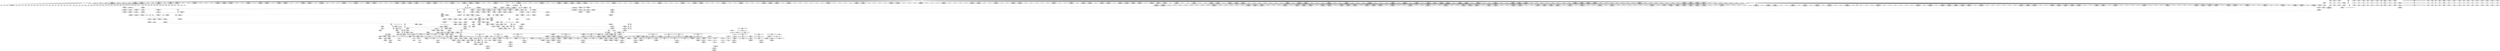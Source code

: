 digraph {
	CE0x51d61c0 [shape=record,shape=Mrecord,label="{CE0x51d61c0|selinux_xfrm_state_pol_flow_match:tmp29|*SummSink*}"]
	CE0x514d7d0 [shape=record,shape=Mrecord,label="{CE0x514d7d0|864:_%struct.xfrm_sec_ctx*,_:_CRE_66,67_}"]
	CE0x51d1790 [shape=record,shape=Mrecord,label="{CE0x51d1790|selinux_xfrm_state_pol_flow_match:tmp19|security/selinux/xfrm.c,192|*SummSource*}"]
	CE0x5199e70 [shape=record,shape=Mrecord,label="{CE0x5199e70|selinux_authorizable_ctx:cmp3|security/selinux/xfrm.c,65|*SummSink*}"]
	CE0x51fb550 [shape=record,shape=Mrecord,label="{CE0x51fb550|selinux_authorizable_ctx:bb}"]
	CE0x5164d60 [shape=record,shape=Mrecord,label="{CE0x5164d60|696:_%struct.xfrm_sec_ctx*,_:_CRE_680,688_|*MultipleSource*|Function::selinux_xfrm_state_pol_flow_match&Arg::xp::|security/selinux/xfrm.c,184}"]
	CE0x51747e0 [shape=record,shape=Mrecord,label="{CE0x51747e0|864:_%struct.xfrm_sec_ctx*,_:_CRE_136,137_}"]
	CE0x514b410 [shape=record,shape=Mrecord,label="{CE0x514b410|864:_%struct.xfrm_sec_ctx*,_:_CRE_86,87_}"]
	CE0x51ea6e0 [shape=record,shape=Mrecord,label="{CE0x51ea6e0|16:_i32,_:_CRE_60,61_}"]
	CE0x5161910 [shape=record,shape=Mrecord,label="{CE0x5161910|696:_%struct.xfrm_sec_ctx*,_:_CRE_291,292_}"]
	CE0x51b81d0 [shape=record,shape=Mrecord,label="{CE0x51b81d0|selinux_authorizable_ctx:land.end}"]
	CE0x5175320 [shape=record,shape=Mrecord,label="{CE0x5175320|864:_%struct.xfrm_sec_ctx*,_:_CRE_145,146_}"]
	CE0x5155760 [shape=record,shape=Mrecord,label="{CE0x5155760|selinux_xfrm_state_pol_flow_match:return}"]
	CE0x51ec1b0 [shape=record,shape=Mrecord,label="{CE0x51ec1b0|selinux_xfrm_state_pol_flow_match:tmp35|security/selinux/xfrm.c,202}"]
	"CONST[source:1(input),value:2(dynamic)][purpose:{object}][SrcIdx:1]"
	CE0x51ed350 [shape=record,shape=Mrecord,label="{CE0x51ed350|i32_3|*Constant*|*SummSource*}"]
	CE0x51d4670 [shape=record,shape=Mrecord,label="{CE0x51d4670|selinux_xfrm_state_pol_flow_match:security13|security/selinux/xfrm.c,200|*SummSink*}"]
	CE0x516c130 [shape=record,shape=Mrecord,label="{CE0x516c130|696:_%struct.xfrm_sec_ctx*,_:_CRE_516,517_}"]
	CE0x51751e0 [shape=record,shape=Mrecord,label="{CE0x51751e0|864:_%struct.xfrm_sec_ctx*,_:_CRE_144,145_}"]
	CE0x51ea9e0 [shape=record,shape=Mrecord,label="{CE0x51ea9e0|16:_i32,_:_CRE_63,64_}"]
	CE0x5153da0 [shape=record,shape=Mrecord,label="{CE0x5153da0|selinux_xfrm_state_pol_flow_match:tmp5|security/selinux/xfrm.c,184|*SummSource*}"]
	CE0x5159ac0 [shape=record,shape=Mrecord,label="{CE0x5159ac0|864:_%struct.xfrm_sec_ctx*,_:_CRE_23,24_}"]
	CE0x519b890 [shape=record,shape=Mrecord,label="{CE0x519b890|864:_%struct.xfrm_sec_ctx*,_:_CRE_552,560_|*MultipleSource*|Function::selinux_xfrm_state_pol_flow_match&Arg::x::|security/selinux/xfrm.c,185}"]
	CE0x51619d0 [shape=record,shape=Mrecord,label="{CE0x51619d0|696:_%struct.xfrm_sec_ctx*,_:_CRE_292,293_}"]
	"CONST[source:0(mediator),value:2(dynamic)][purpose:{object}][SnkIdx:2]"
	CE0x5195300 [shape=record,shape=Mrecord,label="{CE0x5195300|864:_%struct.xfrm_sec_ctx*,_:_CRE_286,287_}"]
	CE0x51f4310 [shape=record,shape=Mrecord,label="{CE0x51f4310|selinux_xfrm_state_pol_flow_match:tmp44|security/selinux/xfrm.c,208|*SummSink*}"]
	CE0x518d110 [shape=record,shape=Mrecord,label="{CE0x518d110|864:_%struct.xfrm_sec_ctx*,_:_CRE_121,122_}"]
	CE0x51c2550 [shape=record,shape=Mrecord,label="{CE0x51c2550|_ret_i32_%land.ext,_!dbg_!27723|security/selinux/xfrm.c,63|*SummSink*}"]
	CE0x516ffa0 [shape=record,shape=Mrecord,label="{CE0x516ffa0|selinux_xfrm_state_pol_flow_match:tmp39|security/selinux/xfrm.c,202|*SummSink*}"]
	CE0x5179b40 [shape=record,shape=Mrecord,label="{CE0x5179b40|696:_%struct.xfrm_sec_ctx*,_:_CRE_484,485_}"]
	CE0x51908c0 [shape=record,shape=Mrecord,label="{CE0x51908c0|864:_%struct.xfrm_sec_ctx*,_:_CRE_189,190_}"]
	CE0x51cd9d0 [shape=record,shape=Mrecord,label="{CE0x51cd9d0|selinux_xfrm_state_pol_flow_match:tmp11|security/selinux/xfrm.c,185|*SummSink*}"]
	CE0x5163a20 [shape=record,shape=Mrecord,label="{CE0x5163a20|696:_%struct.xfrm_sec_ctx*,_:_CRE_502,503_}"]
	CE0x515f3f0 [shape=record,shape=Mrecord,label="{CE0x515f3f0|i64*_getelementptr_inbounds_(_2_x_i64_,_2_x_i64_*___llvm_gcov_ctr17246,_i64_0,_i64_1)|*Constant*|*SummSink*}"]
	CE0x5191270 [shape=record,shape=Mrecord,label="{CE0x5191270|864:_%struct.xfrm_sec_ctx*,_:_CRE_198,200_|*MultipleSource*|Function::selinux_xfrm_state_pol_flow_match&Arg::x::|security/selinux/xfrm.c,185}"]
	CE0x5197cc0 [shape=record,shape=Mrecord,label="{CE0x5197cc0|864:_%struct.xfrm_sec_ctx*,_:_CRE_416,424_|*MultipleSource*|Function::selinux_xfrm_state_pol_flow_match&Arg::x::|security/selinux/xfrm.c,185}"]
	CE0x51b91e0 [shape=record,shape=Mrecord,label="{CE0x51b91e0|selinux_authorizable_ctx:tmp1}"]
	CE0x51c71d0 [shape=record,shape=Mrecord,label="{CE0x51c71d0|16:_i32,_:_CRE_19,20_}"]
	CE0x51cfbd0 [shape=record,shape=Mrecord,label="{CE0x51cfbd0|selinux_xfrm_state_pol_flow_match:tmp15|security/selinux/xfrm.c,190}"]
	CE0x5199080 [shape=record,shape=Mrecord,label="{CE0x5199080|selinux_authorizable_ctx:tmp13|*LoadInst*|security/selinux/xfrm.c,65|*SummSource*}"]
	CE0x51511d0 [shape=record,shape=Mrecord,label="{CE0x51511d0|696:_%struct.xfrm_sec_ctx*,_:_CRE_296,297_}"]
	CE0x5170930 [shape=record,shape=Mrecord,label="{CE0x5170930|696:_%struct.xfrm_sec_ctx*,_:_CRE_144,152_|*MultipleSource*|Function::selinux_xfrm_state_pol_flow_match&Arg::xp::|security/selinux/xfrm.c,184}"]
	CE0x51c7cd0 [shape=record,shape=Mrecord,label="{CE0x51c7cd0|16:_i32,_:_CRE_30,31_}"]
	CE0x5155300 [shape=record,shape=Mrecord,label="{CE0x5155300|selinux_xfrm_state_pol_flow_match:return|*SummSource*}"]
	CE0x516b8a0 [shape=record,shape=Mrecord,label="{CE0x516b8a0|696:_%struct.xfrm_sec_ctx*,_:_CRE_550,551_}"]
	CE0x51bbf00 [shape=record,shape=Mrecord,label="{CE0x51bbf00|selinux_authorizable_ctx:tmp2|security/selinux/xfrm.c,63}"]
	CE0x51781b0 [shape=record,shape=Mrecord,label="{CE0x51781b0|i64_3|*Constant*|*SummSource*}"]
	CE0x5159700 [shape=record,shape=Mrecord,label="{CE0x5159700|864:_%struct.xfrm_sec_ctx*,_:_CRE_20,21_}"]
	CE0x51d3500 [shape=record,shape=Mrecord,label="{CE0x51d3500|selinux_xfrm_state_pol_flow_match:tmp31|*SummSink*}"]
	CE0x51556f0 [shape=record,shape=Mrecord,label="{CE0x51556f0|selinux_xfrm_state_pol_flow_match:if.then|*SummSink*}"]
	CE0x51cbd50 [shape=record,shape=Mrecord,label="{CE0x51cbd50|selinux_xfrm_state_pol_flow_match:tmp21|security/selinux/xfrm.c,194}"]
	CE0x5150e70 [shape=record,shape=Mrecord,label="{CE0x5150e70|864:_%struct.xfrm_sec_ctx*,_:_CRE_10,11_}"]
	CE0x51d6fa0 [shape=record,shape=Mrecord,label="{CE0x51d6fa0|selinux_authorizable_xfrm:entry}"]
	CE0x516a690 [shape=record,shape=Mrecord,label="{CE0x516a690|696:_%struct.xfrm_sec_ctx*,_:_CRE_640,656_|*MultipleSource*|Function::selinux_xfrm_state_pol_flow_match&Arg::xp::|security/selinux/xfrm.c,184}"]
	CE0x519d490 [shape=record,shape=Mrecord,label="{CE0x519d490|864:_%struct.xfrm_sec_ctx*,_:_CRE_672,680_|*MultipleSource*|Function::selinux_xfrm_state_pol_flow_match&Arg::x::|security/selinux/xfrm.c,185}"]
	CE0x51d3420 [shape=record,shape=Mrecord,label="{CE0x51d3420|selinux_xfrm_state_pol_flow_match:tmp31}"]
	CE0x514bb50 [shape=record,shape=Mrecord,label="{CE0x514bb50|864:_%struct.xfrm_sec_ctx*,_:_CRE_92,93_}"]
	CE0x4a38160 [shape=record,shape=Mrecord,label="{CE0x4a38160|696:_%struct.xfrm_sec_ctx*,_:_CRE_285,286_}"]
	CE0x515df30 [shape=record,shape=Mrecord,label="{CE0x515df30|696:_%struct.xfrm_sec_ctx*,_:_CRE_328,332_|*MultipleSource*|Function::selinux_xfrm_state_pol_flow_match&Arg::xp::|security/selinux/xfrm.c,184}"]
	CE0x51d91d0 [shape=record,shape=Mrecord,label="{CE0x51d91d0|selinux_xfrm_state_pol_flow_match:tmp24|security/selinux/xfrm.c,196|*SummSink*}"]
	CE0x51b9170 [shape=record,shape=Mrecord,label="{CE0x51b9170|i64_1|*Constant*}"]
	CE0x5147b40 [shape=record,shape=Mrecord,label="{CE0x5147b40|selinux_xfrm_state_pol_flow_match:if.then7}"]
	CE0x5197ac0 [shape=record,shape=Mrecord,label="{CE0x5197ac0|864:_%struct.xfrm_sec_ctx*,_:_CRE_408,416_|*MultipleSource*|Function::selinux_xfrm_state_pol_flow_match&Arg::x::|security/selinux/xfrm.c,185}"]
	CE0x5171da0 [shape=record,shape=Mrecord,label="{CE0x5171da0|GLOBAL:__llvm_gcov_ctr16|Global_var:__llvm_gcov_ctr16}"]
	CE0x51a0e70 [shape=record,shape=Mrecord,label="{CE0x51a0e70|864:_%struct.xfrm_sec_ctx*,_:_CRE_848,856_|*MultipleSource*|Function::selinux_xfrm_state_pol_flow_match&Arg::x::|security/selinux/xfrm.c,185}"]
	CE0x518f600 [shape=record,shape=Mrecord,label="{CE0x518f600|864:_%struct.xfrm_sec_ctx*,_:_CRE_174,175_}"]
	CE0x519e070 [shape=record,shape=Mrecord,label="{CE0x519e070|864:_%struct.xfrm_sec_ctx*,_:_CRE_701,702_}"]
	CE0x52018d0 [shape=record,shape=Mrecord,label="{CE0x52018d0|selinux_authorizable_ctx:tmp11|security/selinux/xfrm.c,65}"]
	CE0x518c970 [shape=record,shape=Mrecord,label="{CE0x518c970|selinux_xfrm_state_pol_flow_match:tmp13|security/selinux/xfrm.c,187|*SummSource*}"]
	CE0x515f800 [shape=record,shape=Mrecord,label="{CE0x515f800|696:_%struct.xfrm_sec_ctx*,_:_CRE_352,360_|*MultipleSource*|Function::selinux_xfrm_state_pol_flow_match&Arg::xp::|security/selinux/xfrm.c,184}"]
	CE0x5161fb0 [shape=record,shape=Mrecord,label="{CE0x5161fb0|selinux_xfrm_state_pol_flow_match:tmp6|security/selinux/xfrm.c,184|*SummSink*}"]
	CE0x51924c0 [shape=record,shape=Mrecord,label="{CE0x51924c0|864:_%struct.xfrm_sec_ctx*,_:_CRE_224,228_|*MultipleSource*|Function::selinux_xfrm_state_pol_flow_match&Arg::x::|security/selinux/xfrm.c,185}"]
	CE0x5168260 [shape=record,shape=Mrecord,label="{CE0x5168260|696:_%struct.xfrm_sec_ctx*,_:_CRE_416,424_|*MultipleSource*|Function::selinux_xfrm_state_pol_flow_match&Arg::xp::|security/selinux/xfrm.c,184}"]
	CE0x51c0890 [shape=record,shape=Mrecord,label="{CE0x51c0890|_call_void_mcount()_#3}"]
	CE0x5163830 [shape=record,shape=Mrecord,label="{CE0x5163830|GLOBAL:__llvm_gcov_ctr3|Global_var:__llvm_gcov_ctr3}"]
	CE0x515e9e0 [shape=record,shape=Mrecord,label="{CE0x515e9e0|696:_%struct.xfrm_sec_ctx*,_:_CRE_384,392_|*MultipleSource*|Function::selinux_xfrm_state_pol_flow_match&Arg::xp::|security/selinux/xfrm.c,184}"]
	CE0x5155c00 [shape=record,shape=Mrecord,label="{CE0x5155c00|864:_%struct.xfrm_sec_ctx*,_:_CRE_160,161_}"]
	CE0x5183790 [shape=record,shape=Mrecord,label="{CE0x5183790|696:_%struct.xfrm_sec_ctx*,_:_CRE_240,248_|*MultipleSource*|Function::selinux_xfrm_state_pol_flow_match&Arg::xp::|security/selinux/xfrm.c,184}"]
	CE0x51bd540 [shape=record,shape=Mrecord,label="{CE0x51bd540|selinux_authorizable_ctx:tobool|security/selinux/xfrm.c,63|*SummSink*}"]
	CE0x5160cd0 [shape=record,shape=Mrecord,label="{CE0x5160cd0|864:_%struct.xfrm_sec_ctx*,_:_CRE_101,102_}"]
	CE0x5194cc0 [shape=record,shape=Mrecord,label="{CE0x5194cc0|864:_%struct.xfrm_sec_ctx*,_:_CRE_281,282_}"]
	CE0x51ceef0 [shape=record,shape=Mrecord,label="{CE0x51ceef0|selinux_xfrm_state_pol_flow_match:tmp37|security/selinux/xfrm.c,202|*SummSink*}"]
	CE0x51e97e0 [shape=record,shape=Mrecord,label="{CE0x51e97e0|16:_i32,_:_CRE_45,46_}"]
	CE0x51a0870 [shape=record,shape=Mrecord,label="{CE0x51a0870|864:_%struct.xfrm_sec_ctx*,_:_CRE_824,832_|*MultipleSource*|Function::selinux_xfrm_state_pol_flow_match&Arg::x::|security/selinux/xfrm.c,185}"]
	CE0x51643f0 [shape=record,shape=Mrecord,label="{CE0x51643f0|selinux_xfrm_state_pol_flow_match:tmp6|security/selinux/xfrm.c,184}"]
	CE0x51916c0 [shape=record,shape=Mrecord,label="{CE0x51916c0|864:_%struct.xfrm_sec_ctx*,_:_CRE_202,203_|*MultipleSource*|Function::selinux_xfrm_state_pol_flow_match&Arg::x::|security/selinux/xfrm.c,185}"]
	CE0x51970c0 [shape=record,shape=Mrecord,label="{CE0x51970c0|864:_%struct.xfrm_sec_ctx*,_:_CRE_368,376_|*MultipleSource*|Function::selinux_xfrm_state_pol_flow_match&Arg::x::|security/selinux/xfrm.c,185}"]
	CE0x515d890 [shape=record,shape=Mrecord,label="{CE0x515d890|696:_%struct.xfrm_sec_ctx*,_:_CRE_493,494_}"]
	CE0x51f4380 [shape=record,shape=Mrecord,label="{CE0x51f4380|selinux_xfrm_state_pol_flow_match:call19|security/selinux/xfrm.c,208}"]
	CE0x51ed550 [shape=record,shape=Mrecord,label="{CE0x51ed550|selinux_xfrm_state_pol_flow_match:ctx_sid|security/selinux/xfrm.c,200}"]
	CE0x519dec0 [shape=record,shape=Mrecord,label="{CE0x519dec0|864:_%struct.xfrm_sec_ctx*,_:_CRE_699,700_}"]
	CE0x5172cb0 [shape=record,shape=Mrecord,label="{CE0x5172cb0|selinux_xfrm_state_pol_flow_match:tobool|security/selinux/xfrm.c,184|*SummSink*}"]
	CE0x70baa60 [shape=record,shape=Mrecord,label="{CE0x70baa60|696:_%struct.xfrm_sec_ctx*,_:_CRE_128,136_|*MultipleSource*|Function::selinux_xfrm_state_pol_flow_match&Arg::xp::|security/selinux/xfrm.c,184}"]
	CE0x51c8640 [shape=record,shape=Mrecord,label="{CE0x51c8640|selinux_xfrm_state_pol_flow_match:security5|security/selinux/xfrm.c,192|*SummSink*}"]
	CE0x517d3d0 [shape=record,shape=Mrecord,label="{CE0x517d3d0|selinux_authorizable_ctx:land.end|*SummSink*}"]
	CE0x51ccaa0 [shape=record,shape=Mrecord,label="{CE0x51ccaa0|selinux_xfrm_state_pol_flow_match:call|security/selinux/xfrm.c,196}"]
	CE0x517a880 [shape=record,shape=Mrecord,label="{CE0x517a880|selinux_authorizable_ctx:tmp1|*SummSink*}"]
	CE0x51d60e0 [shape=record,shape=Mrecord,label="{CE0x51d60e0|selinux_xfrm_state_pol_flow_match:tmp29}"]
	CE0x5163e70 [shape=record,shape=Mrecord,label="{CE0x5163e70|selinux_xfrm_state_pol_flow_match:if.else4|*SummSink*}"]
	CE0x5156180 [shape=record,shape=Mrecord,label="{CE0x5156180|864:_%struct.xfrm_sec_ctx*,_:_CRE_169,170_}"]
	CE0x5142250 [shape=record,shape=Mrecord,label="{CE0x5142250|selinux_xfrm_state_pol_flow_match:if.end11|*SummSink*}"]
	CE0x51972c0 [shape=record,shape=Mrecord,label="{CE0x51972c0|864:_%struct.xfrm_sec_ctx*,_:_CRE_376,384_|*MultipleSource*|Function::selinux_xfrm_state_pol_flow_match&Arg::x::|security/selinux/xfrm.c,185}"]
	CE0x5174560 [shape=record,shape=Mrecord,label="{CE0x5174560|864:_%struct.xfrm_sec_ctx*,_:_CRE_134,135_}"]
	CE0x51db2d0 [shape=record,shape=Mrecord,label="{CE0x51db2d0|i64_8|*Constant*|*SummSink*}"]
	CE0x51ecbc0 [shape=record,shape=Mrecord,label="{CE0x51ecbc0|selinux_xfrm_state_pol_flow_match:tmp41|security/selinux/xfrm.c,203}"]
	CE0x5150a70 [shape=record,shape=Mrecord,label="{CE0x5150a70|864:_%struct.xfrm_sec_ctx*,_:_CRE_0,8_|*MultipleSource*|Function::selinux_xfrm_state_pol_flow_match&Arg::x::|security/selinux/xfrm.c,185}"]
	CE0x51f5dd0 [shape=record,shape=Mrecord,label="{CE0x51f5dd0|avc_has_perm:entry|*SummSink*}"]
	CE0x515aa90 [shape=record,shape=Mrecord,label="{CE0x515aa90|i64_1|*Constant*|*SummSource*}"]
	CE0x5161620 [shape=record,shape=Mrecord,label="{CE0x5161620|selinux_xfrm_state_pol_flow_match:if.else4|*SummSource*}"]
	CE0x51d96a0 [shape=record,shape=Mrecord,label="{CE0x51d96a0|selinux_xfrm_state_pol_flow_match:tmp25|security/selinux/xfrm.c,196|*SummSource*}"]
	CE0x5170120 [shape=record,shape=Mrecord,label="{CE0x5170120|i64*_getelementptr_inbounds_(_20_x_i64_,_20_x_i64_*___llvm_gcov_ctr3,_i64_0,_i64_17)|*Constant*}"]
	CE0x51e4e80 [shape=record,shape=Mrecord,label="{CE0x51e4e80|selinux_xfrm_state_pol_flow_match:tmp43|security/selinux/xfrm.c,208}"]
	CE0x5159e80 [shape=record,shape=Mrecord,label="{CE0x5159e80|864:_%struct.xfrm_sec_ctx*,_:_CRE_32,40_|*MultipleSource*|Function::selinux_xfrm_state_pol_flow_match&Arg::x::|security/selinux/xfrm.c,185}"]
	CE0x5161310 [shape=record,shape=Mrecord,label="{CE0x5161310|864:_%struct.xfrm_sec_ctx*,_:_CRE_106,107_}"]
	CE0x5156dd0 [shape=record,shape=Mrecord,label="{CE0x5156dd0|696:_%struct.xfrm_sec_ctx*,_:_CRE_522,523_}"]
	CE0x5148f70 [shape=record,shape=Mrecord,label="{CE0x5148f70|selinux_xfrm_state_pol_flow_match:tmp|*SummSource*}"]
	CE0x51eace0 [shape=record,shape=Mrecord,label="{CE0x51eace0|selinux_xfrm_state_pol_flow_match:__fl_common|security/selinux/xfrm.c,202|*SummSource*}"]
	CE0x51cdb50 [shape=record,shape=Mrecord,label="{CE0x51cdb50|i64*_getelementptr_inbounds_(_20_x_i64_,_20_x_i64_*___llvm_gcov_ctr3,_i64_0,_i64_5)|*Constant*}"]
	CE0x519c290 [shape=record,shape=Mrecord,label="{CE0x519c290|864:_%struct.xfrm_sec_ctx*,_:_CRE_608,612_|*MultipleSource*|Function::selinux_xfrm_state_pol_flow_match&Arg::x::|security/selinux/xfrm.c,185}"]
	CE0x517bf50 [shape=record,shape=Mrecord,label="{CE0x517bf50|selinux_authorizable_ctx:tmp6|*LoadInst*|security/selinux/xfrm.c,64}"]
	CE0x5150480 [shape=record,shape=Mrecord,label="{CE0x5150480|696:_%struct.xfrm_sec_ctx*,_:_CRE_278,279_}"]
	CE0x5154e00 [shape=record,shape=Mrecord,label="{CE0x5154e00|696:_%struct.xfrm_sec_ctx*,_:_CRE_293,294_}"]
	CE0x51c24e0 [shape=record,shape=Mrecord,label="{CE0x51c24e0|_ret_i32_%land.ext,_!dbg_!27723|security/selinux/xfrm.c,63|*SummSource*}"]
	CE0x515c110 [shape=record,shape=Mrecord,label="{CE0x515c110|696:_%struct.xfrm_sec_ctx*,_:_CRE_489,490_}"]
	CE0x51d08e0 [shape=record,shape=Mrecord,label="{CE0x51d08e0|selinux_xfrm_state_pol_flow_match:tobool2|security/selinux/xfrm.c,185|*SummSink*}"]
	CE0x51938c0 [shape=record,shape=Mrecord,label="{CE0x51938c0|864:_%struct.xfrm_sec_ctx*,_:_CRE_268,269_|*MultipleSource*|Function::selinux_xfrm_state_pol_flow_match&Arg::x::|security/selinux/xfrm.c,185}"]
	CE0x519de50 [shape=record,shape=Mrecord,label="{CE0x519de50|864:_%struct.xfrm_sec_ctx*,_:_CRE_700,701_}"]
	CE0x5195940 [shape=record,shape=Mrecord,label="{CE0x5195940|864:_%struct.xfrm_sec_ctx*,_:_CRE_291,292_}"]
	CE0x51504f0 [shape=record,shape=Mrecord,label="{CE0x51504f0|696:_%struct.xfrm_sec_ctx*,_:_CRE_280,281_}"]
	CE0x5192ec0 [shape=record,shape=Mrecord,label="{CE0x5192ec0|864:_%struct.xfrm_sec_ctx*,_:_CRE_249,250_|*MultipleSource*|Function::selinux_xfrm_state_pol_flow_match&Arg::x::|security/selinux/xfrm.c,185}"]
	CE0x5163d20 [shape=record,shape=Mrecord,label="{CE0x5163d20|696:_%struct.xfrm_sec_ctx*,_:_CRE_506,507_}"]
	CE0x519a850 [shape=record,shape=Mrecord,label="{CE0x519a850|864:_%struct.xfrm_sec_ctx*,_:_CRE_496,504_|*MultipleSource*|Function::selinux_xfrm_state_pol_flow_match&Arg::x::|security/selinux/xfrm.c,185}"]
	CE0x5155fc0 [shape=record,shape=Mrecord,label="{CE0x5155fc0|864:_%struct.xfrm_sec_ctx*,_:_CRE_161,162_}"]
	CE0x519ee30 [shape=record,shape=Mrecord,label="{CE0x519ee30|selinux_xfrm_state_pol_flow_match:tmp7|*LoadInst*|security/selinux/xfrm.c,185}"]
	CE0x51eb5a0 [shape=record,shape=Mrecord,label="{CE0x51eb5a0|i64_16|*Constant*|*SummSink*}"]
	CE0x5195bc0 [shape=record,shape=Mrecord,label="{CE0x5195bc0|864:_%struct.xfrm_sec_ctx*,_:_CRE_292,296_|*MultipleSource*|Function::selinux_xfrm_state_pol_flow_match&Arg::x::|security/selinux/xfrm.c,185}"]
	CE0x5150c10 [shape=record,shape=Mrecord,label="{CE0x5150c10|864:_%struct.xfrm_sec_ctx*,_:_CRE_9,10_}"]
	CE0x51d48d0 [shape=record,shape=Mrecord,label="{CE0x51d48d0|selinux_xfrm_state_pol_flow_match:tmp27|security/selinux/xfrm.c,198}"]
	CE0x51cb450 [shape=record,shape=Mrecord,label="{CE0x51cb450|selinux_xfrm_state_pol_flow_match:flowic_secid18|security/selinux/xfrm.c,208|*SummSink*}"]
	CE0x51f56e0 [shape=record,shape=Mrecord,label="{CE0x51f56e0|selinux_xfrm_state_pol_flow_match:call19|security/selinux/xfrm.c,208|*SummSink*}"]
	CE0x5172e00 [shape=record,shape=Mrecord,label="{CE0x5172e00|i64_2|*Constant*|*SummSink*}"]
	CE0x51bc5d0 [shape=record,shape=Mrecord,label="{CE0x51bc5d0|selinux_authorizable_ctx:tmp8|security/selinux/xfrm.c,64}"]
	CE0x51eb1e0 [shape=record,shape=Mrecord,label="{CE0x51eb1e0|selinux_xfrm_state_pol_flow_match:cmp|security/selinux/xfrm.c,202}"]
	CE0x51d1e70 [shape=record,shape=Mrecord,label="{CE0x51d1e70|i64*_getelementptr_inbounds_(_20_x_i64_,_20_x_i64_*___llvm_gcov_ctr3,_i64_0,_i64_12)|*Constant*}"]
	CE0x51766b0 [shape=record,shape=Mrecord,label="{CE0x51766b0|864:_%struct.xfrm_sec_ctx*,_:_CRE_85,86_}"]
	CE0x51746a0 [shape=record,shape=Mrecord,label="{CE0x51746a0|864:_%struct.xfrm_sec_ctx*,_:_CRE_135,136_}"]
	CE0x515e340 [shape=record,shape=Mrecord,label="{CE0x515e340|selinux_authorizable_xfrm:tmp|*SummSink*}"]
	CE0x51a0670 [shape=record,shape=Mrecord,label="{CE0x51a0670|864:_%struct.xfrm_sec_ctx*,_:_CRE_816,824_|*MultipleSource*|Function::selinux_xfrm_state_pol_flow_match&Arg::x::|security/selinux/xfrm.c,185}"]
	CE0x5164270 [shape=record,shape=Mrecord,label="{CE0x5164270|selinux_xfrm_state_pol_flow_match:tmp5|security/selinux/xfrm.c,184|*SummSink*}"]
	CE0x51d2930 [shape=record,shape=Mrecord,label="{CE0x51d2930|selinux_xfrm_state_pol_flow_match:tmp30|*SummSource*}"]
	CE0x514b510 [shape=record,shape=Mrecord,label="{CE0x514b510|864:_%struct.xfrm_sec_ctx*,_:_CRE_87,88_}"]
	CE0x51e92e0 [shape=record,shape=Mrecord,label="{CE0x51e92e0|16:_i32,_:_CRE_40,41_}"]
	CE0x519cc90 [shape=record,shape=Mrecord,label="{CE0x519cc90|864:_%struct.xfrm_sec_ctx*,_:_CRE_640,648_|*MultipleSource*|Function::selinux_xfrm_state_pol_flow_match&Arg::x::|security/selinux/xfrm.c,185}"]
	CE0x51f7c20 [shape=record,shape=Mrecord,label="{CE0x51f7c20|selinux_xfrm_state_pol_flow_match:tobool20|security/selinux/xfrm.c,208|*SummSource*}"]
	CE0x651bc20 [shape=record,shape=Mrecord,label="{CE0x651bc20|696:_%struct.xfrm_sec_ctx*,_:_CRE_112,116_|*MultipleSource*|Function::selinux_xfrm_state_pol_flow_match&Arg::xp::|security/selinux/xfrm.c,184}"]
	CE0x51699f0 [shape=record,shape=Mrecord,label="{CE0x51699f0|696:_%struct.xfrm_sec_ctx*,_:_CRE_691,692_|*MultipleSource*|Function::selinux_xfrm_state_pol_flow_match&Arg::xp::|security/selinux/xfrm.c,184}"]
	CE0x51d6890 [shape=record,shape=Mrecord,label="{CE0x51d6890|GLOBAL:selinux_authorizable_xfrm|*Constant*}"]
	CE0x51d8030 [shape=record,shape=Mrecord,label="{CE0x51d8030|selinux_xfrm_state_pol_flow_match:tobool9|security/selinux/xfrm.c,196|*SummSource*}"]
	CE0x5172fc0 [shape=record,shape=Mrecord,label="{CE0x5172fc0|selinux_xfrm_state_pol_flow_match:tmp3|security/selinux/xfrm.c,184}"]
	CE0x51948c0 [shape=record,shape=Mrecord,label="{CE0x51948c0|864:_%struct.xfrm_sec_ctx*,_:_CRE_278,279_}"]
	CE0x5150990 [shape=record,shape=Mrecord,label="{CE0x5150990|selinux_xfrm_state_pol_flow_match:security1|security/selinux/xfrm.c,185|*SummSink*}"]
	CE0x514d160 [shape=record,shape=Mrecord,label="{CE0x514d160|864:_%struct.xfrm_sec_ctx*,_:_CRE_48,56_|*MultipleSource*|Function::selinux_xfrm_state_pol_flow_match&Arg::x::|security/selinux/xfrm.c,185}"]
	CE0x5192ac0 [shape=record,shape=Mrecord,label="{CE0x5192ac0|864:_%struct.xfrm_sec_ctx*,_:_CRE_240,248_|*MultipleSource*|Function::selinux_xfrm_state_pol_flow_match&Arg::x::|security/selinux/xfrm.c,185}"]
	CE0x519dcc0 [shape=record,shape=Mrecord,label="{CE0x519dcc0|864:_%struct.xfrm_sec_ctx*,_:_CRE_698,699_}"]
	CE0x51678e0 [shape=record,shape=Mrecord,label="{CE0x51678e0|696:_%struct.xfrm_sec_ctx*,_:_CRE_576,584_|*MultipleSource*|Function::selinux_xfrm_state_pol_flow_match&Arg::xp::|security/selinux/xfrm.c,184}"]
	CE0x5159600 [shape=record,shape=Mrecord,label="{CE0x5159600|864:_%struct.xfrm_sec_ctx*,_:_CRE_19,20_}"]
	CE0x51798e0 [shape=record,shape=Mrecord,label="{CE0x51798e0|696:_%struct.xfrm_sec_ctx*,_:_CRE_481,482_}"]
	CE0x51e98e0 [shape=record,shape=Mrecord,label="{CE0x51e98e0|16:_i32,_:_CRE_46,47_}"]
	CE0x51623c0 [shape=record,shape=Mrecord,label="{CE0x51623c0|selinux_xfrm_state_pol_flow_match:if.end15|*SummSource*}"]
	CE0x51534d0 [shape=record,shape=Mrecord,label="{CE0x51534d0|i32_40|*Constant*|*SummSource*}"]
	CE0x51517b0 [shape=record,shape=Mrecord,label="{CE0x51517b0|696:_%struct.xfrm_sec_ctx*,_:_CRE_496,497_}"]
	CE0x51f73c0 [shape=record,shape=Mrecord,label="{CE0x51f73c0|avc_has_perm:auditdata|Function::avc_has_perm&Arg::auditdata::|*SummSink*}"]
	CE0x51735e0 [shape=record,shape=Mrecord,label="{CE0x51735e0|696:_%struct.xfrm_sec_ctx*,_:_CRE_152,160_|*MultipleSource*|Function::selinux_xfrm_state_pol_flow_match&Arg::xp::|security/selinux/xfrm.c,184}"]
	CE0x5159c00 [shape=record,shape=Mrecord,label="{CE0x5159c00|864:_%struct.xfrm_sec_ctx*,_:_CRE_64,65_}"]
	CE0x51ca6c0 [shape=record,shape=Mrecord,label="{CE0x51ca6c0|avc_has_perm:tclass|Function::avc_has_perm&Arg::tclass::|*SummSink*}"]
	CE0x519b690 [shape=record,shape=Mrecord,label="{CE0x519b690|864:_%struct.xfrm_sec_ctx*,_:_CRE_548,552_|*MultipleSource*|Function::selinux_xfrm_state_pol_flow_match&Arg::x::|security/selinux/xfrm.c,185}"]
	CE0x519fa70 [shape=record,shape=Mrecord,label="{CE0x519fa70|864:_%struct.xfrm_sec_ctx*,_:_CRE_768,776_|*MultipleSource*|Function::selinux_xfrm_state_pol_flow_match&Arg::x::|security/selinux/xfrm.c,185}"]
	CE0x51f8e50 [shape=record,shape=Mrecord,label="{CE0x51f8e50|i64*_getelementptr_inbounds_(_20_x_i64_,_20_x_i64_*___llvm_gcov_ctr3,_i64_0,_i64_19)|*Constant*|*SummSource*}"]
	CE0x5153ae0 [shape=record,shape=Mrecord,label="{CE0x5153ae0|selinux_xfrm_state_pol_flow_match:tmp4|security/selinux/xfrm.c,184|*SummSink*}"]
	CE0x51e5470 [shape=record,shape=Mrecord,label="{CE0x51e5470|selinux_xfrm_state_pol_flow_match:tmp41|security/selinux/xfrm.c,203|*SummSource*}"]
	CE0x51ec640 [shape=record,shape=Mrecord,label="{CE0x51ec640|selinux_xfrm_state_pol_flow_match:tmp40|security/selinux/xfrm.c,203|*SummSource*}"]
	CE0x5141650 [shape=record,shape=Mrecord,label="{CE0x5141650|864:_%struct.xfrm_sec_ctx*,_:_CRE_484,488_|*MultipleSource*|Function::selinux_xfrm_state_pol_flow_match&Arg::x::|security/selinux/xfrm.c,185}"]
	CE0x51c4b70 [shape=record,shape=Mrecord,label="{CE0x51c4b70|0:_i8,_1:_i8,_4:_i32,_:_CRE_4,8_|*MultipleSource*|*LoadInst*|security/selinux/xfrm.c,200|security/selinux/xfrm.c,200|*LoadInst*|security/selinux/xfrm.c,185|*LoadInst*|security/selinux/xfrm.c,192}"]
	CE0x51de890 [shape=record,shape=Mrecord,label="{CE0x51de890|selinux_authorizable_ctx:land.ext|security/selinux/xfrm.c,64|*SummSource*}"]
	CE0x5153910 [shape=record,shape=Mrecord,label="{CE0x5153910|696:_%struct.xfrm_sec_ctx*,_:_CRE_310,312_|*MultipleSource*|Function::selinux_xfrm_state_pol_flow_match&Arg::xp::|security/selinux/xfrm.c,184}"]
	CE0x51d3090 [shape=record,shape=Mrecord,label="{CE0x51d3090|i64*_getelementptr_inbounds_(_20_x_i64_,_20_x_i64_*___llvm_gcov_ctr3,_i64_0,_i64_14)|*Constant*|*SummSink*}"]
	CE0x51c5020 [shape=record,shape=Mrecord,label="{CE0x51c5020|16:_i32,_:_CRE_4,5_}"]
	CE0x51d8390 [shape=record,shape=Mrecord,label="{CE0x51d8390|i64_10|*Constant*}"]
	CE0x51db820 [shape=record,shape=Mrecord,label="{CE0x51db820|i64*_getelementptr_inbounds_(_7_x_i64_,_7_x_i64_*___llvm_gcov_ctr16,_i64_0,_i64_6)|*Constant*|*SummSource*}"]
	CE0x51930c0 [shape=record,shape=Mrecord,label="{CE0x51930c0|864:_%struct.xfrm_sec_ctx*,_:_CRE_250,251_|*MultipleSource*|Function::selinux_xfrm_state_pol_flow_match&Arg::x::|security/selinux/xfrm.c,185}"]
	CE0x5153fa0 [shape=record,shape=Mrecord,label="{CE0x5153fa0|696:_%struct.xfrm_sec_ctx*,_:_CRE_52,56_|*MultipleSource*|Function::selinux_xfrm_state_pol_flow_match&Arg::xp::|security/selinux/xfrm.c,184}"]
	CE0x5174f60 [shape=record,shape=Mrecord,label="{CE0x5174f60|864:_%struct.xfrm_sec_ctx*,_:_CRE_142,143_}"]
	CE0x5147bf0 [shape=record,shape=Mrecord,label="{CE0x5147bf0|696:_%struct.xfrm_sec_ctx*,_:_CRE_40,44_|*MultipleSource*|Function::selinux_xfrm_state_pol_flow_match&Arg::xp::|security/selinux/xfrm.c,184}"]
	CE0x51665b0 [shape=record,shape=Mrecord,label="{CE0x51665b0|696:_%struct.xfrm_sec_ctx*,_:_CRE_448,449_|*MultipleSource*|Function::selinux_xfrm_state_pol_flow_match&Arg::xp::|security/selinux/xfrm.c,184}"]
	CE0x651bc90 [shape=record,shape=Mrecord,label="{CE0x651bc90|696:_%struct.xfrm_sec_ctx*,_:_CRE_284,285_}"]
	CE0x51e8fe0 [shape=record,shape=Mrecord,label="{CE0x51e8fe0|16:_i32,_:_CRE_37,38_}"]
	CE0x51ccf70 [shape=record,shape=Mrecord,label="{CE0x51ccf70|i32_(i32,_i32,_i16,_i32,_%struct.common_audit_data.1017*)*_bitcast_(i32_(i32,_i32,_i16,_i32,_%struct.common_audit_data.495*)*_avc_has_perm_to_i32_(i32,_i32,_i16,_i32,_%struct.common_audit_data.1017*)*)|*Constant*|*SummSink*}"]
	CE0x51f0010 [shape=record,shape=Mrecord,label="{CE0x51f0010|selinux_xfrm_state_pol_flow_match:u16|security/selinux/xfrm.c,208|*SummSink*}"]
	CE0x517c5a0 [shape=record,shape=Mrecord,label="{CE0x517c5a0|selinux_authorizable_ctx:tmp3|security/selinux/xfrm.c,63|*SummSource*}"]
	CE0x5154630 [shape=record,shape=Mrecord,label="{CE0x5154630|696:_%struct.xfrm_sec_ctx*,_:_CRE_528,529_}"]
	CE0x51c25c0 [shape=record,shape=Mrecord,label="{CE0x51c25c0|selinux_authorizable_ctx:land.rhs|*SummSource*}"]
	CE0x5196cc0 [shape=record,shape=Mrecord,label="{CE0x5196cc0|864:_%struct.xfrm_sec_ctx*,_:_CRE_352,360_|*MultipleSource*|Function::selinux_xfrm_state_pol_flow_match&Arg::x::|security/selinux/xfrm.c,185}"]
	CE0x51f7e00 [shape=record,shape=Mrecord,label="{CE0x51f7e00|selinux_xfrm_state_pol_flow_match:tobool20|security/selinux/xfrm.c,208|*SummSink*}"]
	CE0x51db4b0 [shape=record,shape=Mrecord,label="{CE0x51db4b0|selinux_xfrm_state_pol_flow_match:tmp18|security/selinux/xfrm.c,192}"]
	CE0x519d890 [shape=record,shape=Mrecord,label="{CE0x519d890|864:_%struct.xfrm_sec_ctx*,_:_CRE_688,696_|*MultipleSource*|Function::selinux_xfrm_state_pol_flow_match&Arg::x::|security/selinux/xfrm.c,185}"]
	CE0x5187ef0 [shape=record,shape=Mrecord,label="{CE0x5187ef0|696:_%struct.xfrm_sec_ctx*,_:_CRE_176,184_|*MultipleSource*|Function::selinux_xfrm_state_pol_flow_match&Arg::xp::|security/selinux/xfrm.c,184}"]
	CE0x514d5d0 [shape=record,shape=Mrecord,label="{CE0x514d5d0|864:_%struct.xfrm_sec_ctx*,_:_CRE_65,66_}"]
	CE0x5174920 [shape=record,shape=Mrecord,label="{CE0x5174920|864:_%struct.xfrm_sec_ctx*,_:_CRE_137,138_}"]
	CE0x519c690 [shape=record,shape=Mrecord,label="{CE0x519c690|864:_%struct.xfrm_sec_ctx*,_:_CRE_624,628_|*MultipleSource*|Function::selinux_xfrm_state_pol_flow_match&Arg::x::|security/selinux/xfrm.c,185}"]
	CE0x51b99c0 [shape=record,shape=Mrecord,label="{CE0x51b99c0|selinux_authorizable_ctx:tmp6|*LoadInst*|security/selinux/xfrm.c,64|*SummSink*}"]
	CE0x514ef10 [shape=record,shape=Mrecord,label="{CE0x514ef10|864:_%struct.xfrm_sec_ctx*,_:_CRE_117,118_}"]
	CE0x51986c0 [shape=record,shape=Mrecord,label="{CE0x51986c0|864:_%struct.xfrm_sec_ctx*,_:_CRE_440,448_|*MultipleSource*|Function::selinux_xfrm_state_pol_flow_match&Arg::x::|security/selinux/xfrm.c,185}"]
	CE0x5140a50 [shape=record,shape=Mrecord,label="{CE0x5140a50|864:_%struct.xfrm_sec_ctx*,_:_CRE_448,452_|*MultipleSource*|Function::selinux_xfrm_state_pol_flow_match&Arg::x::|security/selinux/xfrm.c,185}"]
	CE0x51974c0 [shape=record,shape=Mrecord,label="{CE0x51974c0|864:_%struct.xfrm_sec_ctx*,_:_CRE_384,392_|*MultipleSource*|Function::selinux_xfrm_state_pol_flow_match&Arg::x::|security/selinux/xfrm.c,185}"]
	CE0x5154120 [shape=record,shape=Mrecord,label="{CE0x5154120|696:_%struct.xfrm_sec_ctx*,_:_CRE_24,32_|*MultipleSource*|Function::selinux_xfrm_state_pol_flow_match&Arg::xp::|security/selinux/xfrm.c,184}"]
	CE0x51fa5f0 [shape=record,shape=Mrecord,label="{CE0x51fa5f0|_ret_i32_%retval.0,_!dbg_!27749|security/selinux/xfrm.c,211|*SummSource*}"]
	CE0x664efb0 [shape=record,shape=Mrecord,label="{CE0x664efb0|selinux_xfrm_state_pol_flow_match:if.then7|*SummSink*}"]
	CE0x518dde0 [shape=record,shape=Mrecord,label="{CE0x518dde0|864:_%struct.xfrm_sec_ctx*,_:_CRE_131,132_}"]
	CE0x51c6ed0 [shape=record,shape=Mrecord,label="{CE0x51c6ed0|16:_i32,_:_CRE_16,17_}"]
	CE0x514ea10 [shape=record,shape=Mrecord,label="{CE0x514ea10|864:_%struct.xfrm_sec_ctx*,_:_CRE_113,114_}"]
	CE0x51faee0 [shape=record,shape=Mrecord,label="{CE0x51faee0|selinux_authorizable_xfrm:bb|*SummSource*}"]
	CE0x51fc670 [shape=record,shape=Mrecord,label="{CE0x51fc670|selinux_authorizable_ctx:tmp|*SummSource*}"]
	CE0x51c20f0 [shape=record,shape=Mrecord,label="{CE0x51c20f0|selinux_authorizable_ctx:ctx|Function::selinux_authorizable_ctx&Arg::ctx::|*SummSink*}"]
	CE0x51e94e0 [shape=record,shape=Mrecord,label="{CE0x51e94e0|16:_i32,_:_CRE_42,43_}"]
	CE0x51c76d0 [shape=record,shape=Mrecord,label="{CE0x51c76d0|16:_i32,_:_CRE_24,25_}"]
	CE0x51a1270 [shape=record,shape=Mrecord,label="{CE0x51a1270|864:_%struct.xfrm_sec_ctx*,_:_CRE_864,872_|*MultipleSource*|Function::selinux_xfrm_state_pol_flow_match&Arg::x::|security/selinux/xfrm.c,185}"]
	CE0x51964c0 [shape=record,shape=Mrecord,label="{CE0x51964c0|864:_%struct.xfrm_sec_ctx*,_:_CRE_320,328_|*MultipleSource*|Function::selinux_xfrm_state_pol_flow_match&Arg::x::|security/selinux/xfrm.c,185}"]
	CE0x51ce640 [shape=record,shape=Mrecord,label="{CE0x51ce640|i64*_getelementptr_inbounds_(_20_x_i64_,_20_x_i64_*___llvm_gcov_ctr3,_i64_0,_i64_17)|*Constant*|*SummSource*}"]
	CE0x516f350 [shape=record,shape=Mrecord,label="{CE0x516f350|696:_%struct.xfrm_sec_ctx*,_:_CRE_533,534_}"]
	CE0x51f4480 [shape=record,shape=Mrecord,label="{CE0x51f4480|selinux_xfrm_state_pol_flow_match:call19|security/selinux/xfrm.c,208|*SummSource*}"]
	CE0x5160e10 [shape=record,shape=Mrecord,label="{CE0x5160e10|864:_%struct.xfrm_sec_ctx*,_:_CRE_102,103_}"]
	CE0x51903c0 [shape=record,shape=Mrecord,label="{CE0x51903c0|864:_%struct.xfrm_sec_ctx*,_:_CRE_185,186_}"]
	CE0x518e060 [shape=record,shape=Mrecord,label="{CE0x518e060|864:_%struct.xfrm_sec_ctx*,_:_CRE_133,134_}"]
	CE0x519ae90 [shape=record,shape=Mrecord,label="{CE0x519ae90|864:_%struct.xfrm_sec_ctx*,_:_CRE_520,528_|*MultipleSource*|Function::selinux_xfrm_state_pol_flow_match&Arg::x::|security/selinux/xfrm.c,185}"]
	CE0x519e1b0 [shape=record,shape=Mrecord,label="{CE0x519e1b0|864:_%struct.xfrm_sec_ctx*,_:_CRE_702,703_}"]
	CE0x51cd870 [shape=record,shape=Mrecord,label="{CE0x51cd870|selinux_xfrm_state_pol_flow_match:tmp11|security/selinux/xfrm.c,185|*SummSource*}"]
	CE0x51fad20 [shape=record,shape=Mrecord,label="{CE0x51fad20|selinux_authorizable_xfrm:bb}"]
	CE0x5199910 [shape=record,shape=Mrecord,label="{CE0x5199910|selinux_authorizable_ctx:conv2|security/selinux/xfrm.c,65|*SummSink*}"]
	CE0x51eba00 [shape=record,shape=Mrecord,label="{CE0x51eba00|selinux_xfrm_state_pol_flow_match:flowic_secid|security/selinux/xfrm.c,202}"]
	CE0x51f9a90 [shape=record,shape=Mrecord,label="{CE0x51f9a90|selinux_xfrm_state_pol_flow_match:tmp46|security/selinux/xfrm.c,211|*SummSink*}"]
	CE0x517bfc0 [shape=record,shape=Mrecord,label="{CE0x517bfc0|selinux_authorizable_ctx:tmp6|*LoadInst*|security/selinux/xfrm.c,64|*SummSource*}"]
	CE0x51c77d0 [shape=record,shape=Mrecord,label="{CE0x51c77d0|16:_i32,_:_CRE_25,26_}"]
	CE0x5149700 [shape=record,shape=Mrecord,label="{CE0x5149700|selinux_xfrm_state_pol_flow_match:security|security/selinux/xfrm.c,184}"]
	CE0x6e0c6e0 [shape=record,shape=Mrecord,label="{CE0x6e0c6e0|696:_%struct.xfrm_sec_ctx*,_:_CRE_88,96_|*MultipleSource*|Function::selinux_xfrm_state_pol_flow_match&Arg::xp::|security/selinux/xfrm.c,184}"]
	CE0x51d85a0 [shape=record,shape=Mrecord,label="{CE0x51d85a0|i64_10|*Constant*|*SummSink*}"]
	CE0x5151fb0 [shape=record,shape=Mrecord,label="{CE0x5151fb0|696:_%struct.xfrm_sec_ctx*,_:_CRE_511,512_}"]
	CE0x5153790 [shape=record,shape=Mrecord,label="{CE0x5153790|696:_%struct.xfrm_sec_ctx*,_:_CRE_480,481_}"]
	CE0x5160f50 [shape=record,shape=Mrecord,label="{CE0x5160f50|864:_%struct.xfrm_sec_ctx*,_:_CRE_103,104_}"]
	CE0x51cfcd0 [shape=record,shape=Mrecord,label="{CE0x51cfcd0|selinux_xfrm_state_pol_flow_match:tmp15|security/selinux/xfrm.c,190|*SummSource*}"]
	CE0x515dc90 [shape=record,shape=Mrecord,label="{CE0x515dc90|_call_void_mcount()_#3}"]
	CE0x5190140 [shape=record,shape=Mrecord,label="{CE0x5190140|864:_%struct.xfrm_sec_ctx*,_:_CRE_183,184_}"]
	CE0x5179950 [shape=record,shape=Mrecord,label="{CE0x5179950|696:_%struct.xfrm_sec_ctx*,_:_CRE_482,483_}"]
	CE0x515c460 [shape=record,shape=Mrecord,label="{CE0x515c460|i32_40|*Constant*}"]
	CE0x5191cc0 [shape=record,shape=Mrecord,label="{CE0x5191cc0|864:_%struct.xfrm_sec_ctx*,_:_CRE_208,212_|*MultipleSource*|Function::selinux_xfrm_state_pol_flow_match&Arg::x::|security/selinux/xfrm.c,185}"]
	CE0x51a1c10 [shape=record,shape=Mrecord,label="{CE0x51a1c10|selinux_xfrm_state_pol_flow_match:tmp8|security/selinux/xfrm.c,185|*SummSink*}"]
	CE0x51473e0 [shape=record,shape=Mrecord,label="{CE0x51473e0|i64_1|*Constant*|*SummSink*}"]
	CE0x51e5140 [shape=record,shape=Mrecord,label="{CE0x51e5140|selinux_xfrm_state_pol_flow_match:tmp43|security/selinux/xfrm.c,208|*SummSink*}"]
	CE0x51c9ef0 [shape=record,shape=Mrecord,label="{CE0x51c9ef0|selinux_xfrm_state_pol_flow_match:__fl_common17|security/selinux/xfrm.c,208|*SummSource*}"]
	CE0x5148890 [shape=record,shape=Mrecord,label="{CE0x5148890|selinux_xfrm_state_pol_flow_match:bb|*SummSink*}"]
	CE0x51fc590 [shape=record,shape=Mrecord,label="{CE0x51fc590|selinux_authorizable_ctx:tmp}"]
	CE0x51946c0 [shape=record,shape=Mrecord,label="{CE0x51946c0|864:_%struct.xfrm_sec_ctx*,_:_CRE_277,278_}"]
	CE0x51762f0 [shape=record,shape=Mrecord,label="{CE0x51762f0|864:_%struct.xfrm_sec_ctx*,_:_CRE_82,83_}"]
	CE0x5163190 [shape=record,shape=Mrecord,label="{CE0x5163190|696:_%struct.xfrm_sec_ctx*,_:_CRE_536,537_}"]
	CE0x51c2c90 [shape=record,shape=Mrecord,label="{CE0x51c2c90|selinux_authorizable_ctx:tmp9|security/selinux/xfrm.c,64|*SummSink*}"]
	CE0x51c2e00 [shape=record,shape=Mrecord,label="{CE0x51c2e00|selinux_authorizable_ctx:tmp10|security/selinux/xfrm.c,64}"]
	CE0x51c2870 [shape=record,shape=Mrecord,label="{CE0x51c2870|selinux_authorizable_ctx:tmp9|security/selinux/xfrm.c,64}"]
	CE0x5201fd0 [shape=record,shape=Mrecord,label="{CE0x5201fd0|selinux_authorizable_ctx:tmp12|security/selinux/xfrm.c,65|*SummSource*}"]
	CE0x5197ec0 [shape=record,shape=Mrecord,label="{CE0x5197ec0|864:_%struct.xfrm_sec_ctx*,_:_CRE_424,428_|*MultipleSource*|Function::selinux_xfrm_state_pol_flow_match&Arg::x::|security/selinux/xfrm.c,185}"]
	CE0x519c890 [shape=record,shape=Mrecord,label="{CE0x519c890|864:_%struct.xfrm_sec_ctx*,_:_CRE_628,632_|*MultipleSource*|Function::selinux_xfrm_state_pol_flow_match&Arg::x::|security/selinux/xfrm.c,185}"]
	CE0x51c6cd0 [shape=record,shape=Mrecord,label="{CE0x51c6cd0|16:_i32,_:_CRE_14,15_}"]
	CE0x51c59b0 [shape=record,shape=Mrecord,label="{CE0x51c59b0|selinux_xfrm_state_pol_flow_match:u|security/selinux/xfrm.c,202}"]
	CE0x5180160 [shape=record,shape=Mrecord,label="{CE0x5180160|696:_%struct.xfrm_sec_ctx*,_:_CRE_264,268_|*MultipleSource*|Function::selinux_xfrm_state_pol_flow_match&Arg::xp::|security/selinux/xfrm.c,184}"]
	CE0x51efe40 [shape=record,shape=Mrecord,label="{CE0x51efe40|selinux_xfrm_state_pol_flow_match:u16|security/selinux/xfrm.c,208}"]
	CE0x51c1810 [shape=record,shape=Mrecord,label="{CE0x51c1810|GLOBAL:selinux_authorizable_ctx|*Constant*|*SummSource*}"]
	CE0x515c840 [shape=record,shape=Mrecord,label="{CE0x515c840|selinux_authorizable_xfrm:tmp4|*LoadInst*|security/selinux/xfrm.c,73}"]
	CE0x51a0c70 [shape=record,shape=Mrecord,label="{CE0x51a0c70|864:_%struct.xfrm_sec_ctx*,_:_CRE_840,848_|*MultipleSource*|Function::selinux_xfrm_state_pol_flow_match&Arg::x::|security/selinux/xfrm.c,185}"]
	CE0x5151d70 [shape=record,shape=Mrecord,label="{CE0x5151d70|696:_%struct.xfrm_sec_ctx*,_:_CRE_508,509_}"]
	CE0x5153540 [shape=record,shape=Mrecord,label="{CE0x5153540|i32_40|*Constant*|*SummSink*}"]
	CE0x51d6de0 [shape=record,shape=Mrecord,label="{CE0x51d6de0|GLOBAL:selinux_authorizable_xfrm|*Constant*|*SummSink*}"]
	CE0x51928c0 [shape=record,shape=Mrecord,label="{CE0x51928c0|864:_%struct.xfrm_sec_ctx*,_:_CRE_232,240_|*MultipleSource*|Function::selinux_xfrm_state_pol_flow_match&Arg::x::|security/selinux/xfrm.c,185}"]
	CE0x5163410 [shape=record,shape=Mrecord,label="{CE0x5163410|696:_%struct.xfrm_sec_ctx*,_:_CRE_538,539_}"]
	CE0x51dab50 [shape=record,shape=Mrecord,label="{CE0x51dab50|selinux_xfrm_state_pol_flow_match:tobool6|security/selinux/xfrm.c,192}"]
	CE0x5146db0 [shape=record,shape=Mrecord,label="{CE0x5146db0|selinux_xfrm_state_pol_flow_match:bb}"]
	CE0x51a2180 [shape=record,shape=Mrecord,label="{CE0x51a2180|selinux_xfrm_state_pol_flow_match:tmp10|security/selinux/xfrm.c,185}"]
	CE0x67f5520 [shape=record,shape=Mrecord,label="{CE0x67f5520|696:_%struct.xfrm_sec_ctx*,_:_CRE_282,283_}"]
	CE0x51d29e0 [shape=record,shape=Mrecord,label="{CE0x51d29e0|selinux_xfrm_state_pol_flow_match:tmp30|*SummSink*}"]
	CE0x5191040 [shape=record,shape=Mrecord,label="{CE0x5191040|864:_%struct.xfrm_sec_ctx*,_:_CRE_196,198_|*MultipleSource*|Function::selinux_xfrm_state_pol_flow_match&Arg::x::|security/selinux/xfrm.c,185}"]
	CE0x51ce920 [shape=record,shape=Mrecord,label="{CE0x51ce920|i64*_getelementptr_inbounds_(_20_x_i64_,_20_x_i64_*___llvm_gcov_ctr3,_i64_0,_i64_17)|*Constant*|*SummSink*}"]
	CE0x51d8a60 [shape=record,shape=Mrecord,label="{CE0x51d8a60|i64_11|*Constant*|*SummSink*}"]
	CE0x51ed3c0 [shape=record,shape=Mrecord,label="{CE0x51ed3c0|i32_3|*Constant*|*SummSink*}"]
	CE0x5190a00 [shape=record,shape=Mrecord,label="{CE0x5190a00|864:_%struct.xfrm_sec_ctx*,_:_CRE_190,191_}"]
	CE0x5194e00 [shape=record,shape=Mrecord,label="{CE0x5194e00|864:_%struct.xfrm_sec_ctx*,_:_CRE_282,283_}"]
	CE0x51c7dd0 [shape=record,shape=Mrecord,label="{CE0x51c7dd0|16:_i32,_:_CRE_31,32_}"]
	CE0x51e96e0 [shape=record,shape=Mrecord,label="{CE0x51e96e0|16:_i32,_:_CRE_44,45_}"]
	CE0x51cace0 [shape=record,shape=Mrecord,label="{CE0x51cace0|%struct.common_audit_data.1017*_null|*Constant*}"]
	CE0x518fc40 [shape=record,shape=Mrecord,label="{CE0x518fc40|864:_%struct.xfrm_sec_ctx*,_:_CRE_179,180_}"]
	CE0x514ec90 [shape=record,shape=Mrecord,label="{CE0x514ec90|864:_%struct.xfrm_sec_ctx*,_:_CRE_115,116_}"]
	CE0x51d3b20 [shape=record,shape=Mrecord,label="{CE0x51d3b20|selinux_xfrm_state_pol_flow_match:tmp32|*SummSink*}"]
	CE0x51942c0 [shape=record,shape=Mrecord,label="{CE0x51942c0|864:_%struct.xfrm_sec_ctx*,_:_CRE_273,274_|*MultipleSource*|Function::selinux_xfrm_state_pol_flow_match&Arg::x::|security/selinux/xfrm.c,185}"]
	CE0x5160910 [shape=record,shape=Mrecord,label="{CE0x5160910|864:_%struct.xfrm_sec_ctx*,_:_CRE_98,99_}"]
	CE0x51d7f50 [shape=record,shape=Mrecord,label="{CE0x51d7f50|selinux_xfrm_state_pol_flow_match:tobool9|security/selinux/xfrm.c,196}"]
	CE0x5145140 [shape=record,shape=Mrecord,label="{CE0x5145140|selinux_xfrm_state_pol_flow_match:if.then14|*SummSource*}"]
	CE0x51c4a20 [shape=record,shape=Mrecord,label="{CE0x51c4a20|i32_3|*Constant*}"]
	CE0x51d0d60 [shape=record,shape=Mrecord,label="{CE0x51d0d60|selinux_xfrm_state_pol_flow_match:tmp17|security/selinux/xfrm.c,192}"]
	CE0x5149910 [shape=record,shape=Mrecord,label="{CE0x5149910|selinux_xfrm_state_pol_flow_match:if.else8}"]
	CE0x51991b0 [shape=record,shape=Mrecord,label="{CE0x51991b0|selinux_authorizable_ctx:tmp13|*LoadInst*|security/selinux/xfrm.c,65|*SummSink*}"]
	CE0x514b000 [shape=record,shape=Mrecord,label="{CE0x514b000|i64*_getelementptr_inbounds_(_2_x_i64_,_2_x_i64_*___llvm_gcov_ctr17246,_i64_0,_i64_0)|*Constant*}"]
	CE0x51bb7a0 [shape=record,shape=Mrecord,label="{CE0x51bb7a0|selinux_authorizable_ctx:ctx_doi|security/selinux/xfrm.c,64}"]
	CE0x51ddc80 [shape=record,shape=Mrecord,label="{CE0x51ddc80|selinux_authorizable_ctx:tmp15|security/selinux/xfrm.c,64}"]
	CE0x51794a0 [shape=record,shape=Mrecord,label="{CE0x51794a0|COLLAPSED:_GCMRE___llvm_gcov_ctr17246_internal_global_2_x_i64_zeroinitializer:_elem_0:default:}"]
	CE0x518f380 [shape=record,shape=Mrecord,label="{CE0x518f380|864:_%struct.xfrm_sec_ctx*,_:_CRE_172,173_}"]
	CE0x5149650 [shape=record,shape=Mrecord,label="{CE0x5149650|selinux_xfrm_state_pol_flow_match:tmp1|*SummSource*}"]
	CE0x51d5cc0 [shape=record,shape=Mrecord,label="{CE0x51d5cc0|i64*_getelementptr_inbounds_(_20_x_i64_,_20_x_i64_*___llvm_gcov_ctr3,_i64_0,_i64_13)|*Constant*|*SummSink*}"]
	CE0x514a200 [shape=record,shape=Mrecord,label="{CE0x514a200|selinux_xfrm_state_pol_flow_match:if.then10|*SummSource*}"]
	CE0x5194ac0 [shape=record,shape=Mrecord,label="{CE0x5194ac0|864:_%struct.xfrm_sec_ctx*,_:_CRE_279,280_}"]
	CE0x514ad70 [shape=record,shape=Mrecord,label="{CE0x514ad70|696:_%struct.xfrm_sec_ctx*,_:_CRE_464,472_|*MultipleSource*|Function::selinux_xfrm_state_pol_flow_match&Arg::xp::|security/selinux/xfrm.c,184}"]
	CE0x5190dc0 [shape=record,shape=Mrecord,label="{CE0x5190dc0|864:_%struct.xfrm_sec_ctx*,_:_CRE_192,194_|*MultipleSource*|Function::selinux_xfrm_state_pol_flow_match&Arg::x::|security/selinux/xfrm.c,185}"]
	CE0x5195a80 [shape=record,shape=Mrecord,label="{CE0x5195a80|864:_%struct.xfrm_sec_ctx*,_:_CRE_696,697_}"]
	CE0x51c7bd0 [shape=record,shape=Mrecord,label="{CE0x51c7bd0|16:_i32,_:_CRE_29,30_}"]
	CE0x51ea0e0 [shape=record,shape=Mrecord,label="{CE0x51ea0e0|16:_i32,_:_CRE_54,55_}"]
	CE0x51f87f0 [shape=record,shape=Mrecord,label="{CE0x51f87f0|selinux_xfrm_state_pol_flow_match:retval.0|*SummSource*}"]
	CE0x5151240 [shape=record,shape=Mrecord,label="{CE0x5151240|696:_%struct.xfrm_sec_ctx*,_:_CRE_298,299_}"]
	CE0x516f210 [shape=record,shape=Mrecord,label="{CE0x516f210|696:_%struct.xfrm_sec_ctx*,_:_CRE_532,533_}"]
	CE0x5141db0 [shape=record,shape=Mrecord,label="{CE0x5141db0|_call_void_mcount()_#3}"]
	CE0x51d8c30 [shape=record,shape=Mrecord,label="{CE0x51d8c30|selinux_xfrm_state_pol_flow_match:tmp23|security/selinux/xfrm.c,196|*SummSource*}"]
	CE0x51c1960 [shape=record,shape=Mrecord,label="{CE0x51c1960|GLOBAL:selinux_authorizable_ctx|*Constant*|*SummSink*}"]
	CE0x51cc6d0 [shape=record,shape=Mrecord,label="{CE0x51cc6d0|selinux_xfrm_state_pol_flow_match:tmp22|security/selinux/xfrm.c,194|*SummSink*}"]
	CE0x5172200 [shape=record,shape=Mrecord,label="{CE0x5172200|696:_%struct.xfrm_sec_ctx*,_:_CRE_287,288_}"]
	"CONST[source:1(input),value:2(dynamic)][purpose:{object}][SrcIdx:2]"
	CE0x5141fc0 [shape=record,shape=Mrecord,label="{CE0x5141fc0|selinux_xfrm_state_pol_flow_match:tmp|*SummSink*}"]
	CE0x518cf00 [shape=record,shape=Mrecord,label="{CE0x518cf00|i64*_getelementptr_inbounds_(_20_x_i64_,_20_x_i64_*___llvm_gcov_ctr3,_i64_0,_i64_6)|*Constant*}"]
	CE0x5156640 [shape=record,shape=Mrecord,label="{CE0x5156640|864:_%struct.xfrm_sec_ctx*,_:_CRE_165,166_}"]
	CE0x51f61b0 [shape=record,shape=Mrecord,label="{CE0x51f61b0|avc_has_perm:ssid|Function::avc_has_perm&Arg::ssid::|*SummSink*}"]
	CE0x5151160 [shape=record,shape=Mrecord,label="{CE0x5151160|696:_%struct.xfrm_sec_ctx*,_:_CRE_294,295_}"]
	CE0x516c5a0 [shape=record,shape=Mrecord,label="{CE0x516c5a0|696:_%struct.xfrm_sec_ctx*,_:_CRE_604,608_|*MultipleSource*|Function::selinux_xfrm_state_pol_flow_match&Arg::xp::|security/selinux/xfrm.c,184}"]
	CE0x51c80d0 [shape=record,shape=Mrecord,label="{CE0x51c80d0|16:_i32,_:_CRE_34,35_}"]
	CE0x5160a50 [shape=record,shape=Mrecord,label="{CE0x5160a50|864:_%struct.xfrm_sec_ctx*,_:_CRE_99,100_}"]
	CE0x514d0f0 [shape=record,shape=Mrecord,label="{CE0x514d0f0|864:_%struct.xfrm_sec_ctx*,_:_CRE_40,48_|*MultipleSource*|Function::selinux_xfrm_state_pol_flow_match&Arg::x::|security/selinux/xfrm.c,185}"]
	CE0x51bcba0 [shape=record,shape=Mrecord,label="{CE0x51bcba0|selinux_authorizable_ctx:tmp8|security/selinux/xfrm.c,64|*SummSource*}"]
	CE0x5157440 [shape=record,shape=Mrecord,label="{CE0x5157440|selinux_xfrm_state_pol_flow_match:xp|Function::selinux_xfrm_state_pol_flow_match&Arg::xp::}"]
	CE0x51ba9b0 [shape=record,shape=Mrecord,label="{CE0x51ba9b0|selinux_authorizable_ctx:cmp|security/selinux/xfrm.c,64|*SummSource*}"]
	CE0x5182510 [shape=record,shape=Mrecord,label="{CE0x5182510|696:_%struct.xfrm_sec_ctx*,_:_CRE_248,256_|*MultipleSource*|Function::selinux_xfrm_state_pol_flow_match&Arg::xp::|security/selinux/xfrm.c,184}"]
	CE0x514b790 [shape=record,shape=Mrecord,label="{CE0x514b790|864:_%struct.xfrm_sec_ctx*,_:_CRE_89,90_}"]
	CE0x51bdd80 [shape=record,shape=Mrecord,label="{CE0x51bdd80|i32_0|*Constant*}"]
	CE0x5201940 [shape=record,shape=Mrecord,label="{CE0x5201940|selinux_authorizable_ctx:tmp11|security/selinux/xfrm.c,65|*SummSource*}"]
	CE0x5156a00 [shape=record,shape=Mrecord,label="{CE0x5156a00|864:_%struct.xfrm_sec_ctx*,_:_CRE_168,169_}"]
	CE0x515f980 [shape=record,shape=Mrecord,label="{CE0x515f980|696:_%struct.xfrm_sec_ctx*,_:_CRE_360,368_|*MultipleSource*|Function::selinux_xfrm_state_pol_flow_match&Arg::xp::|security/selinux/xfrm.c,184}"]
	CE0x51de2a0 [shape=record,shape=Mrecord,label="{CE0x51de2a0|selinux_authorizable_ctx:tmp16|security/selinux/xfrm.c,64|*SummSource*}"]
	CE0x51c8480 [shape=record,shape=Mrecord,label="{CE0x51c8480|selinux_xfrm_state_pol_flow_match:security5|security/selinux/xfrm.c,192|*SummSource*}"]
	CE0x51bab20 [shape=record,shape=Mrecord,label="{CE0x51bab20|i64_4|*Constant*}"]
	CE0x5149b20 [shape=record,shape=Mrecord,label="{CE0x5149b20|selinux_xfrm_state_pol_flow_match:if.then10|*SummSink*}"]
	CE0x51bf4f0 [shape=record,shape=Mrecord,label="{CE0x51bf4f0|selinux_authorizable_ctx:conv|security/selinux/xfrm.c,64|*SummSource*}"]
	CE0x518d520 [shape=record,shape=Mrecord,label="{CE0x518d520|864:_%struct.xfrm_sec_ctx*,_:_CRE_124,125_}"]
	CE0x519b090 [shape=record,shape=Mrecord,label="{CE0x519b090|864:_%struct.xfrm_sec_ctx*,_:_CRE_528,536_|*MultipleSource*|Function::selinux_xfrm_state_pol_flow_match&Arg::x::|security/selinux/xfrm.c,185}"]
	CE0x51ec030 [shape=record,shape=Mrecord,label="{CE0x51ec030|selinux_xfrm_state_pol_flow_match:flowic_secid|security/selinux/xfrm.c,202|*SummSink*}"]
	CE0x518dca0 [shape=record,shape=Mrecord,label="{CE0x518dca0|864:_%struct.xfrm_sec_ctx*,_:_CRE_130,131_}"]
	CE0x5150770 [shape=record,shape=Mrecord,label="{CE0x5150770|selinux_xfrm_state_pol_flow_match:security1|security/selinux/xfrm.c,185}"]
	CE0x51997e0 [shape=record,shape=Mrecord,label="{CE0x51997e0|selinux_authorizable_ctx:conv2|security/selinux/xfrm.c,65|*SummSource*}"]
	CE0x5192cc0 [shape=record,shape=Mrecord,label="{CE0x5192cc0|864:_%struct.xfrm_sec_ctx*,_:_CRE_248,249_|*MultipleSource*|Function::selinux_xfrm_state_pol_flow_match&Arg::x::|security/selinux/xfrm.c,185}"]
	CE0x515a400 [shape=record,shape=Mrecord,label="{CE0x515a400|i64_0|*Constant*|*SummSink*}"]
	CE0x5172bb0 [shape=record,shape=Mrecord,label="{CE0x5172bb0|%struct.xfrm_sec_ctx*_null|*Constant*}"]
	CE0x51eb250 [shape=record,shape=Mrecord,label="{CE0x51eb250|selinux_xfrm_state_pol_flow_match:cmp|security/selinux/xfrm.c,202|*SummSource*}"]
	CE0x514cba0 [shape=record,shape=Mrecord,label="{CE0x514cba0|696:_%struct.xfrm_sec_ctx*,_:_CRE_314,316_|*MultipleSource*|Function::selinux_xfrm_state_pol_flow_match&Arg::xp::|security/selinux/xfrm.c,184}"]
	CE0x5190f00 [shape=record,shape=Mrecord,label="{CE0x5190f00|864:_%struct.xfrm_sec_ctx*,_:_CRE_194,196_|*MultipleSource*|Function::selinux_xfrm_state_pol_flow_match&Arg::x::|security/selinux/xfrm.c,185}"]
	CE0x5161800 [shape=record,shape=Mrecord,label="{CE0x5161800|696:_%struct.xfrm_sec_ctx*,_:_CRE_290,291_}"]
	CE0x5154010 [shape=record,shape=Mrecord,label="{CE0x5154010|696:_%struct.xfrm_sec_ctx*,_:_CRE_56,64_|*MultipleSource*|Function::selinux_xfrm_state_pol_flow_match&Arg::xp::|security/selinux/xfrm.c,184}"]
	CE0x514ba10 [shape=record,shape=Mrecord,label="{CE0x514ba10|864:_%struct.xfrm_sec_ctx*,_:_CRE_91,92_}"]
	CE0x519ecf0 [shape=record,shape=Mrecord,label="{CE0x519ecf0|864:_%struct.xfrm_sec_ctx*,_:_CRE_711,712_}"]
	CE0x5176070 [shape=record,shape=Mrecord,label="{CE0x5176070|864:_%struct.xfrm_sec_ctx*,_:_CRE_80,81_}"]
	CE0x51d0480 [shape=record,shape=Mrecord,label="{CE0x51d0480|selinux_xfrm_state_pol_flow_match:tmp12|security/selinux/xfrm.c,187}"]
	CE0x51d1a70 [shape=record,shape=Mrecord,label="{CE0x51d1a70|selinux_xfrm_state_pol_flow_match:tmp20|security/selinux/xfrm.c,192}"]
	CE0x515aba0 [shape=record,shape=Mrecord,label="{CE0x515aba0|696:_%struct.xfrm_sec_ctx*,_:_CRE_320,321_|*MultipleSource*|Function::selinux_xfrm_state_pol_flow_match&Arg::xp::|security/selinux/xfrm.c,184}"]
	CE0x51c63c0 [shape=record,shape=Mrecord,label="{CE0x51c63c0|selinux_xfrm_state_pol_flow_match:__fl_common|security/selinux/xfrm.c,202|*SummSink*}"]
	CE0x51914c0 [shape=record,shape=Mrecord,label="{CE0x51914c0|864:_%struct.xfrm_sec_ctx*,_:_CRE_200,202_|*MultipleSource*|Function::selinux_xfrm_state_pol_flow_match&Arg::x::|security/selinux/xfrm.c,185}"]
	CE0x5142670 [shape=record,shape=Mrecord,label="{CE0x5142670|i64_1|*Constant*}"]
	CE0x5151e30 [shape=record,shape=Mrecord,label="{CE0x5151e30|696:_%struct.xfrm_sec_ctx*,_:_CRE_509,510_}"]
	CE0x518e240 [shape=record,shape=Mrecord,label="{CE0x518e240|%struct.common_audit_data.1017*_null|*Constant*|*SummSource*}"]
	CE0x514c930 [shape=record,shape=Mrecord,label="{CE0x514c930|selinux_xfrm_state_pol_flow_match:if.then7|*SummSource*}"]
	CE0x515e0b0 [shape=record,shape=Mrecord,label="{CE0x515e0b0|696:_%struct.xfrm_sec_ctx*,_:_CRE_336,344_|*MultipleSource*|Function::selinux_xfrm_state_pol_flow_match&Arg::xp::|security/selinux/xfrm.c,184}"]
	CE0x516b9e0 [shape=record,shape=Mrecord,label="{CE0x516b9e0|696:_%struct.xfrm_sec_ctx*,_:_CRE_551,552_}"]
	CE0x5163c60 [shape=record,shape=Mrecord,label="{CE0x5163c60|696:_%struct.xfrm_sec_ctx*,_:_CRE_505,506_}"]
	"CONST[source:0(mediator),value:2(dynamic)][purpose:{subject}][SnkIdx:0]"
	CE0x5176570 [shape=record,shape=Mrecord,label="{CE0x5176570|864:_%struct.xfrm_sec_ctx*,_:_CRE_84,85_}"]
	CE0x514c270 [shape=record,shape=Mrecord,label="{CE0x514c270|696:_%struct.xfrm_sec_ctx*,_:_CRE_32,40_|*MultipleSource*|Function::selinux_xfrm_state_pol_flow_match&Arg::xp::|security/selinux/xfrm.c,184}"]
	CE0x518e580 [shape=record,shape=Mrecord,label="{CE0x518e580|_ret_i32_%retval.0,_!dbg_!27728|security/selinux/avc.c,775}"]
	CE0x518f9c0 [shape=record,shape=Mrecord,label="{CE0x518f9c0|864:_%struct.xfrm_sec_ctx*,_:_CRE_177,178_}"]
	CE0x51e90e0 [shape=record,shape=Mrecord,label="{CE0x51e90e0|16:_i32,_:_CRE_38,39_}"]
	CE0x51cf710 [shape=record,shape=Mrecord,label="{CE0x51cf710|selinux_xfrm_state_pol_flow_match:tmp14|security/selinux/xfrm.c,190}"]
	CE0x516f490 [shape=record,shape=Mrecord,label="{CE0x516f490|696:_%struct.xfrm_sec_ctx*,_:_CRE_534,535_}"]
	CE0x51d2e30 [shape=record,shape=Mrecord,label="{CE0x51d2e30|i64*_getelementptr_inbounds_(_20_x_i64_,_20_x_i64_*___llvm_gcov_ctr3,_i64_0,_i64_14)|*Constant*|*SummSource*}"]
	CE0x51e3e00 [shape=record,shape=Mrecord,label="{CE0x51e3e00|0:_i8,_1:_i8,_4:_i32,_:_CRE_1,2_|*MultipleSource*|*LoadInst*|security/selinux/xfrm.c,200|security/selinux/xfrm.c,200|*LoadInst*|security/selinux/xfrm.c,185|*LoadInst*|security/selinux/xfrm.c,192}"]
	CE0x5156d10 [shape=record,shape=Mrecord,label="{CE0x5156d10|696:_%struct.xfrm_sec_ctx*,_:_CRE_521,522_}"]
	CE0x519f420 [shape=record,shape=Mrecord,label="{CE0x519f420|864:_%struct.xfrm_sec_ctx*,_:_CRE_736,740_|*MultipleSource*|Function::selinux_xfrm_state_pol_flow_match&Arg::x::|security/selinux/xfrm.c,185}"]
	CE0x5189170 [shape=record,shape=Mrecord,label="{CE0x5189170|696:_%struct.xfrm_sec_ctx*,_:_CRE_172,176_|*MultipleSource*|Function::selinux_xfrm_state_pol_flow_match&Arg::xp::|security/selinux/xfrm.c,184}"]
	CE0x51c72d0 [shape=record,shape=Mrecord,label="{CE0x51c72d0|16:_i32,_:_CRE_20,21_}"]
	CE0x5157680 [shape=record,shape=Mrecord,label="{CE0x5157680|696:_%struct.xfrm_sec_ctx*,_:_CRE_540,541_}"]
	CE0x51c8c30 [shape=record,shape=Mrecord,label="{CE0x51c8c30|selinux_xfrm_state_pol_flow_match:tmp16|*LoadInst*|security/selinux/xfrm.c,192|*SummSource*}"]
	CE0x51e9ee0 [shape=record,shape=Mrecord,label="{CE0x51e9ee0|16:_i32,_:_CRE_52,53_}"]
	CE0x515c8b0 [shape=record,shape=Mrecord,label="{CE0x515c8b0|selinux_authorizable_xfrm:security|security/selinux/xfrm.c,73|*SummSink*}"]
	CE0x51d9390 [shape=record,shape=Mrecord,label="{CE0x51d9390|selinux_xfrm_state_pol_flow_match:tmp25|security/selinux/xfrm.c,196}"]
	CE0x51a2000 [shape=record,shape=Mrecord,label="{CE0x51a2000|selinux_xfrm_state_pol_flow_match:tmp9|security/selinux/xfrm.c,185|*SummSink*}"]
	CE0x514b650 [shape=record,shape=Mrecord,label="{CE0x514b650|864:_%struct.xfrm_sec_ctx*,_:_CRE_88,89_}"]
	CE0x51f9810 [shape=record,shape=Mrecord,label="{CE0x51f9810|selinux_xfrm_state_pol_flow_match:tmp46|security/selinux/xfrm.c,211}"]
	CE0x517de60 [shape=record,shape=Mrecord,label="{CE0x517de60|696:_%struct.xfrm_sec_ctx*,_:_CRE_72,88_|*MultipleSource*|Function::selinux_xfrm_state_pol_flow_match&Arg::xp::|security/selinux/xfrm.c,184}"]
	CE0x515e860 [shape=record,shape=Mrecord,label="{CE0x515e860|696:_%struct.xfrm_sec_ctx*,_:_CRE_376,384_|*MultipleSource*|Function::selinux_xfrm_state_pol_flow_match&Arg::xp::|security/selinux/xfrm.c,184}"]
	CE0x51cbdc0 [shape=record,shape=Mrecord,label="{CE0x51cbdc0|selinux_xfrm_state_pol_flow_match:tmp21|security/selinux/xfrm.c,194|*SummSource*}"]
	CE0x51ea7e0 [shape=record,shape=Mrecord,label="{CE0x51ea7e0|16:_i32,_:_CRE_61,62_}"]
	CE0x51624f0 [shape=record,shape=Mrecord,label="{CE0x51624f0|selinux_xfrm_state_pol_flow_match:if.else|*SummSource*}"]
	CE0x514e790 [shape=record,shape=Mrecord,label="{CE0x514e790|864:_%struct.xfrm_sec_ctx*,_:_CRE_111,112_}"]
	CE0x514c670 [shape=record,shape=Mrecord,label="{CE0x514c670|COLLAPSED:_GCMRE___llvm_gcov_ctr3_internal_global_20_x_i64_zeroinitializer:_elem_0:default:}"]
	CE0x5199320 [shape=record,shape=Mrecord,label="{CE0x5199320|selinux_authorizable_ctx:conv2|security/selinux/xfrm.c,65}"]
	CE0x51c69d0 [shape=record,shape=Mrecord,label="{CE0x51c69d0|16:_i32,_:_CRE_11,12_}"]
	CE0x5156c50 [shape=record,shape=Mrecord,label="{CE0x5156c50|696:_%struct.xfrm_sec_ctx*,_:_CRE_520,521_}"]
	CE0x51f6140 [shape=record,shape=Mrecord,label="{CE0x51f6140|avc_has_perm:ssid|Function::avc_has_perm&Arg::ssid::|*SummSource*}"]
	CE0x518d8e0 [shape=record,shape=Mrecord,label="{CE0x518d8e0|864:_%struct.xfrm_sec_ctx*,_:_CRE_127,128_}"]
	CE0x5196070 [shape=record,shape=Mrecord,label="{CE0x5196070|864:_%struct.xfrm_sec_ctx*,_:_CRE_304,312_|*MultipleSource*|Function::selinux_xfrm_state_pol_flow_match&Arg::x::|security/selinux/xfrm.c,185}"]
	CE0x51a1ea0 [shape=record,shape=Mrecord,label="{CE0x51a1ea0|selinux_xfrm_state_pol_flow_match:tmp9|security/selinux/xfrm.c,185|*SummSource*}"]
	CE0x519f1f0 [shape=record,shape=Mrecord,label="{CE0x519f1f0|864:_%struct.xfrm_sec_ctx*,_:_CRE_728,736_|*MultipleSource*|Function::selinux_xfrm_state_pol_flow_match&Arg::x::|security/selinux/xfrm.c,185}"]
	CE0x51dad30 [shape=record,shape=Mrecord,label="{CE0x51dad30|selinux_xfrm_state_pol_flow_match:tobool6|security/selinux/xfrm.c,192|*SummSink*}"]
	CE0x5146d00 [shape=record,shape=Mrecord,label="{CE0x5146d00|selinux_xfrm_state_pol_flow_match:if.end11|*SummSource*}"]
	CE0x519ba90 [shape=record,shape=Mrecord,label="{CE0x519ba90|864:_%struct.xfrm_sec_ctx*,_:_CRE_560,576_|*MultipleSource*|Function::selinux_xfrm_state_pol_flow_match&Arg::x::|security/selinux/xfrm.c,185}"]
	CE0x5174380 [shape=record,shape=Mrecord,label="{CE0x5174380|selinux_authorizable_ctx:land.rhs}"]
	CE0x51ea2e0 [shape=record,shape=Mrecord,label="{CE0x51ea2e0|16:_i32,_:_CRE_56,57_}"]
	CE0x5151550 [shape=record,shape=Mrecord,label="{CE0x5151550|696:_%struct.xfrm_sec_ctx*,_:_CRE_48,52_|*MultipleSource*|Function::selinux_xfrm_state_pol_flow_match&Arg::xp::|security/selinux/xfrm.c,184}"]
	CE0x5201410 [shape=record,shape=Mrecord,label="{CE0x5201410|i64*_getelementptr_inbounds_(_7_x_i64_,_7_x_i64_*___llvm_gcov_ctr16,_i64_0,_i64_5)|*Constant*|*SummSink*}"]
	CE0x51c9050 [shape=record,shape=Mrecord,label="{CE0x51c9050|selinux_xfrm_state_pol_flow_match:tmp20|security/selinux/xfrm.c,192|*SummSource*}"]
	CE0x51c1c10 [shape=record,shape=Mrecord,label="{CE0x51c1c10|selinux_authorizable_ctx:entry|*SummSource*}"]
	CE0x51f8ad0 [shape=record,shape=Mrecord,label="{CE0x51f8ad0|i64*_getelementptr_inbounds_(_20_x_i64_,_20_x_i64_*___llvm_gcov_ctr3,_i64_0,_i64_19)|*Constant*}"]
	CE0x51bacc0 [shape=record,shape=Mrecord,label="{CE0x51bacc0|selinux_authorizable_ctx:cmp|security/selinux/xfrm.c,64|*SummSink*}"]
	CE0x517bd30 [shape=record,shape=Mrecord,label="{CE0x517bd30|selinux_authorizable_ctx:ctx_doi|security/selinux/xfrm.c,64|*SummSource*}"]
	CE0x5159840 [shape=record,shape=Mrecord,label="{CE0x5159840|864:_%struct.xfrm_sec_ctx*,_:_CRE_21,22_}"]
	CE0x51a0a70 [shape=record,shape=Mrecord,label="{CE0x51a0a70|864:_%struct.xfrm_sec_ctx*,_:_CRE_832,840_|*MultipleSource*|Function::selinux_xfrm_state_pol_flow_match&Arg::x::|security/selinux/xfrm.c,185}"]
	CE0x51db5f0 [shape=record,shape=Mrecord,label="{CE0x51db5f0|selinux_authorizable_ctx:tmp14|*SummSink*}"]
	CE0x51469c0 [shape=record,shape=Mrecord,label="{CE0x51469c0|696:_%struct.xfrm_sec_ctx*,_:_CRE_8,16_|*MultipleSource*|Function::selinux_xfrm_state_pol_flow_match&Arg::xp::|security/selinux/xfrm.c,184}"]
	CE0x51539d0 [shape=record,shape=Mrecord,label="{CE0x51539d0|696:_%struct.xfrm_sec_ctx*,_:_CRE_312,314_|*MultipleSource*|Function::selinux_xfrm_state_pol_flow_match&Arg::xp::|security/selinux/xfrm.c,184}"]
	CE0x516a100 [shape=record,shape=Mrecord,label="{CE0x516a100|selinux_xfrm_state_pol_flow_match:tmp2|*LoadInst*|security/selinux/xfrm.c,184|*SummSource*}"]
	CE0x516f920 [shape=record,shape=Mrecord,label="{CE0x516f920|selinux_authorizable_xfrm:tmp3|*SummSource*}"]
	CE0x518fd80 [shape=record,shape=Mrecord,label="{CE0x518fd80|864:_%struct.xfrm_sec_ctx*,_:_CRE_180,181_}"]
	CE0x5141b20 [shape=record,shape=Mrecord,label="{CE0x5141b20|selinux_xfrm_state_pol_flow_match:if.then}"]
	CE0x51daec0 [shape=record,shape=Mrecord,label="{CE0x51daec0|i64_8|*Constant*|*SummSource*}"]
	CE0x51cd150 [shape=record,shape=Mrecord,label="{CE0x51cd150|avc_has_perm:entry}"]
	CE0x517aa90 [shape=record,shape=Mrecord,label="{CE0x517aa90|_call_void_mcount()_#3|*SummSink*}"]
	CE0x51be590 [shape=record,shape=Mrecord,label="{CE0x51be590|selinux_authorizable_ctx:tobool|security/selinux/xfrm.c,63}"]
	CE0x51c68d0 [shape=record,shape=Mrecord,label="{CE0x51c68d0|16:_i32,_:_CRE_10,11_}"]
	CE0x51baf40 [shape=record,shape=Mrecord,label="{CE0x51baf40|i64_3|*Constant*}"]
	CE0x5157900 [shape=record,shape=Mrecord,label="{CE0x5157900|696:_%struct.xfrm_sec_ctx*,_:_CRE_542,543_}"]
	CE0x51f9350 [shape=record,shape=Mrecord,label="{CE0x51f9350|selinux_xfrm_state_pol_flow_match:tmp45|security/selinux/xfrm.c,211|*SummSource*}"]
	CE0x51c7fd0 [shape=record,shape=Mrecord,label="{CE0x51c7fd0|16:_i32,_:_CRE_33,34_}"]
	CE0x515d710 [shape=record,shape=Mrecord,label="{CE0x515d710|696:_%struct.xfrm_sec_ctx*,_:_CRE_491,492_}"]
	CE0x5157390 [shape=record,shape=Mrecord,label="{CE0x5157390|selinux_xfrm_state_pol_flow_match:if.then14}"]
	CE0x515a1c0 [shape=record,shape=Mrecord,label="{CE0x515a1c0|selinux_xfrm_state_pol_flow_match:tmp3|security/selinux/xfrm.c,184|*SummSink*}"]
	CE0x51c4e50 [shape=record,shape=Mrecord,label="{CE0x51c4e50|selinux_xfrm_state_pol_flow_match:tmp34|security/selinux/xfrm.c,200|*SummSource*}"]
	CE0x51f5a10 [shape=record,shape=Mrecord,label="{CE0x51f5a10|avc_has_perm:entry|*SummSource*}"]
	CE0x518fb00 [shape=record,shape=Mrecord,label="{CE0x518fb00|864:_%struct.xfrm_sec_ctx*,_:_CRE_178,179_}"]
	CE0x5155ac0 [shape=record,shape=Mrecord,label="{CE0x5155ac0|864:_%struct.xfrm_sec_ctx*,_:_CRE_151,152_}"]
	CE0x51f7a20 [shape=record,shape=Mrecord,label="{CE0x51f7a20|selinux_xfrm_state_pol_flow_match:tobool20|security/selinux/xfrm.c,208}"]
	CE0x5150410 [shape=record,shape=Mrecord,label="{CE0x5150410|696:_%struct.xfrm_sec_ctx*,_:_CRE_281,282_}"]
	CE0x516c2b0 [shape=record,shape=Mrecord,label="{CE0x516c2b0|696:_%struct.xfrm_sec_ctx*,_:_CRE_518,519_}"]
	CE0x51492e0 [shape=record,shape=Mrecord,label="{CE0x51492e0|selinux_xfrm_state_pol_flow_match:if.end}"]
	CE0x5153c30 [shape=record,shape=Mrecord,label="{CE0x5153c30|selinux_xfrm_state_pol_flow_match:tmp5|security/selinux/xfrm.c,184}"]
	CE0x51c6710 [shape=record,shape=Mrecord,label="{CE0x51c6710|16:_i32,_:_CRE_8,9_}"]
	CE0x5148520 [shape=record,shape=Mrecord,label="{CE0x5148520|selinux_xfrm_state_pol_flow_match:if.end|*SummSink*}"]
	CE0x519e2f0 [shape=record,shape=Mrecord,label="{CE0x519e2f0|864:_%struct.xfrm_sec_ctx*,_:_CRE_703,704_}"]
	CE0x51e9ae0 [shape=record,shape=Mrecord,label="{CE0x51e9ae0|16:_i32,_:_CRE_48,49_}"]
	CE0x5174ba0 [shape=record,shape=Mrecord,label="{CE0x5174ba0|864:_%struct.xfrm_sec_ctx*,_:_CRE_139,140_}"]
	CE0x5152d00 [shape=record,shape=Mrecord,label="{CE0x5152d00|i32_0|*Constant*|*SummSource*}"]
	CE0x51fc030 [shape=record,shape=Mrecord,label="{CE0x51fc030|i64*_getelementptr_inbounds_(_7_x_i64_,_7_x_i64_*___llvm_gcov_ctr16,_i64_0,_i64_5)|*Constant*|*SummSource*}"]
	CE0x51531a0 [shape=record,shape=Mrecord,label="{CE0x51531a0|selinux_xfrm_state_pol_flow_match:x|Function::selinux_xfrm_state_pol_flow_match&Arg::x::|*SummSink*}"]
	CE0x5153360 [shape=record,shape=Mrecord,label="{CE0x5153360|i32_40|*Constant*}"]
	CE0x51de3f0 [shape=record,shape=Mrecord,label="{CE0x51de3f0|selinux_authorizable_ctx:tmp16|security/selinux/xfrm.c,64|*SummSink*}"]
	CE0x51c8320 [shape=record,shape=Mrecord,label="{CE0x51c8320|selinux_xfrm_state_pol_flow_match:security5|security/selinux/xfrm.c,192}"]
	CE0x51761b0 [shape=record,shape=Mrecord,label="{CE0x51761b0|864:_%struct.xfrm_sec_ctx*,_:_CRE_81,82_}"]
	CE0x516f0d0 [shape=record,shape=Mrecord,label="{CE0x516f0d0|696:_%struct.xfrm_sec_ctx*,_:_CRE_531,532_}"]
	CE0x51eb070 [shape=record,shape=Mrecord,label="{CE0x51eb070|selinux_xfrm_state_pol_flow_match:tmp35|security/selinux/xfrm.c,202|*SummSource*}"]
	CE0x51be660 [shape=record,shape=Mrecord,label="{CE0x51be660|selinux_authorizable_ctx:tobool|security/selinux/xfrm.c,63|*SummSource*}"]
	CE0x5177570 [shape=record,shape=Mrecord,label="{CE0x5177570|696:_%struct.xfrm_sec_ctx*,_:_CRE_277,278_}"]
	CE0x51d89f0 [shape=record,shape=Mrecord,label="{CE0x51d89f0|i64_11|*Constant*|*SummSource*}"]
	CE0x516c1f0 [shape=record,shape=Mrecord,label="{CE0x516c1f0|696:_%struct.xfrm_sec_ctx*,_:_CRE_517,518_}"]
	CE0x515bf20 [shape=record,shape=Mrecord,label="{CE0x515bf20|696:_%struct.xfrm_sec_ctx*,_:_CRE_486,487_}"]
	CE0x51c6fd0 [shape=record,shape=Mrecord,label="{CE0x51c6fd0|16:_i32,_:_CRE_17,18_}"]
	CE0x51c01e0 [shape=record,shape=Mrecord,label="{CE0x51c01e0|selinux_authorizable_ctx:tmp4|security/selinux/xfrm.c,63|*SummSink*}"]
	CE0x5167800 [shape=record,shape=Mrecord,label="{CE0x5167800|696:_%struct.xfrm_sec_ctx*,_:_CRE_568,576_|*MultipleSource*|Function::selinux_xfrm_state_pol_flow_match&Arg::xp::|security/selinux/xfrm.c,184}"]
	CE0x51d8980 [shape=record,shape=Mrecord,label="{CE0x51d8980|i64_11|*Constant*}"]
	CE0x51c4db0 [shape=record,shape=Mrecord,label="{CE0x51c4db0|selinux_xfrm_state_pol_flow_match:tmp34|security/selinux/xfrm.c,200}"]
	CE0x5146a30 [shape=record,shape=Mrecord,label="{CE0x5146a30|696:_%struct.xfrm_sec_ctx*,_:_CRE_276,277_}"]
	CE0x51e9fe0 [shape=record,shape=Mrecord,label="{CE0x51e9fe0|16:_i32,_:_CRE_53,54_}"]
	CE0x51c6650 [shape=record,shape=Mrecord,label="{CE0x51c6650|16:_i32,_:_CRE_7,8_}"]
	CE0x515c050 [shape=record,shape=Mrecord,label="{CE0x515c050|696:_%struct.xfrm_sec_ctx*,_:_CRE_488,489_}"]
	CE0x518cb30 [shape=record,shape=Mrecord,label="{CE0x518cb30|selinux_xfrm_state_pol_flow_match:tmp13|security/selinux/xfrm.c,187|*SummSink*}"]
	CE0x519be90 [shape=record,shape=Mrecord,label="{CE0x519be90|864:_%struct.xfrm_sec_ctx*,_:_CRE_584,600_|*MultipleSource*|Function::selinux_xfrm_state_pol_flow_match&Arg::x::|security/selinux/xfrm.c,185}"]
	CE0x5163050 [shape=record,shape=Mrecord,label="{CE0x5163050|696:_%struct.xfrm_sec_ctx*,_:_CRE_535,536_}"]
	CE0x5165f70 [shape=record,shape=Mrecord,label="{CE0x5165f70|696:_%struct.xfrm_sec_ctx*,_:_CRE_288,289_}"]
	CE0x51c15b0 [shape=record,shape=Mrecord,label="{CE0x51c15b0|GLOBAL:selinux_authorizable_ctx|*Constant*}"]
	CE0x517df60 [shape=record,shape=Mrecord,label="{CE0x517df60|selinux_authorizable_ctx:land.rhs|*SummSink*}"]
	CE0x516b230 [shape=record,shape=Mrecord,label="{CE0x516b230|696:_%struct.xfrm_sec_ctx*,_:_CRE_545,546_}"]
	CE0x51716f0 [shape=record,shape=Mrecord,label="{CE0x51716f0|selinux_authorizable_xfrm:tmp3}"]
	CE0x5190b40 [shape=record,shape=Mrecord,label="{CE0x5190b40|864:_%struct.xfrm_sec_ctx*,_:_CRE_191,192_}"]
	CE0x5184930 [shape=record,shape=Mrecord,label="{CE0x5184930|696:_%struct.xfrm_sec_ctx*,_:_CRE_232,236_|*MultipleSource*|Function::selinux_xfrm_state_pol_flow_match&Arg::xp::|security/selinux/xfrm.c,184}"]
	CE0x5194a50 [shape=record,shape=Mrecord,label="{CE0x5194a50|864:_%struct.xfrm_sec_ctx*,_:_CRE_280,281_}"]
	CE0x514fab0 [shape=record,shape=Mrecord,label="{CE0x514fab0|864:_%struct.xfrm_sec_ctx*,_:_CRE_70,71_}"]
	CE0x51eabe0 [shape=record,shape=Mrecord,label="{CE0x51eabe0|selinux_xfrm_state_pol_flow_match:__fl_common|security/selinux/xfrm.c,202}"]
	CE0x51f93c0 [shape=record,shape=Mrecord,label="{CE0x51f93c0|selinux_xfrm_state_pol_flow_match:tmp45|security/selinux/xfrm.c,211|*SummSink*}"]
	CE0x51637c0 [shape=record,shape=Mrecord,label="{CE0x51637c0|GLOBAL:__llvm_gcov_ctr3|Global_var:__llvm_gcov_ctr3|*SummSource*}"]
	CE0x515a580 [shape=record,shape=Mrecord,label="{CE0x515a580|selinux_xfrm_state_pol_flow_match:tmp4|security/selinux/xfrm.c,184}"]
	CE0x519a4a0 [shape=record,shape=Mrecord,label="{CE0x519a4a0|i64*_getelementptr_inbounds_(_7_x_i64_,_7_x_i64_*___llvm_gcov_ctr16,_i64_0,_i64_6)|*Constant*}"]
	CE0x5175460 [shape=record,shape=Mrecord,label="{CE0x5175460|864:_%struct.xfrm_sec_ctx*,_:_CRE_146,147_}"]
	CE0x519ca90 [shape=record,shape=Mrecord,label="{CE0x519ca90|864:_%struct.xfrm_sec_ctx*,_:_CRE_632,636_|*MultipleSource*|Function::selinux_xfrm_state_pol_flow_match&Arg::x::|security/selinux/xfrm.c,185}"]
	CE0x516ac10 [shape=record,shape=Mrecord,label="{CE0x516ac10|696:_%struct.xfrm_sec_ctx*,_:_CRE_672,680_|*MultipleSource*|Function::selinux_xfrm_state_pol_flow_match&Arg::xp::|security/selinux/xfrm.c,184}"]
	CE0x51d0e60 [shape=record,shape=Mrecord,label="{CE0x51d0e60|selinux_xfrm_state_pol_flow_match:tmp17|security/selinux/xfrm.c,192|*SummSource*}"]
	CE0x5148b50 [shape=record,shape=Mrecord,label="{CE0x5148b50|_call_void_mcount()_#3|*SummSource*}"]
	CE0x51de950 [shape=record,shape=Mrecord,label="{CE0x51de950|selinux_authorizable_ctx:land.ext|security/selinux/xfrm.c,64|*SummSink*}"]
	CE0x51e3a80 [shape=record,shape=Mrecord,label="{CE0x51e3a80|selinux_xfrm_state_pol_flow_match:ctx_sid|security/selinux/xfrm.c,200|*SummSink*}"]
	CE0x5141250 [shape=record,shape=Mrecord,label="{CE0x5141250|864:_%struct.xfrm_sec_ctx*,_:_CRE_472,480_|*MultipleSource*|Function::selinux_xfrm_state_pol_flow_match&Arg::x::|security/selinux/xfrm.c,185}"]
	CE0x514a8c0 [shape=record,shape=Mrecord,label="{CE0x514a8c0|696:_%struct.xfrm_sec_ctx*,_:_CRE_318,319_|*MultipleSource*|Function::selinux_xfrm_state_pol_flow_match&Arg::xp::|security/selinux/xfrm.c,184}"]
	CE0x51d7bc0 [shape=record,shape=Mrecord,label="{CE0x51d7bc0|_ret_i32_%call,_!dbg_!27714|security/selinux/xfrm.c,73|*SummSink*}"]
	CE0x51d7a30 [shape=record,shape=Mrecord,label="{CE0x51d7a30|_ret_i32_%call,_!dbg_!27714|security/selinux/xfrm.c,73|*SummSource*}"]
	CE0x51e99e0 [shape=record,shape=Mrecord,label="{CE0x51e99e0|16:_i32,_:_CRE_47,48_}"]
	CE0x51550f0 [shape=record,shape=Mrecord,label="{CE0x51550f0|i64*_getelementptr_inbounds_(_20_x_i64_,_20_x_i64_*___llvm_gcov_ctr3,_i64_0,_i64_0)|*Constant*|*SummSource*}"]
	CE0x51607d0 [shape=record,shape=Mrecord,label="{CE0x51607d0|864:_%struct.xfrm_sec_ctx*,_:_CRE_97,98_}"]
	CE0x516bfb0 [shape=record,shape=Mrecord,label="{CE0x516bfb0|696:_%struct.xfrm_sec_ctx*,_:_CRE_514,515_}"]
	CE0x51cbe30 [shape=record,shape=Mrecord,label="{CE0x51cbe30|selinux_xfrm_state_pol_flow_match:tmp21|security/selinux/xfrm.c,194|*SummSink*}"]
	CE0x51f01c0 [shape=record,shape=Mrecord,label="{CE0x51f01c0|selinux_xfrm_state_pol_flow_match:tmp44|security/selinux/xfrm.c,208}"]
	CE0x5159980 [shape=record,shape=Mrecord,label="{CE0x5159980|864:_%struct.xfrm_sec_ctx*,_:_CRE_22,23_}"]
	CE0x5195440 [shape=record,shape=Mrecord,label="{CE0x5195440|864:_%struct.xfrm_sec_ctx*,_:_CRE_287,288_}"]
	CE0x5177870 [shape=record,shape=Mrecord,label="{CE0x5177870|_call_void_mcount()_#3|*SummSink*}"]
	CE0x517b670 [shape=record,shape=Mrecord,label="{CE0x517b670|selinux_authorizable_ctx:tmp2|security/selinux/xfrm.c,63|*SummSink*}"]
	CE0x5171e80 [shape=record,shape=Mrecord,label="{CE0x5171e80|GLOBAL:__llvm_gcov_ctr16|Global_var:__llvm_gcov_ctr16|*SummSink*}"]
	CE0x5162740 [shape=record,shape=Mrecord,label="{CE0x5162740|selinux_xfrm_state_pol_flow_match:if.end15}"]
	CE0x5190640 [shape=record,shape=Mrecord,label="{CE0x5190640|864:_%struct.xfrm_sec_ctx*,_:_CRE_187,188_}"]
	CE0x516bf40 [shape=record,shape=Mrecord,label="{CE0x516bf40|696:_%struct.xfrm_sec_ctx*,_:_CRE_513,514_}"]
	CE0x51729b0 [shape=record,shape=Mrecord,label="{CE0x51729b0|selinux_xfrm_state_pol_flow_match:tmp2|*LoadInst*|security/selinux/xfrm.c,184|*SummSink*}"]
	CE0x518e2b0 [shape=record,shape=Mrecord,label="{CE0x518e2b0|%struct.common_audit_data.1017*_null|*Constant*|*SummSink*}"]
	CE0x51c2030 [shape=record,shape=Mrecord,label="{CE0x51c2030|selinux_authorizable_ctx:ctx|Function::selinux_authorizable_ctx&Arg::ctx::|*SummSource*}"]
	CE0x518c470 [shape=record,shape=Mrecord,label="{CE0x518c470|selinux_xfrm_state_pol_flow_match:tmp36|security/selinux/xfrm.c,202}"]
	CE0x514a430 [shape=record,shape=Mrecord,label="{CE0x514a430|696:_%struct.xfrm_sec_ctx*,_:_CRE_304,305_}"]
	CE0x51c9d90 [shape=record,shape=Mrecord,label="{CE0x51c9d90|selinux_xfrm_state_pol_flow_match:__fl_common17|security/selinux/xfrm.c,208}"]
	CE0x51d3a20 [shape=record,shape=Mrecord,label="{CE0x51d3a20|selinux_xfrm_state_pol_flow_match:tmp32|*SummSource*}"]
	CE0x51e44a0 [shape=record,shape=Mrecord,label="{CE0x51e44a0|i64*_getelementptr_inbounds_(_20_x_i64_,_20_x_i64_*___llvm_gcov_ctr3,_i64_0,_i64_18)|*Constant*|*SummSink*}"]
	CE0x67f54b0 [shape=record,shape=Mrecord,label="{CE0x67f54b0|696:_%struct.xfrm_sec_ctx*,_:_CRE_96,100_|*MultipleSource*|Function::selinux_xfrm_state_pol_flow_match&Arg::xp::|security/selinux/xfrm.c,184}"]
	CE0x51e95e0 [shape=record,shape=Mrecord,label="{CE0x51e95e0|16:_i32,_:_CRE_43,44_}"]
	CE0x51dba00 [shape=record,shape=Mrecord,label="{CE0x51dba00|i64*_getelementptr_inbounds_(_7_x_i64_,_7_x_i64_*___llvm_gcov_ctr16,_i64_0,_i64_6)|*Constant*|*SummSink*}"]
	CE0x51c4ef0 [shape=record,shape=Mrecord,label="{CE0x51c4ef0|selinux_xfrm_state_pol_flow_match:tmp34|security/selinux/xfrm.c,200|*SummSink*}"]
	CE0x515d7d0 [shape=record,shape=Mrecord,label="{CE0x515d7d0|696:_%struct.xfrm_sec_ctx*,_:_CRE_492,493_}"]
	CE0x51c3c50 [shape=record,shape=Mrecord,label="{CE0x51c3c50|i64*_getelementptr_inbounds_(_7_x_i64_,_7_x_i64_*___llvm_gcov_ctr16,_i64_0,_i64_0)|*Constant*|*SummSource*}"]
	CE0x51a1070 [shape=record,shape=Mrecord,label="{CE0x51a1070|864:_%struct.xfrm_sec_ctx*,_:_CRE_856,864_|*MultipleSource*|Function::selinux_xfrm_state_pol_flow_match&Arg::x::|security/selinux/xfrm.c,185}"]
	CE0x51920c0 [shape=record,shape=Mrecord,label="{CE0x51920c0|864:_%struct.xfrm_sec_ctx*,_:_CRE_216,220_|*MultipleSource*|Function::selinux_xfrm_state_pol_flow_match&Arg::x::|security/selinux/xfrm.c,185}"]
	CE0x5153850 [shape=record,shape=Mrecord,label="{CE0x5153850|696:_%struct.xfrm_sec_ctx*,_:_CRE_308,310_|*MultipleSource*|Function::selinux_xfrm_state_pol_flow_match&Arg::xp::|security/selinux/xfrm.c,184}"]
	CE0x5147330 [shape=record,shape=Mrecord,label="{CE0x5147330|selinux_xfrm_state_pol_flow_match:tmp1}"]
	CE0x514e650 [shape=record,shape=Mrecord,label="{CE0x514e650|864:_%struct.xfrm_sec_ctx*,_:_CRE_110,111_}"]
	CE0x517c720 [shape=record,shape=Mrecord,label="{CE0x517c720|selinux_authorizable_ctx:tmp4|security/selinux/xfrm.c,63}"]
	CE0x51d18f0 [shape=record,shape=Mrecord,label="{CE0x51d18f0|selinux_xfrm_state_pol_flow_match:tmp19|security/selinux/xfrm.c,192|*SummSink*}"]
	CE0x51dae50 [shape=record,shape=Mrecord,label="{CE0x51dae50|i64_8|*Constant*}"]
	CE0x51fb2d0 [shape=record,shape=Mrecord,label="{CE0x51fb2d0|selinux_authorizable_xfrm:tmp4|*LoadInst*|security/selinux/xfrm.c,73|*SummSink*}"]
	CE0x518d3e0 [shape=record,shape=Mrecord,label="{CE0x518d3e0|864:_%struct.xfrm_sec_ctx*,_:_CRE_123,124_}"]
	CE0x514aa40 [shape=record,shape=Mrecord,label="{CE0x514aa40|696:_%struct.xfrm_sec_ctx*,_:_CRE_319,320_|*MultipleSource*|Function::selinux_xfrm_state_pol_flow_match&Arg::xp::|security/selinux/xfrm.c,184}"]
	CE0x51c1e30 [shape=record,shape=Mrecord,label="{CE0x51c1e30|selinux_authorizable_ctx:ctx|Function::selinux_authorizable_ctx&Arg::ctx::}"]
	CE0x51d3490 [shape=record,shape=Mrecord,label="{CE0x51d3490|selinux_xfrm_state_pol_flow_match:tmp31|*SummSource*}"]
	CE0x514c5c0 [shape=record,shape=Mrecord,label="{CE0x514c5c0|selinux_xfrm_state_pol_flow_match:tmp1|*SummSink*}"]
	CE0x51cc210 [shape=record,shape=Mrecord,label="{CE0x51cc210|selinux_xfrm_state_pol_flow_match:tmp22|security/selinux/xfrm.c,194}"]
	CE0x51d2530 [shape=record,shape=Mrecord,label="{CE0x51d2530|i64*_getelementptr_inbounds_(_20_x_i64_,_20_x_i64_*___llvm_gcov_ctr3,_i64_0,_i64_12)|*Constant*|*SummSink*}"]
	CE0x51c5900 [shape=record,shape=Mrecord,label="{CE0x51c5900|selinux_xfrm_state_pol_flow_match:fl|Function::selinux_xfrm_state_pol_flow_match&Arg::fl::|*SummSink*}"]
	CE0x51779d0 [shape=record,shape=Mrecord,label="{CE0x51779d0|i32_0|*Constant*}"]
	CE0x519a650 [shape=record,shape=Mrecord,label="{CE0x519a650|selinux_authorizable_ctx:tmp14|*SummSource*}"]
	CE0x51c8bc0 [shape=record,shape=Mrecord,label="{CE0x51c8bc0|selinux_xfrm_state_pol_flow_match:tmp16|*LoadInst*|security/selinux/xfrm.c,192}"]
	CE0x5202140 [shape=record,shape=Mrecord,label="{CE0x5202140|selinux_authorizable_ctx:tmp12|security/selinux/xfrm.c,65|*SummSink*}"]
	CE0x519ebb0 [shape=record,shape=Mrecord,label="{CE0x519ebb0|864:_%struct.xfrm_sec_ctx*,_:_CRE_710,711_}"]
	CE0x51d4940 [shape=record,shape=Mrecord,label="{CE0x51d4940|selinux_xfrm_state_pol_flow_match:tmp27|security/selinux/xfrm.c,198|*SummSource*}"]
	CE0x515f080 [shape=record,shape=Mrecord,label="{CE0x515f080|696:_%struct.xfrm_sec_ctx*,_:_CRE_160,168_|*MultipleSource*|Function::selinux_xfrm_state_pol_flow_match&Arg::xp::|security/selinux/xfrm.c,184}"]
	CE0x5155d40 [shape=record,shape=Mrecord,label="{CE0x5155d40|864:_%struct.xfrm_sec_ctx*,_:_CRE_152,156_|*MultipleSource*|Function::selinux_xfrm_state_pol_flow_match&Arg::x::|security/selinux/xfrm.c,185}"]
	CE0x5150ee0 [shape=record,shape=Mrecord,label="{CE0x5150ee0|864:_%struct.xfrm_sec_ctx*,_:_CRE_11,12_}"]
	CE0x5156440 [shape=record,shape=Mrecord,label="{CE0x5156440|864:_%struct.xfrm_sec_ctx*,_:_CRE_163,164_}"]
	CE0x5177fd0 [shape=record,shape=Mrecord,label="{CE0x5177fd0|selinux_xfrm_state_pol_flow_match:tmp9|security/selinux/xfrm.c,185}"]
	CE0x51755a0 [shape=record,shape=Mrecord,label="{CE0x51755a0|864:_%struct.xfrm_sec_ctx*,_:_CRE_147,148_}"]
	CE0x514f4f0 [shape=record,shape=Mrecord,label="{CE0x514f4f0|selinux_xfrm_state_pol_flow_match:if.then3|*SummSink*}"]
	CE0x5166030 [shape=record,shape=Mrecord,label="{CE0x5166030|696:_%struct.xfrm_sec_ctx*,_:_CRE_289,290_}"]
	CE0x519fc70 [shape=record,shape=Mrecord,label="{CE0x519fc70|864:_%struct.xfrm_sec_ctx*,_:_CRE_776,784_|*MultipleSource*|Function::selinux_xfrm_state_pol_flow_match&Arg::x::|security/selinux/xfrm.c,185}"]
	CE0x51bdbf0 [shape=record,shape=Mrecord,label="{CE0x51bdbf0|selinux_authorizable_ctx:tmp5|security/selinux/xfrm.c,63|*SummSink*}"]
	CE0x5185b40 [shape=record,shape=Mrecord,label="{CE0x5185b40|696:_%struct.xfrm_sec_ctx*,_:_CRE_208,224_|*MultipleSource*|Function::selinux_xfrm_state_pol_flow_match&Arg::xp::|security/selinux/xfrm.c,184}"]
	CE0x51d0f30 [shape=record,shape=Mrecord,label="{CE0x51d0f30|selinux_xfrm_state_pol_flow_match:tmp17|security/selinux/xfrm.c,192|*SummSink*}"]
	CE0x514d8e0 [shape=record,shape=Mrecord,label="{CE0x514d8e0|864:_%struct.xfrm_sec_ctx*,_:_CRE_68,69_}"]
	CE0x519e6b0 [shape=record,shape=Mrecord,label="{CE0x519e6b0|864:_%struct.xfrm_sec_ctx*,_:_CRE_706,707_}"]
	CE0x51d41d0 [shape=record,shape=Mrecord,label="{CE0x51d41d0|selinux_xfrm_state_pol_flow_match:security13|security/selinux/xfrm.c,200|*SummSource*}"]
	CE0x5174a60 [shape=record,shape=Mrecord,label="{CE0x5174a60|864:_%struct.xfrm_sec_ctx*,_:_CRE_138,139_}"]
	CE0x51568c0 [shape=record,shape=Mrecord,label="{CE0x51568c0|864:_%struct.xfrm_sec_ctx*,_:_CRE_167,168_}"]
	CE0x5193ac0 [shape=record,shape=Mrecord,label="{CE0x5193ac0|864:_%struct.xfrm_sec_ctx*,_:_CRE_269,270_|*MultipleSource*|Function::selinux_xfrm_state_pol_flow_match&Arg::x::|security/selinux/xfrm.c,185}"]
	CE0x5171ce0 [shape=record,shape=Mrecord,label="{CE0x5171ce0|selinux_authorizable_ctx:tmp3|security/selinux/xfrm.c,63}"]
	CE0x51940c0 [shape=record,shape=Mrecord,label="{CE0x51940c0|864:_%struct.xfrm_sec_ctx*,_:_CRE_272,273_|*MultipleSource*|Function::selinux_xfrm_state_pol_flow_match&Arg::x::|security/selinux/xfrm.c,185}"]
	CE0x51e9be0 [shape=record,shape=Mrecord,label="{CE0x51e9be0|16:_i32,_:_CRE_49,50_}"]
	CE0x51514e0 [shape=record,shape=Mrecord,label="{CE0x51514e0|696:_%struct.xfrm_sec_ctx*,_:_CRE_44,48_|*MultipleSource*|Function::selinux_xfrm_state_pol_flow_match&Arg::xp::|security/selinux/xfrm.c,184}"]
	CE0x51c1430 [shape=record,shape=Mrecord,label="{CE0x51c1430|selinux_authorizable_xfrm:call|security/selinux/xfrm.c,73|*SummSink*}"]
	CE0x51f8340 [shape=record,shape=Mrecord,label="{CE0x51f8340|selinux_xfrm_state_pol_flow_match:cond|security/selinux/xfrm.c,208|*SummSink*}"]
	CE0x5179a30 [shape=record,shape=Mrecord,label="{CE0x5179a30|696:_%struct.xfrm_sec_ctx*,_:_CRE_485,486_}"]
	CE0x51f7590 [shape=record,shape=Mrecord,label="{CE0x51f7590|_ret_i32_%retval.0,_!dbg_!27728|security/selinux/avc.c,775|*SummSource*}"]
	CE0x5164f60 [shape=record,shape=Mrecord,label="{CE0x5164f60|696:_%struct.xfrm_sec_ctx*,_:_CRE_688,689_|*MultipleSource*|Function::selinux_xfrm_state_pol_flow_match&Arg::xp::|security/selinux/xfrm.c,184}"]
	CE0x51cad50 [shape=record,shape=Mrecord,label="{CE0x51cad50|avc_has_perm:requested|Function::avc_has_perm&Arg::requested::}"]
	CE0x514f050 [shape=record,shape=Mrecord,label="{CE0x514f050|864:_%struct.xfrm_sec_ctx*,_:_CRE_118,119_}"]
	CE0x5181290 [shape=record,shape=Mrecord,label="{CE0x5181290|696:_%struct.xfrm_sec_ctx*,_:_CRE_256,260_|*MultipleSource*|Function::selinux_xfrm_state_pol_flow_match&Arg::xp::|security/selinux/xfrm.c,184}"]
	CE0x51ce210 [shape=record,shape=Mrecord,label="{CE0x51ce210|i64*_getelementptr_inbounds_(_20_x_i64_,_20_x_i64_*___llvm_gcov_ctr3,_i64_0,_i64_5)|*Constant*|*SummSink*}"]
	CE0x514bdd0 [shape=record,shape=Mrecord,label="{CE0x514bdd0|864:_%struct.xfrm_sec_ctx*,_:_CRE_94,95_}"]
	CE0x51932c0 [shape=record,shape=Mrecord,label="{CE0x51932c0|864:_%struct.xfrm_sec_ctx*,_:_CRE_252,256_|*MultipleSource*|Function::selinux_xfrm_state_pol_flow_match&Arg::x::|security/selinux/xfrm.c,185}"]
	CE0x51ed4e0 [shape=record,shape=Mrecord,label="{CE0x51ed4e0|0:_i8,_1:_i8,_4:_i32,_:_CRE_0,1_|*MultipleSource*|*LoadInst*|security/selinux/xfrm.c,200|security/selinux/xfrm.c,200|*LoadInst*|security/selinux/xfrm.c,185|*LoadInst*|security/selinux/xfrm.c,192}"]
	CE0x518f4c0 [shape=record,shape=Mrecord,label="{CE0x518f4c0|864:_%struct.xfrm_sec_ctx*,_:_CRE_173,174_}"]
	CE0x514e080 [shape=record,shape=Mrecord,label="{CE0x514e080|864:_%struct.xfrm_sec_ctx*,_:_CRE_17,18_}"]
	CE0x515c770 [shape=record,shape=Mrecord,label="{CE0x515c770|selinux_authorizable_xfrm:security|security/selinux/xfrm.c,73}"]
	CE0x51944c0 [shape=record,shape=Mrecord,label="{CE0x51944c0|864:_%struct.xfrm_sec_ctx*,_:_CRE_274,276_|*MultipleSource*|Function::selinux_xfrm_state_pol_flow_match&Arg::x::|security/selinux/xfrm.c,185}"]
	CE0x5179d00 [shape=record,shape=Mrecord,label="{CE0x5179d00|selinux_authorizable_ctx:tmp5|security/selinux/xfrm.c,63}"]
	CE0x51ddd60 [shape=record,shape=Mrecord,label="{CE0x51ddd60|selinux_authorizable_ctx:tmp15|security/selinux/xfrm.c,64|*SummSink*}"]
	CE0x5ac92a0 [shape=record,shape=Mrecord,label="{CE0x5ac92a0|696:_%struct.xfrm_sec_ctx*,_:_CRE_400,408_|*MultipleSource*|Function::selinux_xfrm_state_pol_flow_match&Arg::xp::|security/selinux/xfrm.c,184}"]
	CE0x5141050 [shape=record,shape=Mrecord,label="{CE0x5141050|864:_%struct.xfrm_sec_ctx*,_:_CRE_464,472_|*MultipleSource*|Function::selinux_xfrm_state_pol_flow_match&Arg::x::|security/selinux/xfrm.c,185}"]
	CE0x51ced90 [shape=record,shape=Mrecord,label="{CE0x51ced90|selinux_xfrm_state_pol_flow_match:tmp37|security/selinux/xfrm.c,202|*SummSource*}"]
	CE0x518f740 [shape=record,shape=Mrecord,label="{CE0x518f740|864:_%struct.xfrm_sec_ctx*,_:_CRE_175,176_}"]
	CE0x51544f0 [shape=record,shape=Mrecord,label="{CE0x51544f0|696:_%struct.xfrm_sec_ctx*,_:_CRE_527,528_}"]
	CE0x5195080 [shape=record,shape=Mrecord,label="{CE0x5195080|864:_%struct.xfrm_sec_ctx*,_:_CRE_284,285_}"]
	CE0x515fb00 [shape=record,shape=Mrecord,label="{CE0x515fb00|696:_%struct.xfrm_sec_ctx*,_:_CRE_368,376_|*MultipleSource*|Function::selinux_xfrm_state_pol_flow_match&Arg::xp::|security/selinux/xfrm.c,184}"]
	CE0x5164530 [shape=record,shape=Mrecord,label="{CE0x5164530|selinux_xfrm_state_pol_flow_match:security|security/selinux/xfrm.c,184|*SummSource*}"]
	CE0x518cf70 [shape=record,shape=Mrecord,label="{CE0x518cf70|i64*_getelementptr_inbounds_(_20_x_i64_,_20_x_i64_*___llvm_gcov_ctr3,_i64_0,_i64_6)|*Constant*|*SummSource*}"]
	CE0x516aa10 [shape=record,shape=Mrecord,label="{CE0x516aa10|696:_%struct.xfrm_sec_ctx*,_:_CRE_664,668_|*MultipleSource*|Function::selinux_xfrm_state_pol_flow_match&Arg::xp::|security/selinux/xfrm.c,184}"]
	CE0x51bcc60 [shape=record,shape=Mrecord,label="{CE0x51bcc60|selinux_authorizable_ctx:tmp8|security/selinux/xfrm.c,64|*SummSink*}"]
	CE0x51d7380 [shape=record,shape=Mrecord,label="{CE0x51d7380|selinux_authorizable_xfrm:x|Function::selinux_authorizable_xfrm&Arg::x::}"]
	CE0x5194f40 [shape=record,shape=Mrecord,label="{CE0x5194f40|864:_%struct.xfrm_sec_ctx*,_:_CRE_283,284_}"]
	CE0x51cf3c0 [shape=record,shape=Mrecord,label="{CE0x51cf3c0|selinux_xfrm_state_pol_flow_match:tmp38|security/selinux/xfrm.c,202|*SummSink*}"]
	CE0x516bda0 [shape=record,shape=Mrecord,label="{CE0x516bda0|696:_%struct.xfrm_sec_ctx*,_:_CRE_560,568_|*MultipleSource*|Function::selinux_xfrm_state_pol_flow_match&Arg::xp::|security/selinux/xfrm.c,184}"]
	CE0x514a670 [shape=record,shape=Mrecord,label="{CE0x514a670|696:_%struct.xfrm_sec_ctx*,_:_CRE_307,308_}"]
	CE0x51ea1e0 [shape=record,shape=Mrecord,label="{CE0x51ea1e0|16:_i32,_:_CRE_55,56_}"]
	CE0x51ebe60 [shape=record,shape=Mrecord,label="{CE0x51ebe60|i32_7|*Constant*|*SummSource*}"]
	CE0x51cb3e0 [shape=record,shape=Mrecord,label="{CE0x51cb3e0|selinux_xfrm_state_pol_flow_match:flowic_secid18|security/selinux/xfrm.c,208|*SummSource*}"]
	CE0x51b90e0 [shape=record,shape=Mrecord,label="{CE0x51b90e0|selinux_authorizable_ctx:tmp|*SummSink*}"]
	CE0x5161450 [shape=record,shape=Mrecord,label="{CE0x5161450|864:_%struct.xfrm_sec_ctx*,_:_CRE_107,108_}"]
	CE0x5167dd0 [shape=record,shape=Mrecord,label="{CE0x5167dd0|696:_%struct.xfrm_sec_ctx*,_:_CRE_600,604_|*MultipleSource*|Function::selinux_xfrm_state_pol_flow_match&Arg::xp::|security/selinux/xfrm.c,184}"]
	CE0x51d9800 [shape=record,shape=Mrecord,label="{CE0x51d9800|selinux_xfrm_state_pol_flow_match:tmp25|security/selinux/xfrm.c,196|*SummSink*}"]
	CE0x5179fd0 [shape=record,shape=Mrecord,label="{CE0x5179fd0|selinux_authorizable_ctx:tmp5|security/selinux/xfrm.c,63|*SummSource*}"]
	CE0x51fb790 [shape=record,shape=Mrecord,label="{CE0x51fb790|selinux_authorizable_ctx:bb|*SummSink*}"]
	CE0x514df40 [shape=record,shape=Mrecord,label="{CE0x514df40|864:_%struct.xfrm_sec_ctx*,_:_CRE_16,17_}"]
	CE0x519d090 [shape=record,shape=Mrecord,label="{CE0x519d090|864:_%struct.xfrm_sec_ctx*,_:_CRE_656,664_|*MultipleSource*|Function::selinux_xfrm_state_pol_flow_match&Arg::x::|security/selinux/xfrm.c,185}"]
	CE0x51c0f50 [shape=record,shape=Mrecord,label="{CE0x51c0f50|selinux_authorizable_ctx:land.lhs.true|*SummSink*}"]
	CE0x51d0c20 [shape=record,shape=Mrecord,label="{CE0x51d0c20|i64_7|*Constant*|*SummSource*}"]
	CE0x5190c80 [shape=record,shape=Mrecord,label="{CE0x5190c80|864:_%struct.xfrm_sec_ctx*,_:_CRE_276,277_}"]
	CE0x5195580 [shape=record,shape=Mrecord,label="{CE0x5195580|864:_%struct.xfrm_sec_ctx*,_:_CRE_288,289_}"]
	CE0x519b490 [shape=record,shape=Mrecord,label="{CE0x519b490|864:_%struct.xfrm_sec_ctx*,_:_CRE_544,548_|*MultipleSource*|Function::selinux_xfrm_state_pol_flow_match&Arg::x::|security/selinux/xfrm.c,185}"]
	CE0x5151820 [shape=record,shape=Mrecord,label="{CE0x5151820|696:_%struct.xfrm_sec_ctx*,_:_CRE_497,498_}"]
	CE0x51e5d90 [shape=record,shape=Mrecord,label="{CE0x51e5d90|i64*_getelementptr_inbounds_(_20_x_i64_,_20_x_i64_*___llvm_gcov_ctr3,_i64_0,_i64_18)|*Constant*}"]
	CE0x51d0560 [shape=record,shape=Mrecord,label="{CE0x51d0560|selinux_xfrm_state_pol_flow_match:tmp12|security/selinux/xfrm.c,187|*SummSink*}"]
	CE0x5199a90 [shape=record,shape=Mrecord,label="{CE0x5199a90|selinux_authorizable_ctx:cmp3|security/selinux/xfrm.c,65}"]
	CE0x51cf070 [shape=record,shape=Mrecord,label="{CE0x51cf070|selinux_xfrm_state_pol_flow_match:tmp38|security/selinux/xfrm.c,202}"]
	CE0x5190000 [shape=record,shape=Mrecord,label="{CE0x5190000|864:_%struct.xfrm_sec_ctx*,_:_CRE_182,183_}"]
	CE0x51982c0 [shape=record,shape=Mrecord,label="{CE0x51982c0|864:_%struct.xfrm_sec_ctx*,_:_CRE_432,436_|*MultipleSource*|Function::selinux_xfrm_state_pol_flow_match&Arg::x::|security/selinux/xfrm.c,185}"]
	CE0x51c81d0 [shape=record,shape=Mrecord,label="{CE0x51c81d0|16:_i32,_:_CRE_35,36_}"]
	CE0x5193cc0 [shape=record,shape=Mrecord,label="{CE0x5193cc0|864:_%struct.xfrm_sec_ctx*,_:_CRE_270,271_|*MultipleSource*|Function::selinux_xfrm_state_pol_flow_match&Arg::x::|security/selinux/xfrm.c,185}"]
	CE0x51a1870 [shape=record,shape=Mrecord,label="{CE0x51a1870|selinux_xfrm_state_pol_flow_match:tmp7|*LoadInst*|security/selinux/xfrm.c,185|*SummSink*}"]
	CE0x51cf350 [shape=record,shape=Mrecord,label="{CE0x51cf350|selinux_xfrm_state_pol_flow_match:tmp38|security/selinux/xfrm.c,202|*SummSource*}"]
	CE0x514a5b0 [shape=record,shape=Mrecord,label="{CE0x514a5b0|696:_%struct.xfrm_sec_ctx*,_:_CRE_306,307_}"]
	CE0x51bf7a0 [shape=record,shape=Mrecord,label="{CE0x51bf7a0|i32_1|*Constant*}"]
	CE0x517d550 [shape=record,shape=Mrecord,label="{CE0x517d550|selinux_authorizable_ctx:land.lhs.true|*SummSource*}"]
	CE0x5198830 [shape=record,shape=Mrecord,label="{CE0x5198830|selinux_authorizable_ctx:ctx_alg|security/selinux/xfrm.c,65}"]
	CE0x51c5ea0 [shape=record,shape=Mrecord,label="{CE0x51c5ea0|16:_i32,_:_CRE_1,2_}"]
	CE0x51c5b30 [shape=record,shape=Mrecord,label="{CE0x51c5b30|selinux_xfrm_state_pol_flow_match:u|security/selinux/xfrm.c,202|*SummSource*}"]
	CE0x519a300 [shape=record,shape=Mrecord,label="{CE0x519a300|i1_false|*Constant*|*SummSource*}"]
	CE0x51ea5e0 [shape=record,shape=Mrecord,label="{CE0x51ea5e0|16:_i32,_:_CRE_59,60_}"]
	CE0x51c7ed0 [shape=record,shape=Mrecord,label="{CE0x51c7ed0|16:_i32,_:_CRE_32,33_}"]
	CE0x51c2bd0 [shape=record,shape=Mrecord,label="{CE0x51c2bd0|selinux_authorizable_ctx:tmp9|security/selinux/xfrm.c,64|*SummSource*}"]
	CE0x51951c0 [shape=record,shape=Mrecord,label="{CE0x51951c0|864:_%struct.xfrm_sec_ctx*,_:_CRE_285,286_}"]
	CE0x5177df0 [shape=record,shape=Mrecord,label="{CE0x5177df0|i64_4|*Constant*|*SummSink*}"]
	CE0x51984c0 [shape=record,shape=Mrecord,label="{CE0x51984c0|864:_%struct.xfrm_sec_ctx*,_:_CRE_436,440_|*MultipleSource*|Function::selinux_xfrm_state_pol_flow_match&Arg::x::|security/selinux/xfrm.c,185}"]
	CE0x5187f60 [shape=record,shape=Mrecord,label="{CE0x5187f60|696:_%struct.xfrm_sec_ctx*,_:_CRE_184,200_|*MultipleSource*|Function::selinux_xfrm_state_pol_flow_match&Arg::xp::|security/selinux/xfrm.c,184}"]
	CE0x519c090 [shape=record,shape=Mrecord,label="{CE0x519c090|864:_%struct.xfrm_sec_ctx*,_:_CRE_600,608_|*MultipleSource*|Function::selinux_xfrm_state_pol_flow_match&Arg::x::|security/selinux/xfrm.c,185}"]
	CE0x51d04f0 [shape=record,shape=Mrecord,label="{CE0x51d04f0|selinux_xfrm_state_pol_flow_match:tmp12|security/selinux/xfrm.c,187|*SummSource*}"]
	CE0x5165eb0 [shape=record,shape=Mrecord,label="{CE0x5165eb0|696:_%struct.xfrm_sec_ctx*,_:_CRE_279,280_}"]
	CE0x51d49b0 [shape=record,shape=Mrecord,label="{CE0x51d49b0|selinux_xfrm_state_pol_flow_match:tmp27|security/selinux/xfrm.c,198|*SummSink*}"]
	CE0x515d0f0 [shape=record,shape=Mrecord,label="{CE0x515d0f0|selinux_xfrm_state_pol_flow_match:x|Function::selinux_xfrm_state_pol_flow_match&Arg::x::}"]
	CE0x51d5150 [shape=record,shape=Mrecord,label="{CE0x51d5150|selinux_xfrm_state_pol_flow_match:tmp28|security/selinux/xfrm.c,198|*SummSink*}"]
	CE0x5149bd0 [shape=record,shape=Mrecord,label="{CE0x5149bd0|selinux_xfrm_state_pol_flow_match:if.else8|*SummSource*}"]
	CE0x515da10 [shape=record,shape=Mrecord,label="{CE0x515da10|696:_%struct.xfrm_sec_ctx*,_:_CRE_495,496_}"]
	CE0x5171610 [shape=record,shape=Mrecord,label="{CE0x5171610|selinux_authorizable_xfrm:tmp2|*SummSource*}"]
	CE0x51a1670 [shape=record,shape=Mrecord,label="{CE0x51a1670|selinux_xfrm_state_pol_flow_match:tmp7|*LoadInst*|security/selinux/xfrm.c,185|*SummSource*}"]
	CE0x51e93e0 [shape=record,shape=Mrecord,label="{CE0x51e93e0|16:_i32,_:_CRE_41,42_}"]
	CE0x5152c00 [shape=record,shape=Mrecord,label="{CE0x5152c00|i32_21|*Constant*|*SummSink*}"]
	CE0x514e1c0 [shape=record,shape=Mrecord,label="{CE0x514e1c0|864:_%struct.xfrm_sec_ctx*,_:_CRE_18,19_}"]
	CE0x51eaae0 [shape=record,shape=Mrecord,label="{CE0x51eaae0|i32_7|*Constant*}"]
	CE0x514cd70 [shape=record,shape=Mrecord,label="{CE0x514cd70|696:_%struct.xfrm_sec_ctx*,_:_CRE_316,318_|*MultipleSource*|Function::selinux_xfrm_state_pol_flow_match&Arg::xp::|security/selinux/xfrm.c,184}"]
	CE0x5191ec0 [shape=record,shape=Mrecord,label="{CE0x5191ec0|864:_%struct.xfrm_sec_ctx*,_:_CRE_212,216_|*MultipleSource*|Function::selinux_xfrm_state_pol_flow_match&Arg::x::|security/selinux/xfrm.c,185}"]
	CE0x5169450 [shape=record,shape=Mrecord,label="{CE0x5169450|696:_%struct.xfrm_sec_ctx*,_:_CRE_301,302_}"]
	CE0x51c99b0 [shape=record,shape=Mrecord,label="{CE0x51c99b0|i64*_getelementptr_inbounds_(_20_x_i64_,_20_x_i64_*___llvm_gcov_ctr3,_i64_0,_i64_9)|*Constant*|*SummSink*}"]
	CE0x5163ba0 [shape=record,shape=Mrecord,label="{CE0x5163ba0|696:_%struct.xfrm_sec_ctx*,_:_CRE_504,505_}"]
	CE0x51e4f80 [shape=record,shape=Mrecord,label="{CE0x51e4f80|selinux_xfrm_state_pol_flow_match:tmp43|security/selinux/xfrm.c,208|*SummSource*}"]
	CE0x51679a0 [shape=record,shape=Mrecord,label="{CE0x51679a0|696:_%struct.xfrm_sec_ctx*,_:_CRE_584,592_|*MultipleSource*|Function::selinux_xfrm_state_pol_flow_match&Arg::xp::|security/selinux/xfrm.c,184}"]
	CE0x51926c0 [shape=record,shape=Mrecord,label="{CE0x51926c0|864:_%struct.xfrm_sec_ctx*,_:_CRE_228,232_|*MultipleSource*|Function::selinux_xfrm_state_pol_flow_match&Arg::x::|security/selinux/xfrm.c,185}"]
	CE0x517d440 [shape=record,shape=Mrecord,label="{CE0x517d440|selinux_authorizable_ctx:land.lhs.true}"]
	CE0x5168c90 [shape=record,shape=Mrecord,label="{CE0x5168c90|selinux_xfrm_state_pol_flow_match:if.end12|*SummSource*}"]
	CE0x51c64f0 [shape=record,shape=Mrecord,label="{CE0x51c64f0|16:_i32,_:_CRE_5,6_}"]
	CE0x516c070 [shape=record,shape=Mrecord,label="{CE0x516c070|696:_%struct.xfrm_sec_ctx*,_:_CRE_515,516_}"]
	CE0x515a100 [shape=record,shape=Mrecord,label="{CE0x515a100|selinux_xfrm_state_pol_flow_match:tmp3|security/selinux/xfrm.c,184|*SummSource*}"]
	CE0x5159d40 [shape=record,shape=Mrecord,label="{CE0x5159d40|864:_%struct.xfrm_sec_ctx*,_:_CRE_24,32_|*MultipleSource*|Function::selinux_xfrm_state_pol_flow_match&Arg::x::|security/selinux/xfrm.c,185}"]
	CE0x51c4f90 [shape=record,shape=Mrecord,label="{CE0x51c4f90|16:_i32,_:_CRE_3,4_}"]
	CE0x51c96d0 [shape=record,shape=Mrecord,label="{CE0x51c96d0|i64*_getelementptr_inbounds_(_20_x_i64_,_20_x_i64_*___llvm_gcov_ctr3,_i64_0,_i64_9)|*Constant*|*SummSource*}"]
	CE0x51cab80 [shape=record,shape=Mrecord,label="{CE0x51cab80|avc_has_perm:requested|Function::avc_has_perm&Arg::requested::|*SummSink*}"]
	CE0x519f0b0 [shape=record,shape=Mrecord,label="{CE0x519f0b0|864:_%struct.xfrm_sec_ctx*,_:_CRE_720,728_|*MultipleSource*|Function::selinux_xfrm_state_pol_flow_match&Arg::x::|security/selinux/xfrm.c,185}"]
	CE0x51695d0 [shape=record,shape=Mrecord,label="{CE0x51695d0|696:_%struct.xfrm_sec_ctx*,_:_CRE_303,304_}"]
	CE0x51d7550 [shape=record,shape=Mrecord,label="{CE0x51d7550|selinux_authorizable_xfrm:x|Function::selinux_authorizable_xfrm&Arg::x::|*SummSource*}"]
	CE0x517c610 [shape=record,shape=Mrecord,label="{CE0x517c610|selinux_authorizable_ctx:tmp3|security/selinux/xfrm.c,63|*SummSink*}"]
	CE0x51d4e90 [shape=record,shape=Mrecord,label="{CE0x51d4e90|selinux_xfrm_state_pol_flow_match:tmp28|security/selinux/xfrm.c,198}"]
	CE0x5147280 [shape=record,shape=Mrecord,label="{CE0x5147280|selinux_xfrm_state_pol_flow_match:if.else8|*SummSink*}"]
	CE0x5179510 [shape=record,shape=Mrecord,label="{CE0x5179510|selinux_authorizable_xfrm:tmp|*SummSource*}"]
	CE0x5155840 [shape=record,shape=Mrecord,label="{CE0x5155840|864:_%struct.xfrm_sec_ctx*,_:_CRE_149,150_}"]
	CE0x515db70 [shape=record,shape=Mrecord,label="{CE0x515db70|selinux_authorizable_xfrm:tmp3|*SummSink*}"]
	CE0x519d690 [shape=record,shape=Mrecord,label="{CE0x519d690|864:_%struct.xfrm_sec_ctx*,_:_CRE_680,688_|*MultipleSource*|Function::selinux_xfrm_state_pol_flow_match&Arg::x::|security/selinux/xfrm.c,185}"]
	CE0x5154d90 [shape=record,shape=Mrecord,label="{CE0x5154d90|696:_%struct.xfrm_sec_ctx*,_:_CRE_104,112_|*MultipleSource*|Function::selinux_xfrm_state_pol_flow_match&Arg::xp::|security/selinux/xfrm.c,184}"]
	CE0x519fe70 [shape=record,shape=Mrecord,label="{CE0x519fe70|864:_%struct.xfrm_sec_ctx*,_:_CRE_784,788_|*MultipleSource*|Function::selinux_xfrm_state_pol_flow_match&Arg::x::|security/selinux/xfrm.c,185}"]
	CE0x515eaf0 [shape=record,shape=Mrecord,label="{CE0x515eaf0|696:_%struct.xfrm_sec_ctx*,_:_CRE_392,400_|*MultipleSource*|Function::selinux_xfrm_state_pol_flow_match&Arg::xp::|security/selinux/xfrm.c,184}"]
	CE0x516fbc0 [shape=record,shape=Mrecord,label="{CE0x516fbc0|selinux_xfrm_state_pol_flow_match:tmp39|security/selinux/xfrm.c,202}"]
	CE0x515e440 [shape=record,shape=Mrecord,label="{CE0x515e440|selinux_authorizable_xfrm:tmp1}"]
	CE0x51d7270 [shape=record,shape=Mrecord,label="{CE0x51d7270|selinux_authorizable_xfrm:entry|*SummSink*}"]
	CE0x5148260 [shape=record,shape=Mrecord,label="{CE0x5148260|selinux_xfrm_state_pol_flow_match:bb|*SummSource*}"]
	CE0x516eea0 [shape=record,shape=Mrecord,label="{CE0x516eea0|selinux_xfrm_state_pol_flow_match:if.then14|*SummSink*}"]
	CE0x5191ac0 [shape=record,shape=Mrecord,label="{CE0x5191ac0|864:_%struct.xfrm_sec_ctx*,_:_CRE_204,205_|*MultipleSource*|Function::selinux_xfrm_state_pol_flow_match&Arg::x::|security/selinux/xfrm.c,185}"]
	CE0x5165b00 [shape=record,shape=Mrecord,label="{CE0x5165b00|696:_%struct.xfrm_sec_ctx*,_:_CRE_268,272_|*MultipleSource*|Function::selinux_xfrm_state_pol_flow_match&Arg::xp::|security/selinux/xfrm.c,184}"]
	CE0x5175f30 [shape=record,shape=Mrecord,label="{CE0x5175f30|864:_%struct.xfrm_sec_ctx*,_:_CRE_79,80_}"]
	CE0x51bb000 [shape=record,shape=Mrecord,label="{CE0x51bb000|selinux_authorizable_ctx:tmp7|security/selinux/xfrm.c,64}"]
	CE0x51c3dd0 [shape=record,shape=Mrecord,label="{CE0x51c3dd0|i64*_getelementptr_inbounds_(_7_x_i64_,_7_x_i64_*___llvm_gcov_ctr16,_i64_0,_i64_0)|*Constant*|*SummSink*}"]
	CE0x51ccc70 [shape=record,shape=Mrecord,label="{CE0x51ccc70|selinux_xfrm_state_pol_flow_match:call|security/selinux/xfrm.c,196|*SummSink*}"]
	CE0x51f77e0 [shape=record,shape=Mrecord,label="{CE0x51f77e0|selinux_xfrm_state_pol_flow_match:cond|security/selinux/xfrm.c,208}"]
	CE0x51fa580 [shape=record,shape=Mrecord,label="{CE0x51fa580|_ret_i32_%retval.0,_!dbg_!27749|security/selinux/xfrm.c,211}"]
	CE0x5152b20 [shape=record,shape=Mrecord,label="{CE0x5152b20|selinux_xfrm_state_pol_flow_match:if.then3}"]
	"CONST[source:0(mediator),value:2(dynamic)][purpose:{object}][SnkIdx:1]"
	CE0x5142070 [shape=record,shape=Mrecord,label="{CE0x5142070|i32_0|*Constant*|*SummSink*}"]
	CE0x5196ac0 [shape=record,shape=Mrecord,label="{CE0x5196ac0|864:_%struct.xfrm_sec_ctx*,_:_CRE_344,352_|*MultipleSource*|Function::selinux_xfrm_state_pol_flow_match&Arg::x::|security/selinux/xfrm.c,185}"]
	CE0x51a2770 [shape=record,shape=Mrecord,label="{CE0x51a2770|selinux_xfrm_state_pol_flow_match:tmp11|security/selinux/xfrm.c,185}"]
	CE0x51c6bd0 [shape=record,shape=Mrecord,label="{CE0x51c6bd0|16:_i32,_:_CRE_13,14_}"]
	CE0x51563d0 [shape=record,shape=Mrecord,label="{CE0x51563d0|864:_%struct.xfrm_sec_ctx*,_:_CRE_164,165_}"]
	CE0x5201e80 [shape=record,shape=Mrecord,label="{CE0x5201e80|selinux_authorizable_ctx:tmp12|security/selinux/xfrm.c,65}"]
	CE0x519e430 [shape=record,shape=Mrecord,label="{CE0x519e430|864:_%struct.xfrm_sec_ctx*,_:_CRE_704,705_}"]
	CE0x519ef70 [shape=record,shape=Mrecord,label="{CE0x519ef70|864:_%struct.xfrm_sec_ctx*,_:_CRE_712,720_|*MultipleSource*|Function::selinux_xfrm_state_pol_flow_match&Arg::x::|security/selinux/xfrm.c,185}"]
	CE0x5178340 [shape=record,shape=Mrecord,label="{CE0x5178340|selinux_xfrm_state_pol_flow_match:tmp8|security/selinux/xfrm.c,185}"]
	CE0x51e8ee0 [shape=record,shape=Mrecord,label="{CE0x51e8ee0|16:_i32,_:_CRE_36,37_}"]
	CE0x51625d0 [shape=record,shape=Mrecord,label="{CE0x51625d0|selinux_xfrm_state_pol_flow_match:if.else4}"]
	CE0x514e510 [shape=record,shape=Mrecord,label="{CE0x514e510|864:_%struct.xfrm_sec_ctx*,_:_CRE_109,110_}"]
	CE0x5141e60 [shape=record,shape=Mrecord,label="{CE0x5141e60|selinux_xfrm_state_pol_flow_match:if.end11}"]
	CE0x51d9980 [shape=record,shape=Mrecord,label="{CE0x51d9980|selinux_xfrm_state_pol_flow_match:tmp26|security/selinux/xfrm.c,196}"]
	CE0x51d3810 [shape=record,shape=Mrecord,label="{CE0x51d3810|selinux_xfrm_state_pol_flow_match:tmp32}"]
	CE0x514ffb0 [shape=record,shape=Mrecord,label="{CE0x514ffb0|864:_%struct.xfrm_sec_ctx*,_:_CRE_74,75_}"]
	CE0x51ea3e0 [shape=record,shape=Mrecord,label="{CE0x51ea3e0|16:_i32,_:_CRE_57,58_}"]
	CE0x51c78d0 [shape=record,shape=Mrecord,label="{CE0x51c78d0|16:_i32,_:_CRE_26,27_}"]
	CE0x51918c0 [shape=record,shape=Mrecord,label="{CE0x51918c0|864:_%struct.xfrm_sec_ctx*,_:_CRE_203,204_|*MultipleSource*|Function::selinux_xfrm_state_pol_flow_match&Arg::x::|security/selinux/xfrm.c,185}"]
	CE0x519f870 [shape=record,shape=Mrecord,label="{CE0x519f870|864:_%struct.xfrm_sec_ctx*,_:_CRE_752,768_|*MultipleSource*|Function::selinux_xfrm_state_pol_flow_match&Arg::x::|security/selinux/xfrm.c,185}"]
	CE0x5142120 [shape=record,shape=Mrecord,label="{CE0x5142120|selinux_xfrm_state_pol_flow_match:if.then|*SummSource*}"]
	CE0x51611d0 [shape=record,shape=Mrecord,label="{CE0x51611d0|864:_%struct.xfrm_sec_ctx*,_:_CRE_105,106_}"]
	CE0x51c6ad0 [shape=record,shape=Mrecord,label="{CE0x51c6ad0|16:_i32,_:_CRE_12,13_}"]
	CE0x51543b0 [shape=record,shape=Mrecord,label="{CE0x51543b0|696:_%struct.xfrm_sec_ctx*,_:_CRE_526,527_}"]
	CE0x5147ca0 [shape=record,shape=Mrecord,label="{CE0x5147ca0|selinux_xfrm_state_pol_flow_match:entry|*SummSink*}"]
	CE0x517c4f0 [shape=record,shape=Mrecord,label="{CE0x517c4f0|GLOBAL:__llvm_gcov_ctr16|Global_var:__llvm_gcov_ctr16|*SummSource*}"]
	CE0x519b290 [shape=record,shape=Mrecord,label="{CE0x519b290|864:_%struct.xfrm_sec_ctx*,_:_CRE_536,544_|*MultipleSource*|Function::selinux_xfrm_state_pol_flow_match&Arg::x::|security/selinux/xfrm.c,185}"]
	CE0x4a380f0 [shape=record,shape=Mrecord,label="{CE0x4a380f0|696:_%struct.xfrm_sec_ctx*,_:_CRE_120,128_|*MultipleSource*|Function::selinux_xfrm_state_pol_flow_match&Arg::xp::|security/selinux/xfrm.c,184}"]
	CE0x51962c0 [shape=record,shape=Mrecord,label="{CE0x51962c0|864:_%struct.xfrm_sec_ctx*,_:_CRE_312,320_|*MultipleSource*|Function::selinux_xfrm_state_pol_flow_match&Arg::x::|security/selinux/xfrm.c,185}"]
	CE0x51ca240 [shape=record,shape=Mrecord,label="{CE0x51ca240|i16_39|*Constant*|*SummSource*}"]
	CE0x51ddcf0 [shape=record,shape=Mrecord,label="{CE0x51ddcf0|selinux_authorizable_ctx:tmp15|security/selinux/xfrm.c,64|*SummSource*}"]
	CE0x51c67d0 [shape=record,shape=Mrecord,label="{CE0x51c67d0|16:_i32,_:_CRE_9,10_}"]
	CE0x51c1ad0 [shape=record,shape=Mrecord,label="{CE0x51c1ad0|selinux_authorizable_ctx:entry}"]
	CE0x51d0870 [shape=record,shape=Mrecord,label="{CE0x51d0870|selinux_xfrm_state_pol_flow_match:tobool2|security/selinux/xfrm.c,185|*SummSource*}"]
	CE0x51666c0 [shape=record,shape=Mrecord,label="{CE0x51666c0|696:_%struct.xfrm_sec_ctx*,_:_CRE_456,464_|*MultipleSource*|Function::selinux_xfrm_state_pol_flow_match&Arg::xp::|security/selinux/xfrm.c,184}"]
	CE0x51577c0 [shape=record,shape=Mrecord,label="{CE0x51577c0|696:_%struct.xfrm_sec_ctx*,_:_CRE_541,542_}"]
	CE0x514b070 [shape=record,shape=Mrecord,label="{CE0x514b070|i64*_getelementptr_inbounds_(_2_x_i64_,_2_x_i64_*___llvm_gcov_ctr17246,_i64_0,_i64_0)|*Constant*|*SummSource*}"]
	CE0x515d950 [shape=record,shape=Mrecord,label="{CE0x515d950|696:_%struct.xfrm_sec_ctx*,_:_CRE_494,495_}"]
	CE0x51848c0 [shape=record,shape=Mrecord,label="{CE0x51848c0|696:_%struct.xfrm_sec_ctx*,_:_CRE_224,232_|*MultipleSource*|Function::selinux_xfrm_state_pol_flow_match&Arg::xp::|security/selinux/xfrm.c,184}"]
	CE0x51f44f0 [shape=record,shape=Mrecord,label="{CE0x51f44f0|i32_(i32,_i32,_i16,_i32,_%struct.common_audit_data.1017*)*_bitcast_(i32_(i32,_i32,_i16,_i32,_%struct.common_audit_data.495*)*_avc_has_perm_to_i32_(i32,_i32,_i16,_i32,_%struct.common_audit_data.1017*)*)|*Constant*}"]
	CE0x51c1d70 [shape=record,shape=Mrecord,label="{CE0x51c1d70|selinux_authorizable_ctx:entry|*SummSink*}"]
	CE0x519a3c0 [shape=record,shape=Mrecord,label="{CE0x519a3c0|i1_false|*Constant*|*SummSink*}"]
	CE0x51a1a70 [shape=record,shape=Mrecord,label="{CE0x51a1a70|selinux_xfrm_state_pol_flow_match:tobool2|security/selinux/xfrm.c,185}"]
	CE0x51f9910 [shape=record,shape=Mrecord,label="{CE0x51f9910|selinux_xfrm_state_pol_flow_match:tmp46|security/selinux/xfrm.c,211|*SummSource*}"]
	CE0x51682d0 [shape=record,shape=Mrecord,label="{CE0x51682d0|696:_%struct.xfrm_sec_ctx*,_:_CRE_424,432_|*MultipleSource*|Function::selinux_xfrm_state_pol_flow_match&Arg::xp::|security/selinux/xfrm.c,184}"]
	CE0x51d8400 [shape=record,shape=Mrecord,label="{CE0x51d8400|i64_10|*Constant*|*SummSource*}"]
	CE0x51cce10 [shape=record,shape=Mrecord,label="{CE0x51cce10|i32_(i32,_i32,_i16,_i32,_%struct.common_audit_data.1017*)*_bitcast_(i32_(i32,_i32,_i16,_i32,_%struct.common_audit_data.495*)*_avc_has_perm_to_i32_(i32,_i32,_i16,_i32,_%struct.common_audit_data.1017*)*)|*Constant*|*SummSource*}"]
	CE0x5155e80 [shape=record,shape=Mrecord,label="{CE0x5155e80|864:_%struct.xfrm_sec_ctx*,_:_CRE_156,157_|*MultipleSource*|Function::selinux_xfrm_state_pol_flow_match&Arg::x::|security/selinux/xfrm.c,185}"]
	CE0x518f240 [shape=record,shape=Mrecord,label="{CE0x518f240|864:_%struct.xfrm_sec_ctx*,_:_CRE_171,172_}"]
	CE0x518e400 [shape=record,shape=Mrecord,label="{CE0x518e400|avc_has_perm:auditdata|Function::avc_has_perm&Arg::auditdata::|*SummSource*}"]
	CE0x5147540 [shape=record,shape=Mrecord,label="{CE0x5147540|selinux_xfrm_state_pol_flow_match:if.then10}"]
	CE0x51d2b40 [shape=record,shape=Mrecord,label="{CE0x51d2b40|i64*_getelementptr_inbounds_(_20_x_i64_,_20_x_i64_*___llvm_gcov_ctr3,_i64_0,_i64_14)|*Constant*}"]
	CE0x5150f50 [shape=record,shape=Mrecord,label="{CE0x5150f50|864:_%struct.xfrm_sec_ctx*,_:_CRE_12,13_}"]
	CE0x51d4f90 [shape=record,shape=Mrecord,label="{CE0x51d4f90|selinux_xfrm_state_pol_flow_match:tmp28|security/selinux/xfrm.c,198|*SummSource*}"]
	CE0x51956c0 [shape=record,shape=Mrecord,label="{CE0x51956c0|864:_%struct.xfrm_sec_ctx*,_:_CRE_289,290_}"]
	CE0x5147e00 [shape=record,shape=Mrecord,label="{CE0x5147e00|selinux_xfrm_state_pol_flow_match:tmp}"]
	CE0x5150700 [shape=record,shape=Mrecord,label="{CE0x5150700|selinux_xfrm_state_pol_flow_match:security1|security/selinux/xfrm.c,185|*SummSource*}"]
	CE0x51cf7f0 [shape=record,shape=Mrecord,label="{CE0x51cf7f0|selinux_xfrm_state_pol_flow_match:tmp14|security/selinux/xfrm.c,190|*SummSink*}"]
	"CONST[source:0(mediator),value:0(static)][purpose:{operation}][SnkIdx:3]"
	CE0x5178110 [shape=record,shape=Mrecord,label="{CE0x5178110|i64_3|*Constant*}"]
	CE0x51d2760 [shape=record,shape=Mrecord,label="{CE0x51d2760|selinux_xfrm_state_pol_flow_match:tmp30}"]
	CE0x51e8be0 [shape=record,shape=Mrecord,label="{CE0x51e8be0|selinux_xfrm_state_pol_flow_match:cmp|security/selinux/xfrm.c,202|*SummSink*}"]
	CE0x516c370 [shape=record,shape=Mrecord,label="{CE0x516c370|696:_%struct.xfrm_sec_ctx*,_:_CRE_519,520_}"]
	CE0x514db80 [shape=record,shape=Mrecord,label="{CE0x514db80|864:_%struct.xfrm_sec_ctx*,_:_CRE_13,14_}"]
	CE0x51d0cc0 [shape=record,shape=Mrecord,label="{CE0x51d0cc0|i64_7|*Constant*|*SummSink*}"]
	CE0x6e0c750 [shape=record,shape=Mrecord,label="{CE0x6e0c750|696:_%struct.xfrm_sec_ctx*,_:_CRE_283,284_}"]
	CE0x514edd0 [shape=record,shape=Mrecord,label="{CE0x514edd0|864:_%struct.xfrm_sec_ctx*,_:_CRE_116,117_}"]
	CE0x514f2d0 [shape=record,shape=Mrecord,label="{CE0x514f2d0|864:_%struct.xfrm_sec_ctx*,_:_CRE_120,121_}"]
	CE0x515e3d0 [shape=record,shape=Mrecord,label="{CE0x515e3d0|i64_1|*Constant*}"]
	CE0x51500f0 [shape=record,shape=Mrecord,label="{CE0x51500f0|864:_%struct.xfrm_sec_ctx*,_:_CRE_75,76_}"]
	CE0x51c73d0 [shape=record,shape=Mrecord,label="{CE0x51c73d0|16:_i32,_:_CRE_21,22_}"]
	CE0x51c7ad0 [shape=record,shape=Mrecord,label="{CE0x51c7ad0|16:_i32,_:_CRE_28,29_}"]
	CE0x51fb620 [shape=record,shape=Mrecord,label="{CE0x51fb620|selinux_authorizable_ctx:bb|*SummSource*}"]
	CE0x5141850 [shape=record,shape=Mrecord,label="{CE0x5141850|864:_%struct.xfrm_sec_ctx*,_:_CRE_488,492_|*MultipleSource*|Function::selinux_xfrm_state_pol_flow_match&Arg::x::|security/selinux/xfrm.c,185}"]
	CE0x519a5e0 [shape=record,shape=Mrecord,label="{CE0x519a5e0|selinux_authorizable_ctx:tmp14}"]
	CE0x51ebed0 [shape=record,shape=Mrecord,label="{CE0x51ebed0|i32_7|*Constant*|*SummSink*}"]
	CE0x516c9a0 [shape=record,shape=Mrecord,label="{CE0x516c9a0|696:_%struct.xfrm_sec_ctx*,_:_CRE_616,632_|*MultipleSource*|Function::selinux_xfrm_state_pol_flow_match&Arg::xp::|security/selinux/xfrm.c,184}"]
	CE0x51d0ab0 [shape=record,shape=Mrecord,label="{CE0x51d0ab0|i64_4|*Constant*|*SummSource*}"]
	CE0x515e4b0 [shape=record,shape=Mrecord,label="{CE0x515e4b0|selinux_authorizable_xfrm:tmp1|*SummSource*}"]
	CE0x51c1030 [shape=record,shape=Mrecord,label="{CE0x51c1030|i64*_getelementptr_inbounds_(_7_x_i64_,_7_x_i64_*___llvm_gcov_ctr16,_i64_0,_i64_0)|*Constant*}"]
	CE0x51b9b10 [shape=record,shape=Mrecord,label="{CE0x51b9b10|selinux_authorizable_ctx:conv|security/selinux/xfrm.c,64}"]
	CE0x51ba940 [shape=record,shape=Mrecord,label="{CE0x51ba940|selinux_authorizable_ctx:cmp|security/selinux/xfrm.c,64}"]
	CE0x51bc0b0 [shape=record,shape=Mrecord,label="{CE0x51bc0b0|selinux_authorizable_ctx:tmp2|security/selinux/xfrm.c,63|*SummSource*}"]
	CE0x514fd30 [shape=record,shape=Mrecord,label="{CE0x514fd30|864:_%struct.xfrm_sec_ctx*,_:_CRE_72,73_}"]
	CE0x51936c0 [shape=record,shape=Mrecord,label="{CE0x51936c0|864:_%struct.xfrm_sec_ctx*,_:_CRE_264,268_|*MultipleSource*|Function::selinux_xfrm_state_pol_flow_match&Arg::x::|security/selinux/xfrm.c,185}"]
	CE0x519bc90 [shape=record,shape=Mrecord,label="{CE0x519bc90|864:_%struct.xfrm_sec_ctx*,_:_CRE_576,584_|*MultipleSource*|Function::selinux_xfrm_state_pol_flow_match&Arg::x::|security/selinux/xfrm.c,185}"]
	CE0x5169a60 [shape=record,shape=Mrecord,label="{CE0x5169a60|696:_%struct.xfrm_sec_ctx*,_:_CRE_692,694_|*MultipleSource*|Function::selinux_xfrm_state_pol_flow_match&Arg::xp::|security/selinux/xfrm.c,184}"]
	CE0x51ec6b0 [shape=record,shape=Mrecord,label="{CE0x51ec6b0|selinux_xfrm_state_pol_flow_match:tmp40|security/selinux/xfrm.c,203|*SummSink*}"]
	CE0x518db60 [shape=record,shape=Mrecord,label="{CE0x518db60|864:_%struct.xfrm_sec_ctx*,_:_CRE_129,130_}"]
	CE0x516bc60 [shape=record,shape=Mrecord,label="{CE0x516bc60|696:_%struct.xfrm_sec_ctx*,_:_CRE_552,560_|*MultipleSource*|Function::selinux_xfrm_state_pol_flow_match&Arg::xp::|security/selinux/xfrm.c,184}"]
	CE0x516a890 [shape=record,shape=Mrecord,label="{CE0x516a890|696:_%struct.xfrm_sec_ctx*,_:_CRE_656,664_|*MultipleSource*|Function::selinux_xfrm_state_pol_flow_match&Arg::xp::|security/selinux/xfrm.c,184}"]
	CE0x51eb440 [shape=record,shape=Mrecord,label="{CE0x51eb440|i64_16|*Constant*|*SummSource*}"]
	CE0x5157010 [shape=record,shape=Mrecord,label="{CE0x5157010|696:_%struct.xfrm_sec_ctx*,_:_CRE_525,526_}"]
	CE0x5167bd0 [shape=record,shape=Mrecord,label="{CE0x5167bd0|696:_%struct.xfrm_sec_ctx*,_:_CRE_592,600_|*MultipleSource*|Function::selinux_xfrm_state_pol_flow_match&Arg::xp::|security/selinux/xfrm.c,184}"]
	CE0x51cb970 [shape=record,shape=Mrecord,label="{CE0x51cb970|selinux_xfrm_state_pol_flow_match:tmp44|security/selinux/xfrm.c,208|*SummSource*}"]
	CE0x51cdef0 [shape=record,shape=Mrecord,label="{CE0x51cdef0|i64*_getelementptr_inbounds_(_20_x_i64_,_20_x_i64_*___llvm_gcov_ctr3,_i64_0,_i64_5)|*Constant*|*SummSource*}"]
	CE0x51ecd70 [shape=record,shape=Mrecord,label="{CE0x51ecd70|i64_16|*Constant*}"]
	CE0x5190500 [shape=record,shape=Mrecord,label="{CE0x5190500|864:_%struct.xfrm_sec_ctx*,_:_CRE_186,187_}"]
	CE0x51e48c0 [shape=record,shape=Mrecord,label="{CE0x51e48c0|selinux_xfrm_state_pol_flow_match:tmp42|security/selinux/xfrm.c,208}"]
	CE0x51c75d0 [shape=record,shape=Mrecord,label="{CE0x51c75d0|16:_i32,_:_CRE_23,24_}"]
	CE0x5156e90 [shape=record,shape=Mrecord,label="{CE0x5156e90|696:_%struct.xfrm_sec_ctx*,_:_CRE_523,524_}"]
	CE0x51eb170 [shape=record,shape=Mrecord,label="{CE0x51eb170|selinux_xfrm_state_pol_flow_match:tmp35|security/selinux/xfrm.c,202|*SummSink*}"]
	CE0x51d8b60 [shape=record,shape=Mrecord,label="{CE0x51d8b60|selinux_xfrm_state_pol_flow_match:tmp23|security/selinux/xfrm.c,196}"]
	CE0x51626d0 [shape=record,shape=Mrecord,label="{CE0x51626d0|selinux_xfrm_state_pol_flow_match:if.end12|*SummSink*}"]
	CE0x51d2210 [shape=record,shape=Mrecord,label="{CE0x51d2210|i64*_getelementptr_inbounds_(_20_x_i64_,_20_x_i64_*___llvm_gcov_ctr3,_i64_0,_i64_12)|*Constant*|*SummSource*}"]
	CE0x51ddf70 [shape=record,shape=Mrecord,label="{CE0x51ddf70|selinux_authorizable_ctx:tmp16|security/selinux/xfrm.c,64}"]
	CE0x5ac9420 [shape=record,shape=Mrecord,label="{CE0x5ac9420|696:_%struct.xfrm_sec_ctx*,_:_CRE_408,416_|*MultipleSource*|Function::selinux_xfrm_state_pol_flow_match&Arg::xp::|security/selinux/xfrm.c,184}"]
	CE0x5151a60 [shape=record,shape=Mrecord,label="{CE0x5151a60|696:_%struct.xfrm_sec_ctx*,_:_CRE_500,501_}"]
	CE0x51ca370 [shape=record,shape=Mrecord,label="{CE0x51ca370|i16_39|*Constant*|*SummSink*}"]
	CE0x51bc860 [shape=record,shape=Mrecord,label="{CE0x51bc860|selinux_authorizable_ctx:tmp7|security/selinux/xfrm.c,64|*SummSink*}"]
	CE0x518d7a0 [shape=record,shape=Mrecord,label="{CE0x518d7a0|864:_%struct.xfrm_sec_ctx*,_:_CRE_126,127_}"]
	CE0x51519a0 [shape=record,shape=Mrecord,label="{CE0x51519a0|696:_%struct.xfrm_sec_ctx*,_:_CRE_499,500_}"]
	CE0x5141450 [shape=record,shape=Mrecord,label="{CE0x5141450|864:_%struct.xfrm_sec_ctx*,_:_CRE_480,484_|*MultipleSource*|Function::selinux_xfrm_state_pol_flow_match&Arg::x::|security/selinux/xfrm.c,185}"]
	CE0x5172190 [shape=record,shape=Mrecord,label="{CE0x5172190|696:_%struct.xfrm_sec_ctx*,_:_CRE_168,172_|*MultipleSource*|Function::selinux_xfrm_state_pol_flow_match&Arg::xp::|security/selinux/xfrm.c,184}"]
	CE0x51c79d0 [shape=record,shape=Mrecord,label="{CE0x51c79d0|16:_i32,_:_CRE_27,28_}"]
	CE0x518f100 [shape=record,shape=Mrecord,label="{CE0x518f100|864:_%struct.xfrm_sec_ctx*,_:_CRE_170,171_}"]
	CE0x5143d10 [shape=record,shape=Mrecord,label="{CE0x5143d10|selinux_xfrm_state_pol_flow_match:return|*SummSink*}"]
	CE0x51d5930 [shape=record,shape=Mrecord,label="{CE0x51d5930|i64*_getelementptr_inbounds_(_20_x_i64_,_20_x_i64_*___llvm_gcov_ctr3,_i64_0,_i64_13)|*Constant*}"]
	CE0x518df20 [shape=record,shape=Mrecord,label="{CE0x518df20|864:_%struct.xfrm_sec_ctx*,_:_CRE_132,133_}"]
	CE0x519f670 [shape=record,shape=Mrecord,label="{CE0x519f670|864:_%struct.xfrm_sec_ctx*,_:_CRE_744,752_|*MultipleSource*|Function::selinux_xfrm_state_pol_flow_match&Arg::x::|security/selinux/xfrm.c,185}"]
	CE0x51c55c0 [shape=record,shape=Mrecord,label="{CE0x51c55c0|selinux_xfrm_state_pol_flow_match:fl|Function::selinux_xfrm_state_pol_flow_match&Arg::fl::|*SummSource*}"]
	CE0x5165560 [shape=record,shape=Mrecord,label="{CE0x5165560|selinux_xfrm_state_pol_flow_match:xp|Function::selinux_xfrm_state_pol_flow_match&Arg::xp::|*SummSink*}"]
	CE0x51d59a0 [shape=record,shape=Mrecord,label="{CE0x51d59a0|i64*_getelementptr_inbounds_(_20_x_i64_,_20_x_i64_*___llvm_gcov_ctr3,_i64_0,_i64_13)|*Constant*|*SummSource*}"]
	CE0x5155980 [shape=record,shape=Mrecord,label="{CE0x5155980|864:_%struct.xfrm_sec_ctx*,_:_CRE_150,151_}"]
	CE0x5151b20 [shape=record,shape=Mrecord,label="{CE0x5151b20|696:_%struct.xfrm_sec_ctx*,_:_CRE_501,502_}"]
	CE0x51622a0 [shape=record,shape=Mrecord,label="{CE0x51622a0|696:_%struct.xfrm_sec_ctx*,_:_CRE_64,72_|*MultipleSource*|Function::selinux_xfrm_state_pol_flow_match&Arg::xp::|security/selinux/xfrm.c,184}"]
	CE0x518c400 [shape=record,shape=Mrecord,label="{CE0x518c400|i64_15|*Constant*|*SummSink*}"]
	CE0x5198990 [shape=record,shape=Mrecord,label="{CE0x5198990|selinux_authorizable_ctx:ctx_alg|security/selinux/xfrm.c,65|*SummSink*}"]
	CE0x51a25f0 [shape=record,shape=Mrecord,label="{CE0x51a25f0|selinux_xfrm_state_pol_flow_match:tmp10|security/selinux/xfrm.c,185|*SummSink*}"]
	CE0x5179430 [shape=record,shape=Mrecord,label="{CE0x5179430|selinux_authorizable_xfrm:tmp}"]
	CE0x5178280 [shape=record,shape=Mrecord,label="{CE0x5178280|i64_3|*Constant*|*SummSink*}"]
	CE0x51f81d0 [shape=record,shape=Mrecord,label="{CE0x51f81d0|selinux_xfrm_state_pol_flow_match:cond|security/selinux/xfrm.c,208|*SummSource*}"]
	CE0x5144f80 [shape=record,shape=Mrecord,label="{CE0x5144f80|selinux_xfrm_state_pol_flow_match:if.then3|*SummSource*}"]
	CE0x51d6c80 [shape=record,shape=Mrecord,label="{CE0x51d6c80|GLOBAL:selinux_authorizable_xfrm|*Constant*|*SummSource*}"]
	CE0x51d9c00 [shape=record,shape=Mrecord,label="{CE0x51d9c00|selinux_xfrm_state_pol_flow_match:tmp26|security/selinux/xfrm.c,196|*SummSource*}"]
	CE0x51c70d0 [shape=record,shape=Mrecord,label="{CE0x51c70d0|16:_i32,_:_CRE_18,19_}"]
	CE0x519ea70 [shape=record,shape=Mrecord,label="{CE0x519ea70|864:_%struct.xfrm_sec_ctx*,_:_CRE_709,710_}"]
	CE0x517b600 [shape=record,shape=Mrecord,label="{CE0x517b600|i64_0|*Constant*}"]
	CE0x51fa8d0 [shape=record,shape=Mrecord,label="{CE0x51fa8d0|selinux_authorizable_xfrm:bb|*SummSink*}"]
	CE0x51758c0 [shape=record,shape=Mrecord,label="{CE0x51758c0|%struct.xfrm_sec_ctx*_null|*Constant*|*SummSink*}"]
	CE0x516b0f0 [shape=record,shape=Mrecord,label="{CE0x516b0f0|696:_%struct.xfrm_sec_ctx*,_:_CRE_544,545_}"]
	CE0x51c74d0 [shape=record,shape=Mrecord,label="{CE0x51c74d0|16:_i32,_:_CRE_22,23_}"]
	CE0x515ee60 [shape=record,shape=Mrecord,label="{CE0x515ee60|selinux_authorizable_xfrm:tmp1|*SummSink*}"]
	CE0x5174ce0 [shape=record,shape=Mrecord,label="{CE0x5174ce0|864:_%struct.xfrm_sec_ctx*,_:_CRE_140,141_}"]
	CE0x51980c0 [shape=record,shape=Mrecord,label="{CE0x51980c0|864:_%struct.xfrm_sec_ctx*,_:_CRE_428,432_|*MultipleSource*|Function::selinux_xfrm_state_pol_flow_match&Arg::x::|security/selinux/xfrm.c,185}"]
	CE0x51e91e0 [shape=record,shape=Mrecord,label="{CE0x51e91e0|16:_i32,_:_CRE_39,40_}"]
	CE0x51f6600 [shape=record,shape=Mrecord,label="{CE0x51f6600|i16_39|*Constant*}"]
	CE0x51efeb0 [shape=record,shape=Mrecord,label="{CE0x51efeb0|selinux_xfrm_state_pol_flow_match:u16|security/selinux/xfrm.c,208|*SummSource*}"]
	CE0x517a9d0 [shape=record,shape=Mrecord,label="{CE0x517a9d0|_call_void_mcount()_#3|*SummSource*}"]
	CE0x51ca930 [shape=record,shape=Mrecord,label="{CE0x51ca930|i32_1|*Constant*|*SummSource*}"]
	CE0x51bbdd0 [shape=record,shape=Mrecord,label="{CE0x51bbdd0|i64_2|*Constant*}"]
	CE0x514f190 [shape=record,shape=Mrecord,label="{CE0x514f190|864:_%struct.xfrm_sec_ctx*,_:_CRE_119,120_}"]
	CE0x5157a40 [shape=record,shape=Mrecord,label="{CE0x5157a40|696:_%struct.xfrm_sec_ctx*,_:_CRE_543,544_}"]
	CE0x5190280 [shape=record,shape=Mrecord,label="{CE0x5190280|864:_%struct.xfrm_sec_ctx*,_:_CRE_184,185_}"]
	CE0x51c6590 [shape=record,shape=Mrecord,label="{CE0x51c6590|16:_i32,_:_CRE_6,7_}"]
	CE0x5162860 [shape=record,shape=Mrecord,label="{CE0x5162860|selinux_xfrm_state_pol_flow_match:entry}"]
	CE0x52019b0 [shape=record,shape=Mrecord,label="{CE0x52019b0|selinux_authorizable_ctx:tmp11|security/selinux/xfrm.c,65|*SummSink*}"]
	CE0x51fb450 [shape=record,shape=Mrecord,label="{CE0x51fb450|selinux_authorizable_xfrm:call|security/selinux/xfrm.c,73}"]
	CE0x664f020 [shape=record,shape=Mrecord,label="{CE0x664f020|selinux_xfrm_state_pol_flow_match:if.else}"]
	CE0x514a4f0 [shape=record,shape=Mrecord,label="{CE0x514a4f0|696:_%struct.xfrm_sec_ctx*,_:_CRE_305,306_}"]
	CE0x516b370 [shape=record,shape=Mrecord,label="{CE0x516b370|696:_%struct.xfrm_sec_ctx*,_:_CRE_546,547_}"]
	CE0x518f880 [shape=record,shape=Mrecord,label="{CE0x518f880|864:_%struct.xfrm_sec_ctx*,_:_CRE_176,177_}"]
	CE0x51638e0 [shape=record,shape=Mrecord,label="{CE0x51638e0|GLOBAL:__llvm_gcov_ctr3|Global_var:__llvm_gcov_ctr3|*SummSink*}"]
	CE0x51d0bb0 [shape=record,shape=Mrecord,label="{CE0x51d0bb0|i64_7|*Constant*}"]
	CE0x51968c0 [shape=record,shape=Mrecord,label="{CE0x51968c0|864:_%struct.xfrm_sec_ctx*,_:_CRE_336,344_|*MultipleSource*|Function::selinux_xfrm_state_pol_flow_match&Arg::x::|security/selinux/xfrm.c,185}"]
	CE0x51e5630 [shape=record,shape=Mrecord,label="{CE0x51e5630|selinux_xfrm_state_pol_flow_match:tmp41|security/selinux/xfrm.c,203|*SummSink*}"]
	CE0x519e7f0 [shape=record,shape=Mrecord,label="{CE0x519e7f0|864:_%struct.xfrm_sec_ctx*,_:_CRE_707,708_}"]
	CE0x51d7d70 [shape=record,shape=Mrecord,label="{CE0x51d7d70|selinux_xfrm_state_pol_flow_match:tobool9|security/selinux/xfrm.c,196|*SummSink*}"]
	CE0x5163ae0 [shape=record,shape=Mrecord,label="{CE0x5163ae0|696:_%struct.xfrm_sec_ctx*,_:_CRE_503,504_}"]
	CE0x51ca4e0 [shape=record,shape=Mrecord,label="{CE0x51ca4e0|i32_1|*Constant*}"]
	CE0x516b7b0 [shape=record,shape=Mrecord,label="{CE0x516b7b0|696:_%struct.xfrm_sec_ctx*,_:_CRE_549,550_}"]
	CE0x51d4070 [shape=record,shape=Mrecord,label="{CE0x51d4070|selinux_xfrm_state_pol_flow_match:security13|security/selinux/xfrm.c,200}"]
	CE0x5181300 [shape=record,shape=Mrecord,label="{CE0x5181300|696:_%struct.xfrm_sec_ctx*,_:_CRE_260,264_|*MultipleSource*|Function::selinux_xfrm_state_pol_flow_match&Arg::xp::|security/selinux/xfrm.c,184}"]
	CE0x5199d20 [shape=record,shape=Mrecord,label="{CE0x5199d20|selinux_authorizable_ctx:cmp3|security/selinux/xfrm.c,65|*SummSource*}"]
	CE0x51dacc0 [shape=record,shape=Mrecord,label="{CE0x51dacc0|selinux_xfrm_state_pol_flow_match:tobool6|security/selinux/xfrm.c,192|*SummSource*}"]
	CE0x516b5f0 [shape=record,shape=Mrecord,label="{CE0x516b5f0|696:_%struct.xfrm_sec_ctx*,_:_CRE_548,549_}"]
	CE0x5195d00 [shape=record,shape=Mrecord,label="{CE0x5195d00|864:_%struct.xfrm_sec_ctx*,_:_CRE_296,300_|*MultipleSource*|Function::selinux_xfrm_state_pol_flow_match&Arg::x::|security/selinux/xfrm.c,185}"]
	CE0x514f970 [shape=record,shape=Mrecord,label="{CE0x514f970|864:_%struct.xfrm_sec_ctx*,_:_CRE_69,70_}"]
	CE0x5164a90 [shape=record,shape=Mrecord,label="{CE0x5164a90|selinux_xfrm_state_pol_flow_match:xp|Function::selinux_xfrm_state_pol_flow_match&Arg::xp::|*SummSource*}"]
	CE0x51d9d60 [shape=record,shape=Mrecord,label="{CE0x51d9d60|selinux_xfrm_state_pol_flow_match:tmp26|security/selinux/xfrm.c,196|*SummSink*}"]
	CE0x51eb910 [shape=record,shape=Mrecord,label="{CE0x51eb910|i64_15|*Constant*|*SummSource*}"]
	CE0x519c490 [shape=record,shape=Mrecord,label="{CE0x519c490|864:_%struct.xfrm_sec_ctx*,_:_CRE_616,624_|*MultipleSource*|Function::selinux_xfrm_state_pol_flow_match&Arg::x::|security/selinux/xfrm.c,185}"]
	CE0x51c5dc0 [shape=record,shape=Mrecord,label="{CE0x51c5dc0|selinux_xfrm_state_pol_flow_match:u|security/selinux/xfrm.c,202|*SummSink*}"]
	CE0x515a230 [shape=record,shape=Mrecord,label="{CE0x515a230|i64_0|*Constant*}"]
	CE0x5175df0 [shape=record,shape=Mrecord,label="{CE0x5175df0|864:_%struct.xfrm_sec_ctx*,_:_CRE_78,79_}"]
	CE0x5162560 [shape=record,shape=Mrecord,label="{CE0x5162560|selinux_xfrm_state_pol_flow_match:if.else|*SummSink*}"]
	CE0x51e5e00 [shape=record,shape=Mrecord,label="{CE0x51e5e00|i64*_getelementptr_inbounds_(_20_x_i64_,_20_x_i64_*___llvm_gcov_ctr3,_i64_0,_i64_18)|*Constant*|*SummSource*}"]
	CE0x51a0270 [shape=record,shape=Mrecord,label="{CE0x51a0270|864:_%struct.xfrm_sec_ctx*,_:_CRE_800,808_|*MultipleSource*|Function::selinux_xfrm_state_pol_flow_match&Arg::x::|security/selinux/xfrm.c,185}"]
	CE0x5168530 [shape=record,shape=Mrecord,label="{CE0x5168530|696:_%struct.xfrm_sec_ctx*,_:_CRE_432,440_|*MultipleSource*|Function::selinux_xfrm_state_pol_flow_match&Arg::xp::|security/selinux/xfrm.c,184}"]
	CE0x515d250 [shape=record,shape=Mrecord,label="{CE0x515d250|selinux_xfrm_state_pol_flow_match:x|Function::selinux_xfrm_state_pol_flow_match&Arg::x::|*SummSource*}"]
	CE0x5169f00 [shape=record,shape=Mrecord,label="{CE0x5169f00|696:_%struct.xfrm_sec_ctx*,_:_CRE_704,1088_|*MultipleSource*|Function::selinux_xfrm_state_pol_flow_match&Arg::xp::|security/selinux/xfrm.c,184}"]
	CE0x5186dc0 [shape=record,shape=Mrecord,label="{CE0x5186dc0|696:_%struct.xfrm_sec_ctx*,_:_CRE_200,208_|*MultipleSource*|Function::selinux_xfrm_state_pol_flow_match&Arg::xp::|security/selinux/xfrm.c,184}"]
	CE0x517c890 [shape=record,shape=Mrecord,label="{CE0x517c890|selinux_authorizable_ctx:tmp4|security/selinux/xfrm.c,63|*SummSource*}"]
	CE0x51d46e0 [shape=record,shape=Mrecord,label="{CE0x51d46e0|selinux_xfrm_state_pol_flow_match:tmp33|*LoadInst*|security/selinux/xfrm.c,200|*SummSource*}"]
	CE0x51ca650 [shape=record,shape=Mrecord,label="{CE0x51ca650|avc_has_perm:tclass|Function::avc_has_perm&Arg::tclass::|*SummSource*}"]
	CE0x5171150 [shape=record,shape=Mrecord,label="{CE0x5171150|696:_%struct.xfrm_sec_ctx*,_:_CRE_136,144_|*MultipleSource*|Function::selinux_xfrm_state_pol_flow_match&Arg::xp::|security/selinux/xfrm.c,184}"]
	CE0x51bec00 [shape=record,shape=Mrecord,label="{CE0x51bec00|selinux_authorizable_ctx:ctx_doi|security/selinux/xfrm.c,64|*SummSink*}"]
	CE0x51d9070 [shape=record,shape=Mrecord,label="{CE0x51d9070|selinux_xfrm_state_pol_flow_match:tmp24|security/selinux/xfrm.c,196|*SummSource*}"]
	CE0x516cba0 [shape=record,shape=Mrecord,label="{CE0x516cba0|696:_%struct.xfrm_sec_ctx*,_:_CRE_632,640_|*MultipleSource*|Function::selinux_xfrm_state_pol_flow_match&Arg::xp::|security/selinux/xfrm.c,184}"]
	CE0x5195e40 [shape=record,shape=Mrecord,label="{CE0x5195e40|864:_%struct.xfrm_sec_ctx*,_:_CRE_300,304_|*MultipleSource*|Function::selinux_xfrm_state_pol_flow_match&Arg::x::|security/selinux/xfrm.c,185}"]
	CE0x51ec5d0 [shape=record,shape=Mrecord,label="{CE0x51ec5d0|selinux_xfrm_state_pol_flow_match:tmp40|security/selinux/xfrm.c,203}"]
	CE0x51652e0 [shape=record,shape=Mrecord,label="{CE0x51652e0|696:_%struct.xfrm_sec_ctx*,_:_CRE_690,691_|*MultipleSource*|Function::selinux_xfrm_state_pol_flow_match&Arg::xp::|security/selinux/xfrm.c,184}"]
	CE0x51966c0 [shape=record,shape=Mrecord,label="{CE0x51966c0|864:_%struct.xfrm_sec_ctx*,_:_CRE_328,336_|*MultipleSource*|Function::selinux_xfrm_state_pol_flow_match&Arg::x::|security/selinux/xfrm.c,185}"]
	CE0x51f90b0 [shape=record,shape=Mrecord,label="{CE0x51f90b0|i64*_getelementptr_inbounds_(_20_x_i64_,_20_x_i64_*___llvm_gcov_ctr3,_i64_0,_i64_19)|*Constant*|*SummSink*}"]
	CE0x516fe40 [shape=record,shape=Mrecord,label="{CE0x516fe40|selinux_xfrm_state_pol_flow_match:tmp39|security/selinux/xfrm.c,202|*SummSource*}"]
	CE0x51d6150 [shape=record,shape=Mrecord,label="{CE0x51d6150|selinux_xfrm_state_pol_flow_match:tmp29|*SummSource*}"]
	CE0x51c91b0 [shape=record,shape=Mrecord,label="{CE0x51c91b0|selinux_xfrm_state_pol_flow_match:tmp20|security/selinux/xfrm.c,192|*SummSink*}"]
	CE0x514e8d0 [shape=record,shape=Mrecord,label="{CE0x514e8d0|864:_%struct.xfrm_sec_ctx*,_:_CRE_112,113_}"]
	CE0x516ef90 [shape=record,shape=Mrecord,label="{CE0x516ef90|696:_%struct.xfrm_sec_ctx*,_:_CRE_530,531_}"]
	CE0x51d3f70 [shape=record,shape=Mrecord,label="{CE0x51d3f70|selinux_xfrm_state_pol_flow_match:tmp33|*LoadInst*|security/selinux/xfrm.c,200}"]
	CE0x51934c0 [shape=record,shape=Mrecord,label="{CE0x51934c0|864:_%struct.xfrm_sec_ctx*,_:_CRE_256,264_|*MultipleSource*|Function::selinux_xfrm_state_pol_flow_match&Arg::x::|security/selinux/xfrm.c,185}"]
	CE0x518e7a0 [shape=record,shape=Mrecord,label="{CE0x518e7a0|avc_has_perm:auditdata|Function::avc_has_perm&Arg::auditdata::}"]
	CE0x516b4b0 [shape=record,shape=Mrecord,label="{CE0x516b4b0|696:_%struct.xfrm_sec_ctx*,_:_CRE_547,548_}"]
	CE0x518c5b0 [shape=record,shape=Mrecord,label="{CE0x518c5b0|selinux_xfrm_state_pol_flow_match:tmp36|security/selinux/xfrm.c,202|*SummSink*}"]
	CE0x51a0070 [shape=record,shape=Mrecord,label="{CE0x51a0070|864:_%struct.xfrm_sec_ctx*,_:_CRE_792,800_|*MultipleSource*|Function::selinux_xfrm_state_pol_flow_match&Arg::x::|security/selinux/xfrm.c,185}"]
	CE0x51fc600 [shape=record,shape=Mrecord,label="{CE0x51fc600|COLLAPSED:_GCMRE___llvm_gcov_ctr16_internal_global_7_x_i64_zeroinitializer:_elem_0:default:}"]
	CE0x51e3600 [shape=record,shape=Mrecord,label="{CE0x51e3600|selinux_xfrm_state_pol_flow_match:ctx_sid|security/selinux/xfrm.c,200|*SummSource*}"]
	CE0x5175b70 [shape=record,shape=Mrecord,label="{CE0x5175b70|864:_%struct.xfrm_sec_ctx*,_:_CRE_76,77_}"]
	CE0x519ac90 [shape=record,shape=Mrecord,label="{CE0x519ac90|864:_%struct.xfrm_sec_ctx*,_:_CRE_512,520_|*MultipleSource*|Function::selinux_xfrm_state_pol_flow_match&Arg::x::|security/selinux/xfrm.c,185}"]
	CE0x51cb2e0 [shape=record,shape=Mrecord,label="{CE0x51cb2e0|selinux_xfrm_state_pol_flow_match:flowic_secid18|security/selinux/xfrm.c,208}"]
	CE0x515c570 [shape=record,shape=Mrecord,label="{CE0x515c570|selinux_authorizable_xfrm:security|security/selinux/xfrm.c,73|*SummSource*}"]
	CE0x515e230 [shape=record,shape=Mrecord,label="{CE0x515e230|696:_%struct.xfrm_sec_ctx*,_:_CRE_344,352_|*MultipleSource*|Function::selinux_xfrm_state_pol_flow_match&Arg::xp::|security/selinux/xfrm.c,184}"]
	CE0x514b200 [shape=record,shape=Mrecord,label="{CE0x514b200|i64*_getelementptr_inbounds_(_2_x_i64_,_2_x_i64_*___llvm_gcov_ctr17246,_i64_0,_i64_0)|*Constant*|*SummSink*}"]
	CE0x514fbf0 [shape=record,shape=Mrecord,label="{CE0x514fbf0|864:_%struct.xfrm_sec_ctx*,_:_CRE_71,72_}"]
	CE0x5179bb0 [shape=record,shape=Mrecord,label="{CE0x5179bb0|696:_%struct.xfrm_sec_ctx*,_:_CRE_483,484_}"]
	CE0x514c720 [shape=record,shape=Mrecord,label="{CE0x514c720|selinux_xfrm_state_pol_flow_match:entry|*SummSource*}"]
	CE0x514e3d0 [shape=record,shape=Mrecord,label="{CE0x514e3d0|864:_%struct.xfrm_sec_ctx*,_:_CRE_108,109_}"]
	CE0x51518e0 [shape=record,shape=Mrecord,label="{CE0x51518e0|696:_%struct.xfrm_sec_ctx*,_:_CRE_498,499_}"]
	CE0x5148080 [shape=record,shape=Mrecord,label="{CE0x5148080|selinux_xfrm_state_pol_flow_match:if.end15|*SummSink*}"]
	CE0x514d450 [shape=record,shape=Mrecord,label="{CE0x514d450|864:_%struct.xfrm_sec_ctx*,_:_CRE_56,60_|*MultipleSource*|Function::selinux_xfrm_state_pol_flow_match&Arg::x::|security/selinux/xfrm.c,185}"]
	CE0x5174e20 [shape=record,shape=Mrecord,label="{CE0x5174e20|864:_%struct.xfrm_sec_ctx*,_:_CRE_141,142_}"]
	CE0x5175cb0 [shape=record,shape=Mrecord,label="{CE0x5175cb0|864:_%struct.xfrm_sec_ctx*,_:_CRE_77,78_}"]
	CE0x519ce90 [shape=record,shape=Mrecord,label="{CE0x519ce90|864:_%struct.xfrm_sec_ctx*,_:_CRE_648,656_|*MultipleSource*|Function::selinux_xfrm_state_pol_flow_match&Arg::x::|security/selinux/xfrm.c,185}"]
	CE0x517abf0 [shape=record,shape=Mrecord,label="{CE0x517abf0|%struct.xfrm_sec_ctx*_null|*Constant*}"]
	CE0x51d0a40 [shape=record,shape=Mrecord,label="{CE0x51d0a40|i64_4|*Constant*}"]
	CE0x5199fe0 [shape=record,shape=Mrecord,label="{CE0x5199fe0|i1_false|*Constant*}"]
	CE0x51fa750 [shape=record,shape=Mrecord,label="{CE0x51fa750|_ret_i32_%retval.0,_!dbg_!27749|security/selinux/xfrm.c,211|*SummSink*}"]
	CE0x5159480 [shape=record,shape=Mrecord,label="{CE0x5159480|selinux_xfrm_state_pol_flow_match:if.end12}"]
	CE0x51d87c0 [shape=record,shape=Mrecord,label="{CE0x51d87c0|selinux_xfrm_state_pol_flow_match:tmp24|security/selinux/xfrm.c,196}"]
	CE0x51a0470 [shape=record,shape=Mrecord,label="{CE0x51a0470|864:_%struct.xfrm_sec_ctx*,_:_CRE_808,816_|*MultipleSource*|Function::selinux_xfrm_state_pol_flow_match&Arg::x::|security/selinux/xfrm.c,185}"]
	CE0x51632d0 [shape=record,shape=Mrecord,label="{CE0x51632d0|696:_%struct.xfrm_sec_ctx*,_:_CRE_537,538_}"]
	CE0x5151ef0 [shape=record,shape=Mrecord,label="{CE0x5151ef0|696:_%struct.xfrm_sec_ctx*,_:_CRE_510,511_}"]
	CE0x519d290 [shape=record,shape=Mrecord,label="{CE0x519d290|864:_%struct.xfrm_sec_ctx*,_:_CRE_664,672_|*MultipleSource*|Function::selinux_xfrm_state_pol_flow_match&Arg::x::|security/selinux/xfrm.c,185}"]
	CE0x5173650 [shape=record,shape=Mrecord,label="{CE0x5173650|696:_%struct.xfrm_sec_ctx*,_:_CRE_286,287_}"]
	"CONST[source:1(input),value:2(dynamic)][purpose:{subject}][SrcIdx:3]"
	CE0x51eb8a0 [shape=record,shape=Mrecord,label="{CE0x51eb8a0|i64_15|*Constant*}"]
	CE0x51e9ce0 [shape=record,shape=Mrecord,label="{CE0x51e9ce0|16:_i32,_:_CRE_50,51_}"]
	CE0x51717f0 [shape=record,shape=Mrecord,label="{CE0x51717f0|i64*_getelementptr_inbounds_(_2_x_i64_,_2_x_i64_*___llvm_gcov_ctr17246,_i64_0,_i64_1)|*Constant*|*SummSource*}"]
	CE0x51c8dd0 [shape=record,shape=Mrecord,label="{CE0x51c8dd0|selinux_xfrm_state_pol_flow_match:tmp16|*LoadInst*|security/selinux/xfrm.c,192|*SummSink*}"]
	CE0x5175850 [shape=record,shape=Mrecord,label="{CE0x5175850|%struct.xfrm_sec_ctx*_null|*Constant*|*SummSource*}"]
	CE0x51ceb20 [shape=record,shape=Mrecord,label="{CE0x51ceb20|i64*_getelementptr_inbounds_(_20_x_i64_,_20_x_i64_*___llvm_gcov_ctr3,_i64_0,_i64_6)|*Constant*|*SummSink*}"]
	CE0x51f92e0 [shape=record,shape=Mrecord,label="{CE0x51f92e0|selinux_xfrm_state_pol_flow_match:tmp45|security/selinux/xfrm.c,211}"]
	CE0x51c9330 [shape=record,shape=Mrecord,label="{CE0x51c9330|i64*_getelementptr_inbounds_(_20_x_i64_,_20_x_i64_*___llvm_gcov_ctr3,_i64_0,_i64_9)|*Constant*}"]
	CE0x5150a00 [shape=record,shape=Mrecord,label="{CE0x5150a00|864:_%struct.xfrm_sec_ctx*,_:_CRE_8,9_}"]
	CE0x515cc60 [shape=record,shape=Mrecord,label="{CE0x515cc60|selinux_xfrm_state_pol_flow_match:tmp6|security/selinux/xfrm.c,184|*SummSource*}"]
	CE0x51bf620 [shape=record,shape=Mrecord,label="{CE0x51bf620|selinux_authorizable_ctx:conv|security/selinux/xfrm.c,64|*SummSink*}"]
	CE0x514d950 [shape=record,shape=Mrecord,label="{CE0x514d950|864:_%struct.xfrm_sec_ctx*,_:_CRE_67,68_}"]
	CE0x51de560 [shape=record,shape=Mrecord,label="{CE0x51de560|selinux_authorizable_ctx:land.ext|security/selinux/xfrm.c,64}"]
	CE0x514aef0 [shape=record,shape=Mrecord,label="{CE0x514aef0|696:_%struct.xfrm_sec_ctx*,_:_CRE_472,476_|*MultipleSource*|Function::selinux_xfrm_state_pol_flow_match&Arg::xp::|security/selinux/xfrm.c,184}"]
	CE0x514bc90 [shape=record,shape=Mrecord,label="{CE0x514bc90|864:_%struct.xfrm_sec_ctx*,_:_CRE_93,94_}"]
	CE0x51f6240 [shape=record,shape=Mrecord,label="{CE0x51f6240|avc_has_perm:tsid|Function::avc_has_perm&Arg::tsid::}"]
	CE0x51c6240 [shape=record,shape=Mrecord,label="{CE0x51c6240|16:_i32,_:_CRE_2,3_}"]
	CE0x5152070 [shape=record,shape=Mrecord,label="{CE0x5152070|696:_%struct.xfrm_sec_ctx*,_:_CRE_512,513_}"]
	CE0x5190780 [shape=record,shape=Mrecord,label="{CE0x5190780|864:_%struct.xfrm_sec_ctx*,_:_CRE_188,189_}"]
	CE0x51cfe90 [shape=record,shape=Mrecord,label="{CE0x51cfe90|selinux_xfrm_state_pol_flow_match:tmp15|security/selinux/xfrm.c,190|*SummSink*}"]
	CE0x51777c0 [shape=record,shape=Mrecord,label="{CE0x51777c0|_call_void_mcount()_#3|*SummSource*}"]
	CE0x5160b90 [shape=record,shape=Mrecord,label="{CE0x5160b90|864:_%struct.xfrm_sec_ctx*,_:_CRE_100,101_}"]
	CE0x5147930 [shape=record,shape=Mrecord,label="{CE0x5147930|_call_void_mcount()_#3|*SummSink*}"]
	CE0x51756e0 [shape=record,shape=Mrecord,label="{CE0x51756e0|864:_%struct.xfrm_sec_ctx*,_:_CRE_148,149_}"]
	CE0x51cae20 [shape=record,shape=Mrecord,label="{CE0x51cae20|avc_has_perm:requested|Function::avc_has_perm&Arg::requested::|*SummSource*}"]
	CE0x51988a0 [shape=record,shape=Mrecord,label="{CE0x51988a0|selinux_authorizable_ctx:ctx_alg|security/selinux/xfrm.c,65|*SummSource*}"]
	CE0x5172d90 [shape=record,shape=Mrecord,label="{CE0x5172d90|i64_2|*Constant*}"]
	CE0x5177500 [shape=record,shape=Mrecord,label="{CE0x5177500|696:_%struct.xfrm_sec_ctx*,_:_CRE_272,276_|*MultipleSource*|Function::selinux_xfrm_state_pol_flow_match&Arg::xp::|security/selinux/xfrm.c,184}"]
	CE0x5198b30 [shape=record,shape=Mrecord,label="{CE0x5198b30|selinux_authorizable_ctx:tmp13|*LoadInst*|security/selinux/xfrm.c,65}"]
	CE0x51561f0 [shape=record,shape=Mrecord,label="{CE0x51561f0|864:_%struct.xfrm_sec_ctx*,_:_CRE_162,163_}"]
	CE0x51c1270 [shape=record,shape=Mrecord,label="{CE0x51c1270|selinux_authorizable_xfrm:call|security/selinux/xfrm.c,73|*SummSource*}"]
	CE0x51d1480 [shape=record,shape=Mrecord,label="{CE0x51d1480|selinux_xfrm_state_pol_flow_match:tmp19|security/selinux/xfrm.c,192}"]
	CE0x5161b70 [shape=record,shape=Mrecord,label="{CE0x5161b70|696:_%struct.xfrm_sec_ctx*,_:_CRE_0,8_|*MultipleSource*|Function::selinux_xfrm_state_pol_flow_match&Arg::xp::|security/selinux/xfrm.c,184}"]
	CE0x5157550 [shape=record,shape=Mrecord,label="{CE0x5157550|696:_%struct.xfrm_sec_ctx*,_:_CRE_539,540_}"]
	CE0x5154770 [shape=record,shape=Mrecord,label="{CE0x5154770|696:_%struct.xfrm_sec_ctx*,_:_CRE_529,530_}"]
	CE0x5166430 [shape=record,shape=Mrecord,label="{CE0x5166430|696:_%struct.xfrm_sec_ctx*,_:_CRE_440,448_|*MultipleSource*|Function::selinux_xfrm_state_pol_flow_match&Arg::xp::|security/selinux/xfrm.c,184}"]
	CE0x518c870 [shape=record,shape=Mrecord,label="{CE0x518c870|selinux_xfrm_state_pol_flow_match:tmp13|security/selinux/xfrm.c,187}"]
	CE0x514b8d0 [shape=record,shape=Mrecord,label="{CE0x514b8d0|864:_%struct.xfrm_sec_ctx*,_:_CRE_90,91_}"]
	CE0x5193ec0 [shape=record,shape=Mrecord,label="{CE0x5193ec0|864:_%struct.xfrm_sec_ctx*,_:_CRE_271,272_|*MultipleSource*|Function::selinux_xfrm_state_pol_flow_match&Arg::x::|security/selinux/xfrm.c,185}"]
	CE0x51e49a0 [shape=record,shape=Mrecord,label="{CE0x51e49a0|selinux_xfrm_state_pol_flow_match:tmp42|security/selinux/xfrm.c,208|*SummSink*}"]
	CE0x517cd10 [shape=record,shape=Mrecord,label="{CE0x517cd10|selinux_authorizable_ctx:land.end|*SummSource*}"]
	CE0x51a1470 [shape=record,shape=Mrecord,label="{CE0x51a1470|864:_%struct.xfrm_sec_ctx*,_:_CRE_872,880_|*MultipleSource*|Function::selinux_xfrm_state_pol_flow_match&Arg::x::|security/selinux/xfrm.c,185}"]
	CE0x515a2a0 [shape=record,shape=Mrecord,label="{CE0x515a2a0|i64_0|*Constant*|*SummSource*}"]
	CE0x5140c50 [shape=record,shape=Mrecord,label="{CE0x5140c50|864:_%struct.xfrm_sec_ctx*,_:_CRE_452,456_|*MultipleSource*|Function::selinux_xfrm_state_pol_flow_match&Arg::x::|security/selinux/xfrm.c,185}"]
	CE0x519aa90 [shape=record,shape=Mrecord,label="{CE0x519aa90|864:_%struct.xfrm_sec_ctx*,_:_CRE_504,512_|*MultipleSource*|Function::selinux_xfrm_state_pol_flow_match&Arg::x::|security/selinux/xfrm.c,185}"]
	CE0x515c1d0 [shape=record,shape=Mrecord,label="{CE0x515c1d0|696:_%struct.xfrm_sec_ctx*,_:_CRE_490,491_}"]
	CE0x51a1b40 [shape=record,shape=Mrecord,label="{CE0x51a1b40|selinux_xfrm_state_pol_flow_match:tmp8|security/selinux/xfrm.c,185|*SummSource*}"]
	CE0x5195800 [shape=record,shape=Mrecord,label="{CE0x5195800|864:_%struct.xfrm_sec_ctx*,_:_CRE_290,291_}"]
	CE0x51f5f50 [shape=record,shape=Mrecord,label="{CE0x51f5f50|avc_has_perm:ssid|Function::avc_has_perm&Arg::ssid::}"]
	CE0x518d660 [shape=record,shape=Mrecord,label="{CE0x518d660|864:_%struct.xfrm_sec_ctx*,_:_CRE_125,126_}"]
	CE0x51750a0 [shape=record,shape=Mrecord,label="{CE0x51750a0|864:_%struct.xfrm_sec_ctx*,_:_CRE_143,144_}"]
	CE0x5164b00 [shape=record,shape=Mrecord,label="{CE0x5164b00|i32_21|*Constant*|*SummSource*}"]
	CE0x5172d20 [shape=record,shape=Mrecord,label="{CE0x5172d20|i64_2|*Constant*|*SummSource*}"]
	CE0x51d7690 [shape=record,shape=Mrecord,label="{CE0x51d7690|selinux_authorizable_xfrm:x|Function::selinux_authorizable_xfrm&Arg::x::|*SummSink*}"]
	CE0x5163ee0 [shape=record,shape=Mrecord,label="{CE0x5163ee0|i64*_getelementptr_inbounds_(_20_x_i64_,_20_x_i64_*___llvm_gcov_ctr3,_i64_0,_i64_0)|*Constant*}"]
	CE0x51477d0 [shape=record,shape=Mrecord,label="{CE0x51477d0|696:_%struct.xfrm_sec_ctx*,_:_CRE_16,24_|*MultipleSource*|Function::selinux_xfrm_state_pol_flow_match&Arg::xp::|security/selinux/xfrm.c,184}"]
	CE0x51ea8e0 [shape=record,shape=Mrecord,label="{CE0x51ea8e0|16:_i32,_:_CRE_62,63_}"]
	CE0x5176430 [shape=record,shape=Mrecord,label="{CE0x5176430|864:_%struct.xfrm_sec_ctx*,_:_CRE_83,84_}"]
	CE0x51c2440 [shape=record,shape=Mrecord,label="{CE0x51c2440|_ret_i32_%land.ext,_!dbg_!27723|security/selinux/xfrm.c,63}"]
	CE0x51f7600 [shape=record,shape=Mrecord,label="{CE0x51f7600|_ret_i32_%retval.0,_!dbg_!27728|security/selinux/avc.c,775|*SummSink*}"]
	CE0x51fbb00 [shape=record,shape=Mrecord,label="{CE0x51fbb00|selinux_authorizable_ctx:tmp10|security/selinux/xfrm.c,64|*SummSink*}"]
	CE0x51d8d40 [shape=record,shape=Mrecord,label="{CE0x51d8d40|selinux_xfrm_state_pol_flow_match:tmp23|security/selinux/xfrm.c,196|*SummSink*}"]
	CE0x514bf10 [shape=record,shape=Mrecord,label="{CE0x514bf10|864:_%struct.xfrm_sec_ctx*,_:_CRE_95,96_}"]
	CE0x5161090 [shape=record,shape=Mrecord,label="{CE0x5161090|864:_%struct.xfrm_sec_ctx*,_:_CRE_104,105_}"]
	CE0x51f6360 [shape=record,shape=Mrecord,label="{CE0x51f6360|avc_has_perm:tsid|Function::avc_has_perm&Arg::tsid::|*SummSource*}"]
	CE0x514eb50 [shape=record,shape=Mrecord,label="{CE0x514eb50|864:_%struct.xfrm_sec_ctx*,_:_CRE_114,115_}"]
	CE0x5196ec0 [shape=record,shape=Mrecord,label="{CE0x5196ec0|864:_%struct.xfrm_sec_ctx*,_:_CRE_360,368_|*MultipleSource*|Function::selinux_xfrm_state_pol_flow_match&Arg::x::|security/selinux/xfrm.c,185}"]
	CE0x51c6dd0 [shape=record,shape=Mrecord,label="{CE0x51c6dd0|16:_i32,_:_CRE_15,16_}"]
	CE0x516bb20 [shape=record,shape=Mrecord,label="{CE0x516bb20|selinux_xfrm_state_pol_flow_match:tmp2|*LoadInst*|security/selinux/xfrm.c,184}"]
	CE0x51654f0 [shape=record,shape=Mrecord,label="{CE0x51654f0|i32_21|*Constant*}"]
	CE0x514dcc0 [shape=record,shape=Mrecord,label="{CE0x514dcc0|864:_%struct.xfrm_sec_ctx*,_:_CRE_14,15_}"]
	CE0x519e570 [shape=record,shape=Mrecord,label="{CE0x519e570|864:_%struct.xfrm_sec_ctx*,_:_CRE_705,706_}"]
	CE0x51510a0 [shape=record,shape=Mrecord,label="{CE0x51510a0|696:_%struct.xfrm_sec_ctx*,_:_CRE_295,296_}"]
	CE0x515ec50 [shape=record,shape=Mrecord,label="{CE0x515ec50|i64*_getelementptr_inbounds_(_2_x_i64_,_2_x_i64_*___llvm_gcov_ctr17246,_i64_0,_i64_1)|*Constant*}"]
	CE0x515adc0 [shape=record,shape=Mrecord,label="{CE0x515adc0|696:_%struct.xfrm_sec_ctx*,_:_CRE_324,328_|*MultipleSource*|Function::selinux_xfrm_state_pol_flow_match&Arg::xp::|security/selinux/xfrm.c,184}"]
	CE0x51f8500 [shape=record,shape=Mrecord,label="{CE0x51f8500|selinux_xfrm_state_pol_flow_match:retval.0}"]
	CE0x51d11a0 [shape=record,shape=Mrecord,label="{CE0x51d11a0|selinux_xfrm_state_pol_flow_match:tmp18|security/selinux/xfrm.c,192|*SummSource*}"]
	CE0x515bf90 [shape=record,shape=Mrecord,label="{CE0x515bf90|696:_%struct.xfrm_sec_ctx*,_:_CRE_487,488_}"]
	CE0x51bc790 [shape=record,shape=Mrecord,label="{CE0x51bc790|selinux_authorizable_ctx:tmp7|security/selinux/xfrm.c,64|*SummSource*}"]
	CE0x514fe70 [shape=record,shape=Mrecord,label="{CE0x514fe70|864:_%struct.xfrm_sec_ctx*,_:_CRE_73,74_}"]
	CE0x5165160 [shape=record,shape=Mrecord,label="{CE0x5165160|696:_%struct.xfrm_sec_ctx*,_:_CRE_689,690_|*MultipleSource*|Function::selinux_xfrm_state_pol_flow_match&Arg::xp::|security/selinux/xfrm.c,184}"]
	CE0x51ebad0 [shape=record,shape=Mrecord,label="{CE0x51ebad0|selinux_xfrm_state_pol_flow_match:flowic_secid|security/selinux/xfrm.c,202|*SummSource*}"]
	CE0x51512b0 [shape=record,shape=Mrecord,label="{CE0x51512b0|696:_%struct.xfrm_sec_ctx*,_:_CRE_297,298_}"]
	CE0x51f6490 [shape=record,shape=Mrecord,label="{CE0x51f6490|avc_has_perm:tsid|Function::avc_has_perm&Arg::tsid::|*SummSink*}"]
	CE0x51f8950 [shape=record,shape=Mrecord,label="{CE0x51f8950|selinux_xfrm_state_pol_flow_match:retval.0|*SummSink*}"]
	CE0x5156780 [shape=record,shape=Mrecord,label="{CE0x5156780|864:_%struct.xfrm_sec_ctx*,_:_CRE_166,167_}"]
	CE0x518fec0 [shape=record,shape=Mrecord,label="{CE0x518fec0|864:_%struct.xfrm_sec_ctx*,_:_CRE_181,182_}"]
	CE0x519dac0 [shape=record,shape=Mrecord,label="{CE0x519dac0|864:_%struct.xfrm_sec_ctx*,_:_CRE_697,698_}"]
	CE0x51b9250 [shape=record,shape=Mrecord,label="{CE0x51b9250|selinux_authorizable_ctx:tmp1|*SummSource*}"]
	CE0x51fb1a0 [shape=record,shape=Mrecord,label="{CE0x51fb1a0|selinux_authorizable_xfrm:tmp4|*LoadInst*|security/selinux/xfrm.c,73|*SummSource*}"]
	CE0x5153b50 [shape=record,shape=Mrecord,label="{CE0x5153b50|selinux_xfrm_state_pol_flow_match:tmp4|security/selinux/xfrm.c,184|*SummSource*}"]
	CE0x51c4720 [shape=record,shape=Mrecord,label="{CE0x51c4720|selinux_xfrm_state_pol_flow_match:tmp33|*LoadInst*|security/selinux/xfrm.c,200|*SummSink*}"]
	CE0x51c5e30 [shape=record,shape=Mrecord,label="{CE0x51c5e30|16:_i32,_:_CRE_0,1_}"]
	CE0x5169510 [shape=record,shape=Mrecord,label="{CE0x5169510|696:_%struct.xfrm_sec_ctx*,_:_CRE_302,303_}"]
	CE0x51c54f0 [shape=record,shape=Mrecord,label="{CE0x51c54f0|selinux_xfrm_state_pol_flow_match:fl|Function::selinux_xfrm_state_pol_flow_match&Arg::fl::}"]
	CE0x5148470 [shape=record,shape=Mrecord,label="{CE0x5148470|selinux_xfrm_state_pol_flow_match:security|security/selinux/xfrm.c,184|*SummSink*}"]
	CE0x51fba40 [shape=record,shape=Mrecord,label="{CE0x51fba40|selinux_authorizable_ctx:tmp10|security/selinux/xfrm.c,64|*SummSource*}"]
	CE0x518da20 [shape=record,shape=Mrecord,label="{CE0x518da20|864:_%struct.xfrm_sec_ctx*,_:_CRE_128,129_}"]
	CE0x51978c0 [shape=record,shape=Mrecord,label="{CE0x51978c0|864:_%struct.xfrm_sec_ctx*,_:_CRE_400,408_|*MultipleSource*|Function::selinux_xfrm_state_pol_flow_match&Arg::x::|security/selinux/xfrm.c,185}"]
	CE0x51fbc70 [shape=record,shape=Mrecord,label="{CE0x51fbc70|i64*_getelementptr_inbounds_(_7_x_i64_,_7_x_i64_*___llvm_gcov_ctr16,_i64_0,_i64_5)|*Constant*}"]
	CE0x516c7a0 [shape=record,shape=Mrecord,label="{CE0x516c7a0|696:_%struct.xfrm_sec_ctx*,_:_CRE_608,616_|*MultipleSource*|Function::selinux_xfrm_state_pol_flow_match&Arg::xp::|security/selinux/xfrm.c,184}"]
	CE0x51eb700 [shape=record,shape=Mrecord,label="{CE0x51eb700|selinux_xfrm_state_pol_flow_match:tmp37|security/selinux/xfrm.c,202}"]
	CE0x51a2490 [shape=record,shape=Mrecord,label="{CE0x51a2490|selinux_xfrm_state_pol_flow_match:tmp10|security/selinux/xfrm.c,185|*SummSource*}"]
	CE0x5140e50 [shape=record,shape=Mrecord,label="{CE0x5140e50|864:_%struct.xfrm_sec_ctx*,_:_CRE_456,460_|*MultipleSource*|Function::selinux_xfrm_state_pol_flow_match&Arg::x::|security/selinux/xfrm.c,185}"]
	CE0x51649f0 [shape=record,shape=Mrecord,label="{CE0x51649f0|i64*_getelementptr_inbounds_(_20_x_i64_,_20_x_i64_*___llvm_gcov_ctr3,_i64_0,_i64_0)|*Constant*|*SummSink*}"]
	CE0x51d1300 [shape=record,shape=Mrecord,label="{CE0x51d1300|selinux_xfrm_state_pol_flow_match:tmp18|security/selinux/xfrm.c,192|*SummSink*}"]
	CE0x51ccb10 [shape=record,shape=Mrecord,label="{CE0x51ccb10|selinux_xfrm_state_pol_flow_match:call|security/selinux/xfrm.c,196|*SummSource*}"]
	CE0x51e4930 [shape=record,shape=Mrecord,label="{CE0x51e4930|selinux_xfrm_state_pol_flow_match:tmp42|security/selinux/xfrm.c,208|*SummSource*}"]
	CE0x51cc310 [shape=record,shape=Mrecord,label="{CE0x51cc310|selinux_xfrm_state_pol_flow_match:tmp22|security/selinux/xfrm.c,194|*SummSource*}"]
	CE0x51976c0 [shape=record,shape=Mrecord,label="{CE0x51976c0|864:_%struct.xfrm_sec_ctx*,_:_CRE_392,400_|*MultipleSource*|Function::selinux_xfrm_state_pol_flow_match&Arg::x::|security/selinux/xfrm.c,185}"]
	CE0x5148c00 [shape=record,shape=Mrecord,label="{CE0x5148c00|selinux_xfrm_state_pol_flow_match:if.end|*SummSource*}"]
	CE0x51caa10 [shape=record,shape=Mrecord,label="{CE0x51caa10|i32_1|*Constant*|*SummSink*}"]
	CE0x51cf780 [shape=record,shape=Mrecord,label="{CE0x51cf780|selinux_xfrm_state_pol_flow_match:tmp14|security/selinux/xfrm.c,190|*SummSource*}"]
	CE0x5175a30 [shape=record,shape=Mrecord,label="{CE0x5175a30|selinux_xfrm_state_pol_flow_match:tobool|security/selinux/xfrm.c,184}"]
	CE0x518c4e0 [shape=record,shape=Mrecord,label="{CE0x518c4e0|selinux_xfrm_state_pol_flow_match:tmp36|security/selinux/xfrm.c,202|*SummSource*}"]
	CE0x51922c0 [shape=record,shape=Mrecord,label="{CE0x51922c0|864:_%struct.xfrm_sec_ctx*,_:_CRE_220,224_|*MultipleSource*|Function::selinux_xfrm_state_pol_flow_match&Arg::x::|security/selinux/xfrm.c,185}"]
	CE0x51d7160 [shape=record,shape=Mrecord,label="{CE0x51d7160|selinux_authorizable_xfrm:entry|*SummSource*}"]
	CE0x51d77b0 [shape=record,shape=Mrecord,label="{CE0x51d77b0|_ret_i32_%call,_!dbg_!27714|security/selinux/xfrm.c,73}"]
	CE0x515f5c0 [shape=record,shape=Mrecord,label="{CE0x515f5c0|selinux_authorizable_xfrm:tmp2}"]
	CE0x514c050 [shape=record,shape=Mrecord,label="{CE0x514c050|864:_%struct.xfrm_sec_ctx*,_:_CRE_96,97_}"]
	CE0x51ca5e0 [shape=record,shape=Mrecord,label="{CE0x51ca5e0|avc_has_perm:tclass|Function::avc_has_perm&Arg::tclass::}"]
	CE0x519e930 [shape=record,shape=Mrecord,label="{CE0x519e930|864:_%struct.xfrm_sec_ctx*,_:_CRE_708,709_}"]
	CE0x5151320 [shape=record,shape=Mrecord,label="{CE0x5151320|696:_%struct.xfrm_sec_ctx*,_:_CRE_299,300_}"]
	CE0x51ea4e0 [shape=record,shape=Mrecord,label="{CE0x51ea4e0|16:_i32,_:_CRE_58,59_}"]
	CE0x5169d00 [shape=record,shape=Mrecord,label="{CE0x5169d00|696:_%struct.xfrm_sec_ctx*,_:_CRE_696,704_|*MultipleSource*|Function::selinux_xfrm_state_pol_flow_match&Arg::xp::|security/selinux/xfrm.c,184}"]
	CE0x5163600 [shape=record,shape=Mrecord,label="{CE0x5163600|i32_0|*Constant*}"]
	CE0x518d2a0 [shape=record,shape=Mrecord,label="{CE0x518d2a0|864:_%struct.xfrm_sec_ctx*,_:_CRE_122,123_}"]
	CE0x514de00 [shape=record,shape=Mrecord,label="{CE0x514de00|864:_%struct.xfrm_sec_ctx*,_:_CRE_15,16_}"]
	CE0x5171680 [shape=record,shape=Mrecord,label="{CE0x5171680|selinux_authorizable_xfrm:tmp2|*SummSink*}"]
	CE0x51e9de0 [shape=record,shape=Mrecord,label="{CE0x51e9de0|16:_i32,_:_CRE_51,52_}"]
	CE0x5151c60 [shape=record,shape=Mrecord,label="{CE0x5151c60|696:_%struct.xfrm_sec_ctx*,_:_CRE_507,508_}"]
	CE0x5169390 [shape=record,shape=Mrecord,label="{CE0x5169390|696:_%struct.xfrm_sec_ctx*,_:_CRE_300,301_}"]
	CE0x51759c0 [shape=record,shape=Mrecord,label="{CE0x51759c0|selinux_xfrm_state_pol_flow_match:tobool|security/selinux/xfrm.c,184|*SummSource*}"]
	CE0x51ca070 [shape=record,shape=Mrecord,label="{CE0x51ca070|selinux_xfrm_state_pol_flow_match:__fl_common17|security/selinux/xfrm.c,208|*SummSink*}"]
	CE0x5156f50 [shape=record,shape=Mrecord,label="{CE0x5156f50|696:_%struct.xfrm_sec_ctx*,_:_CRE_524,525_}"]
	CE0x51c96d0 -> CE0x51c9330
	CE0x51a1b40 -> CE0x5178340
	CE0x5164b00 -> CE0x51654f0
	"CONST[source:1(input),value:2(dynamic)][purpose:{object}][SrcIdx:2]" -> CE0x5153790
	"CONST[source:1(input),value:2(dynamic)][purpose:{object}][SrcIdx:2]" -> CE0x5152070
	CE0x5171ce0 -> CE0x517c610
	"CONST[source:1(input),value:2(dynamic)][purpose:{object}][SrcIdx:2]" -> CE0x5151d70
	CE0x517bfc0 -> CE0x517bf50
	CE0x51534d0 -> CE0x515c460
	CE0x519a5e0 -> CE0x51db5f0
	"CONST[source:1(input),value:2(dynamic)][purpose:{object}][SrcIdx:2]" -> CE0x515aba0
	CE0x5141b20 -> CE0x51556f0
	"CONST[source:1(input),value:2(dynamic)][purpose:{object}][SrcIdx:1]" -> CE0x518d660
	"CONST[source:1(input),value:2(dynamic)][purpose:{object}][SrcIdx:1]" -> CE0x51951c0
	"CONST[source:1(input),value:2(dynamic)][purpose:{object}][SrcIdx:2]" -> CE0x516c7a0
	CE0x51db4b0 -> CE0x51d1480
	CE0x51db820 -> CE0x519a4a0
	CE0x51ed4e0 -> CE0x517bf50
	"CONST[source:1(input),value:2(dynamic)][purpose:{object}][SrcIdx:1]" -> CE0x5190c80
	"CONST[source:1(input),value:2(dynamic)][purpose:{object}][SrcIdx:2]" -> CE0x5164f60
	CE0x51bdd80 -> CE0x5198830
	CE0x515aa90 -> CE0x515e3d0
	"CONST[source:1(input),value:2(dynamic)][purpose:{object}][SrcIdx:2]" -> CE0x5157a40
	"CONST[source:1(input),value:2(dynamic)][purpose:{object}][SrcIdx:1]" -> CE0x5159600
	CE0x515e3d0 -> CE0x51473e0
	CE0x51f6240 -> CE0x51f6490
	CE0x51f44f0 -> CE0x51ccf70
	"CONST[source:1(input),value:2(dynamic)][purpose:{object}][SrcIdx:2]" -> CE0x5151820
	"CONST[source:1(input),value:2(dynamic)][purpose:{object}][SrcIdx:1]" -> CE0x5190780
	"CONST[source:1(input),value:2(dynamic)][purpose:{object}][SrcIdx:1]" -> CE0x5195d00
	CE0x51624f0 -> CE0x664f020
	"CONST[source:1(input),value:2(dynamic)][purpose:{subject}][SrcIdx:3]" -> CE0x51c6240
	CE0x51654f0 -> CE0x5152c00
	CE0x518e580 -> CE0x51f7600
	CE0x519a4a0 -> CE0x51dba00
	CE0x51d7a30 -> CE0x51d77b0
	"CONST[source:1(input),value:2(dynamic)][purpose:{object}][SrcIdx:1]" -> CE0x5155fc0
	"CONST[source:1(input),value:2(dynamic)][purpose:{object}][SrcIdx:1]" -> CE0x514f190
	CE0x5198b30 -> CE0x5199320
	"CONST[source:1(input),value:2(dynamic)][purpose:{object}][SrcIdx:1]" -> CE0x51914c0
	CE0x51d48d0 -> CE0x51d4e90
	"CONST[source:1(input),value:2(dynamic)][purpose:{object}][SrcIdx:2]" -> CE0x5163d20
	CE0x51d6c80 -> CE0x51d6890
	CE0x516fbc0 -> CE0x514c670
	CE0x51eb1e0 -> CE0x51e8be0
	"CONST[source:1(input),value:2(dynamic)][purpose:{object}][SrcIdx:2]" -> CE0x5165160
	CE0x51c6fd0 -> CE0x51ec1b0
	CE0x515a230 -> CE0x5177fd0
	"CONST[source:1(input),value:2(dynamic)][purpose:{object}][SrcIdx:1]" -> CE0x51982c0
	CE0x519a4a0 -> CE0x51ddc80
	CE0x51c8480 -> CE0x51c8320
	CE0x51cdef0 -> CE0x51cdb50
	CE0x519a5e0 -> CE0x51de560
	"CONST[source:1(input),value:2(dynamic)][purpose:{object}][SrcIdx:2]" -> CE0x515f980
	CE0x51d0d60 -> CE0x51d0f30
	CE0x518e240 -> CE0x51cace0
	CE0x51b81d0 -> CE0x517d3d0
	CE0x51b9250 -> CE0x51b91e0
	"CONST[source:1(input),value:2(dynamic)][purpose:{object}][SrcIdx:1]" -> CE0x514b650
	CE0x51d8030 -> CE0x51d7f50
	"CONST[source:1(input),value:2(dynamic)][purpose:{object}][SrcIdx:2]" -> CE0x516a890
	CE0x51c1030 -> CE0x51fc590
	"CONST[source:1(input),value:2(dynamic)][purpose:{object}][SrcIdx:1]" -> CE0x5192ec0
	"CONST[source:1(input),value:2(dynamic)][purpose:{object}][SrcIdx:1]" -> CE0x518fd80
	CE0x5147e00 -> CE0x5147330
	"CONST[source:1(input),value:2(dynamic)][purpose:{object}][SrcIdx:1]" -> CE0x519f0b0
	CE0x5172fc0 -> CE0x515a580
	CE0x516f920 -> CE0x51716f0
	"CONST[source:1(input),value:2(dynamic)][purpose:{object}][SrcIdx:1]" -> CE0x51934c0
	"CONST[source:1(input),value:2(dynamic)][purpose:{object}][SrcIdx:2]" -> CE0x5161b70
	CE0x51a2180 -> CE0x51a2770
	CE0x51d1480 -> CE0x51d18f0
	CE0x51d7f50 -> CE0x51d7d70
	CE0x515d0f0 -> CE0x51531a0
	CE0x51e5470 -> CE0x51ecbc0
	"CONST[source:1(input),value:2(dynamic)][purpose:{object}][SrcIdx:1]" -> CE0x51762f0
	"CONST[source:1(input),value:2(dynamic)][purpose:{object}][SrcIdx:1]" -> CE0x5196070
	"CONST[source:1(input),value:2(dynamic)][purpose:{object}][SrcIdx:2]" -> CE0x516f210
	CE0x51c71d0 -> CE0x51f01c0
	CE0x5163ee0 -> CE0x5147e00
	CE0x51bbf00 -> CE0x5171ce0
	CE0x51d3f70 -> CE0x51ed550
	"CONST[source:1(input),value:2(dynamic)][purpose:{object}][SrcIdx:1]" -> CE0x518d2a0
	CE0x5172d90 -> CE0x5172fc0
	"CONST[source:1(input),value:2(dynamic)][purpose:{object}][SrcIdx:1]" -> CE0x514d5d0
	"CONST[source:1(input),value:2(dynamic)][purpose:{object}][SrcIdx:1]" -> CE0x5160e10
	CE0x51fc670 -> CE0x51fc590
	CE0x51c54f0 -> CE0x51efe40
	"CONST[source:1(input),value:2(dynamic)][purpose:{object}][SrcIdx:1]" -> CE0x519e930
	"CONST[source:1(input),value:2(dynamic)][purpose:{subject}][SrcIdx:3]" -> CE0x51c6dd0
	"CONST[source:1(input),value:2(dynamic)][purpose:{subject}][SrcIdx:3]" -> CE0x51c7ed0
	CE0x51bbdd0 -> CE0x51bbf00
	CE0x5179d00 -> CE0x51fc600
	CE0x51c2870 -> CE0x51c2e00
	"CONST[source:1(input),value:2(dynamic)][purpose:{object}][SrcIdx:2]" -> CE0x5163c60
	CE0x51bab20 -> CE0x5177df0
	CE0x518e400 -> CE0x518e7a0
	CE0x5171da0 -> CE0x5171ce0
	CE0x5199fe0 -> CE0x519a5e0
	"CONST[source:1(input),value:2(dynamic)][purpose:{subject}][SrcIdx:3]" -> CE0x51c68d0
	"CONST[source:1(input),value:2(dynamic)][purpose:{object}][SrcIdx:1]" -> CE0x518f380
	"CONST[source:1(input),value:2(dynamic)][purpose:{object}][SrcIdx:2]" -> CE0x5150480
	"CONST[source:1(input),value:2(dynamic)][purpose:{subject}][SrcIdx:3]" -> CE0x51c5e30
	CE0x51cc210 -> CE0x514c670
	CE0x515a230 -> CE0x515a580
	CE0x51d4070 -> CE0x51d4670
	CE0x51d77b0 -> CE0x51d7bc0
	CE0x51fc600 -> CE0x52018d0
	"CONST[source:1(input),value:2(dynamic)][purpose:{object}][SrcIdx:1]" -> CE0x5190500
	CE0x51ca930 -> CE0x51ca4e0
	CE0x51d1e70 -> CE0x51d2530
	CE0x51d4940 -> CE0x51d48d0
	CE0x51d77b0 -> CE0x51ccaa0
	CE0x51c9d90 -> CE0x51ca070
	CE0x51c1030 -> CE0x51c3dd0
	CE0x5163600 -> CE0x51c59b0
	"CONST[source:1(input),value:2(dynamic)][purpose:{object}][SrcIdx:2]" -> CE0x5153850
	CE0x514c670 -> CE0x51d1480
	"CONST[source:1(input),value:2(dynamic)][purpose:{object}][SrcIdx:2]" -> CE0x4a380f0
	"CONST[source:1(input),value:2(dynamic)][purpose:{object}][SrcIdx:2]" -> CE0x515e230
	"CONST[source:1(input),value:2(dynamic)][purpose:{object}][SrcIdx:1]" -> CE0x5174e20
	"CONST[source:1(input),value:2(dynamic)][purpose:{object}][SrcIdx:2]" -> CE0x5186dc0
	CE0x5172fc0 -> CE0x515a1c0
	CE0x51716f0 -> CE0x515db70
	CE0x51bbf00 -> CE0x517b670
	CE0x51cce10 -> CE0x51f44f0
	"CONST[source:1(input),value:2(dynamic)][purpose:{object}][SrcIdx:1]" -> CE0x51908c0
	"CONST[source:1(input),value:2(dynamic)][purpose:{object}][SrcIdx:2]" -> CE0x51699f0
	"CONST[source:1(input),value:2(dynamic)][purpose:{object}][SrcIdx:2]" -> CE0x67f5520
	"CONST[source:1(input),value:2(dynamic)][purpose:{object}][SrcIdx:1]" -> CE0x519ebb0
	CE0x518c870 -> CE0x514c670
	"CONST[source:1(input),value:2(dynamic)][purpose:{subject}][SrcIdx:3]" -> CE0x51c77d0
	CE0x51fbc70 -> CE0x5201410
	"CONST[source:1(input),value:2(dynamic)][purpose:{object}][SrcIdx:1]" -> CE0x51930c0
	CE0x51fc590 -> CE0x51b91e0
	CE0x51de890 -> CE0x51de560
	CE0x51ec1b0 -> CE0x51eb170
	CE0x51f01c0 -> CE0x51f5f50
	CE0x5163600 -> CE0x51d4070
	CE0x51ec1b0 -> CE0x51eb1e0
	CE0x5201e80 -> CE0x5202140
	"CONST[source:1(input),value:2(dynamic)][purpose:{object}][SrcIdx:1]" -> CE0x514e080
	CE0x51d9390 -> CE0x51d9800
	CE0x51f8e50 -> CE0x51f8ad0
	"CONST[source:1(input),value:2(dynamic)][purpose:{object}][SrcIdx:1]" -> CE0x514ef10
	"CONST[source:1(input),value:2(dynamic)][purpose:{object}][SrcIdx:2]" -> CE0x516c5a0
	"CONST[source:1(input),value:2(dynamic)][purpose:{object}][SrcIdx:2]" -> CE0x51504f0
	CE0x517bf50 -> CE0x51b9b10
	"CONST[source:1(input),value:2(dynamic)][purpose:{object}][SrcIdx:1]" -> CE0x5194cc0
	CE0x51d2b40 -> CE0x51d3090
	CE0x51eb070 -> CE0x51ec1b0
	"CONST[source:1(input),value:2(dynamic)][purpose:{object}][SrcIdx:1]" -> CE0x5195080
	"CONST[source:1(input),value:2(dynamic)][purpose:{object}][SrcIdx:1]" -> CE0x5194ac0
	CE0x51cfcd0 -> CE0x51cfbd0
	CE0x515c770 -> CE0x515c8b0
	CE0x51d7380 -> CE0x51d7690
	CE0x51ba940 -> CE0x51bb000
	CE0x5175a30 -> CE0x5172cb0
	"CONST[source:1(input),value:2(dynamic)][purpose:{object}][SrcIdx:1]" -> CE0x51563d0
	CE0x51d2210 -> CE0x51d1e70
	CE0x51d3810 -> CE0x51d3b20
	CE0x51cb3e0 -> CE0x51cb2e0
	CE0x51bb7a0 -> CE0x517bf50
	CE0x5164530 -> CE0x5149700
	CE0x51d3f70 -> CE0x51c4720
	CE0x51f6360 -> CE0x51f6240
	"CONST[source:1(input),value:2(dynamic)][purpose:{object}][SrcIdx:1]" -> CE0x514de00
	CE0x51bab20 -> CE0x51bb000
	CE0x5171610 -> CE0x515f5c0
	CE0x51a1270 -> CE0x519ee30
	CE0x5164a90 -> CE0x5157440
	"CONST[source:1(input),value:2(dynamic)][purpose:{object}][SrcIdx:1]" -> CE0x5161310
	"CONST[source:1(input),value:2(dynamic)][purpose:{object}][SrcIdx:1]" -> CE0x51a0e70
	CE0x5199fe0 -> CE0x519a3c0
	CE0x515d0f0 -> CE0x51c8320
	"CONST[source:1(input),value:2(dynamic)][purpose:{object}][SrcIdx:2]" -> CE0x5179a30
	"CONST[source:1(input),value:2(dynamic)][purpose:{object}][SrcIdx:1]" -> CE0x51561f0
	"CONST[source:1(input),value:2(dynamic)][purpose:{object}][SrcIdx:1]" -> CE0x514d7d0
	"CONST[source:1(input),value:2(dynamic)][purpose:{object}][SrcIdx:2]" -> CE0x5163410
	CE0x51b9170 -> CE0x51bbf00
	CE0x51ebad0 -> CE0x51eba00
	"CONST[source:1(input),value:2(dynamic)][purpose:{object}][SrcIdx:2]" -> CE0x5167800
	"CONST[source:1(input),value:2(dynamic)][purpose:{object}][SrcIdx:2]" -> CE0x516b9e0
	CE0x514c670 -> CE0x51cf710
	CE0x515a230 -> CE0x51d87c0
	CE0x5142670 -> CE0x51473e0
	CE0x51c59b0 -> CE0x51eabe0
	CE0x51bdd80 -> CE0x51bb7a0
	CE0x5198830 -> CE0x5198990
	CE0x5148b50 -> CE0x5141db0
	CE0x51d46e0 -> CE0x51d3f70
	"CONST[source:1(input),value:2(dynamic)][purpose:{object}][SrcIdx:2]" -> CE0x514a4f0
	CE0x514a200 -> CE0x5147540
	CE0x5142670 -> CE0x51ecbc0
	CE0x52018d0 -> CE0x5201e80
	CE0x51bf7a0 -> CE0x5199a90
	CE0x51fc600 -> CE0x517c720
	"CONST[source:1(input),value:2(dynamic)][purpose:{subject}][SrcIdx:3]" -> CE0x51e96e0
	"CONST[source:1(input),value:2(dynamic)][purpose:{object}][SrcIdx:1]" -> CE0x518f100
	CE0x5198b30 -> CE0x51991b0
	CE0x51ca930 -> CE0x51bf7a0
	CE0x51cc210 -> CE0x51cc6d0
	"CONST[source:1(input),value:2(dynamic)][purpose:{object}][SrcIdx:1]" -> CE0x514e3d0
	CE0x5172d90 -> CE0x5172e00
	CE0x51d41d0 -> CE0x51d4070
	"CONST[source:1(input),value:2(dynamic)][purpose:{object}][SrcIdx:2]" -> CE0x6e0c6e0
	CE0x51a2490 -> CE0x51a2180
	CE0x51e3e00 -> CE0x5198b30
	CE0x51ccaa0 -> CE0x51ccc70
	"CONST[source:1(input),value:2(dynamic)][purpose:{object}][SrcIdx:1]" -> CE0x5197ec0
	"CONST[source:1(input),value:2(dynamic)][purpose:{subject}][SrcIdx:3]" -> CE0x51c75d0
	CE0x51f6600 -> CE0x51ca5e0
	"CONST[source:1(input),value:2(dynamic)][purpose:{object}][SrcIdx:2]" -> CE0x516c9a0
	CE0x51d1790 -> CE0x51d1480
	CE0x515a100 -> CE0x5172fc0
	"CONST[source:1(input),value:2(dynamic)][purpose:{subject}][SrcIdx:3]" -> CE0x51e94e0
	CE0x5163600 -> CE0x5142070
	CE0x51c2440 -> CE0x51fb450
	CE0x516fbc0 -> CE0x516ffa0
	CE0x51794a0 -> CE0x5179430
	CE0x51997e0 -> CE0x5199320
	CE0x5168c90 -> CE0x5159480
	CE0x51e4f80 -> CE0x51e4e80
	"CONST[source:1(input),value:2(dynamic)][purpose:{object}][SrcIdx:2]" -> CE0x5165f70
	"CONST[source:1(input),value:2(dynamic)][purpose:{object}][SrcIdx:2]" -> CE0x5163ba0
	"CONST[source:1(input),value:2(dynamic)][purpose:{object}][SrcIdx:2]" -> CE0x516b4b0
	"CONST[source:1(input),value:2(dynamic)][purpose:{subject}][SrcIdx:3]" -> CE0x51c64f0
	CE0x515a2a0 -> CE0x517b600
	"CONST[source:1(input),value:2(dynamic)][purpose:{object}][SrcIdx:1]" -> CE0x519f1f0
	"CONST[source:1(input),value:2(dynamic)][purpose:{object}][SrcIdx:1]" -> CE0x51946c0
	"CONST[source:1(input),value:2(dynamic)][purpose:{object}][SrcIdx:2]" -> CE0x5154770
	CE0x51cb2e0 -> CE0x51cb450
	CE0x51a2180 -> CE0x51a25f0
	"CONST[source:1(input),value:2(dynamic)][purpose:{object}][SrcIdx:2]" -> CE0x515fb00
	CE0x51ed550 -> CE0x51c4db0
	CE0x51c1e30 -> CE0x51c20f0
	CE0x51d0ab0 -> CE0x51bab20
	"CONST[source:1(input),value:2(dynamic)][purpose:{object}][SrcIdx:1]" -> CE0x519f870
	CE0x5149650 -> CE0x5147330
	CE0x51c54f0 -> CE0x51c5900
	CE0x51d3810 -> CE0x514c670
	CE0x51cfbd0 -> CE0x51cfe90
	"CONST[source:1(input),value:2(dynamic)][purpose:{object}][SrcIdx:1]" -> CE0x5195940
	"CONST[source:1(input),value:2(dynamic)][purpose:{object}][SrcIdx:1]" -> CE0x518d110
	"CONST[source:1(input),value:2(dynamic)][purpose:{object}][SrcIdx:2]" -> CE0x516bfb0
	CE0x51550f0 -> CE0x5163ee0
	CE0x51eb8a0 -> CE0x518c400
	CE0x515e440 -> CE0x51794a0
	CE0x51c2e00 -> CE0x51fbb00
	"CONST[source:1(input),value:2(dynamic)][purpose:{object}][SrcIdx:1]" -> CE0x514ec90
	"CONST[source:1(input),value:2(dynamic)][purpose:{subject}][SrcIdx:3]" -> CE0x51e92e0
	CE0x51c25c0 -> CE0x5174380
	CE0x5142670 -> CE0x51a2770
	CE0x5141db0 -> CE0x5147930
	CE0x51e48c0 -> CE0x51e49a0
	"CONST[source:1(input),value:2(dynamic)][purpose:{object}][SrcIdx:1]" -> CE0x5175cb0
	"CONST[source:1(input),value:2(dynamic)][purpose:{object}][SrcIdx:2]" -> CE0x515d710
	CE0x5153360 -> CE0x51c8320
	"CONST[source:1(input),value:2(dynamic)][purpose:{object}][SrcIdx:1]" -> CE0x518db60
	"CONST[source:1(input),value:2(dynamic)][purpose:{object}][SrcIdx:1]" -> CE0x51944c0
	"CONST[source:1(input),value:2(dynamic)][purpose:{object}][SrcIdx:1]" -> CE0x51970c0
	"CONST[source:1(input),value:2(dynamic)][purpose:{subject}][SrcIdx:3]" -> CE0x51c5ea0
	CE0x51eba00 -> CE0x51ec1b0
	CE0x5163600 -> CE0x5149700
	"CONST[source:1(input),value:2(dynamic)][purpose:{object}][SrcIdx:1]" -> CE0x51968c0
	CE0x51643f0 -> CE0x514c670
	"CONST[source:1(input),value:2(dynamic)][purpose:{object}][SrcIdx:1]" -> CE0x518f240
	CE0x51fc030 -> CE0x51fbc70
	CE0x51c9ef0 -> CE0x51c9d90
	CE0x519a650 -> CE0x519a5e0
	"CONST[source:1(input),value:2(dynamic)][purpose:{object}][SrcIdx:1]" -> CE0x51750a0
	CE0x51f9910 -> CE0x51f9810
	"CONST[source:1(input),value:2(dynamic)][purpose:{object}][SrcIdx:1]" -> CE0x5160cd0
	"CONST[source:1(input),value:2(dynamic)][purpose:{object}][SrcIdx:1]" -> CE0x51976c0
	"CONST[source:1(input),value:2(dynamic)][purpose:{object}][SrcIdx:1]" -> CE0x519e7f0
	"CONST[source:1(input),value:2(dynamic)][purpose:{object}][SrcIdx:1]" -> CE0x51984c0
	CE0x51779d0 -> CE0x515c770
	CE0x51f4380 -> CE0x51f7a20
	"CONST[source:1(input),value:2(dynamic)][purpose:{object}][SrcIdx:2]" -> CE0x51544f0
	"CONST[source:1(input),value:2(dynamic)][purpose:{subject}][SrcIdx:3]" -> CE0x51c4f90
	CE0x5148c00 -> CE0x51492e0
	CE0x515c570 -> CE0x515c770
	CE0x517c5a0 -> CE0x5171ce0
	CE0x5171da0 -> CE0x51bc5d0
	"CONST[source:1(input),value:2(dynamic)][purpose:{object}][SrcIdx:2]" -> CE0x5165b00
	"CONST[source:1(input),value:2(dynamic)][purpose:{object}][SrcIdx:2]" -> CE0x70baa60
	CE0x51cbd50 -> CE0x51cc210
	"CONST[source:1(input),value:2(dynamic)][purpose:{object}][SrcIdx:1]" -> CE0x519b290
	"CONST[source:1(input),value:2(dynamic)][purpose:{object}][SrcIdx:1]" -> CE0x519d090
	CE0x51ed550 -> CE0x51e3a80
	CE0x51ec5d0 -> CE0x51ecbc0
	CE0x51cf070 -> CE0x516fbc0
	CE0x51717f0 -> CE0x515ec50
	"CONST[source:1(input),value:2(dynamic)][purpose:{object}][SrcIdx:1]" -> CE0x5190640
	CE0x51eb1e0 -> CE0x518c470
	"CONST[source:1(input),value:2(dynamic)][purpose:{object}][SrcIdx:2]" -> CE0x515f080
	"CONST[source:1(input),value:2(dynamic)][purpose:{object}][SrcIdx:2]" -> CE0x516b8a0
	"CONST[source:1(input),value:2(dynamic)][purpose:{object}][SrcIdx:2]" -> CE0x651bc20
	CE0x517c890 -> CE0x517c720
	"CONST[source:1(input),value:2(dynamic)][purpose:{object}][SrcIdx:1]" -> CE0x514bc90
	"CONST[source:1(input),value:2(dynamic)][purpose:{object}][SrcIdx:1]" -> CE0x519fe70
	"CONST[source:1(input),value:2(dynamic)][purpose:{object}][SrcIdx:1]" -> CE0x519e6b0
	CE0x51bf4f0 -> CE0x51b9b10
	CE0x51dab50 -> CE0x51d0d60
	CE0x5162860 -> CE0x5147ca0
	CE0x51cbd50 -> CE0x51cbe30
	CE0x5171ce0 -> CE0x517c720
	CE0x515d0f0 -> CE0x5150770
	"CONST[source:1(input),value:2(dynamic)][purpose:{object}][SrcIdx:1]" -> CE0x514fbf0
	"CONST[source:1(input),value:2(dynamic)][purpose:{object}][SrcIdx:1]" -> CE0x519bc90
	"CONST[source:1(input),value:2(dynamic)][purpose:{object}][SrcIdx:2]" -> CE0x5151550
	"CONST[source:1(input),value:2(dynamic)][purpose:{object}][SrcIdx:1]" -> CE0x51962c0
	"CONST[source:1(input),value:2(dynamic)][purpose:{object}][SrcIdx:1]" -> CE0x519d290
	"CONST[source:1(input),value:2(dynamic)][purpose:{object}][SrcIdx:2]" -> CE0x516f0d0
	"CONST[source:1(input),value:2(dynamic)][purpose:{object}][SrcIdx:2]" -> CE0x5179950
	CE0x51c70d0 -> CE0x51f01c0
	CE0x5150770 -> CE0x5150990
	CE0x51bcba0 -> CE0x51bc5d0
	"CONST[source:1(input),value:2(dynamic)][purpose:{subject}][SrcIdx:3]" -> CE0x51e91e0
	"CONST[source:1(input),value:2(dynamic)][purpose:{object}][SrcIdx:1]" -> CE0x5160b90
	CE0x51c4db0 -> CE0x51c4ef0
	"CONST[source:1(input),value:2(dynamic)][purpose:{object}][SrcIdx:1]" -> CE0x519e570
	CE0x51ca240 -> CE0x51f6600
	"CONST[source:1(input),value:2(dynamic)][purpose:{object}][SrcIdx:2]" -> CE0x5164a90
	CE0x5142120 -> CE0x5141b20
	CE0x517d550 -> CE0x517d440
	CE0x51c1e30 -> CE0x5198830
	CE0x514c670 -> CE0x5153c30
	"CONST[source:1(input),value:2(dynamic)][purpose:{object}][SrcIdx:1]" -> CE0x518d3e0
	"CONST[source:1(input),value:2(dynamic)][purpose:{subject}][SrcIdx:3]" -> CE0x51ea3e0
	CE0x518c4e0 -> CE0x518c470
	CE0x5198830 -> CE0x5198b30
	CE0x51e5d90 -> CE0x51e48c0
	"CONST[source:1(input),value:2(dynamic)][purpose:{object}][SrcIdx:2]" -> CE0x516b230
	"CONST[source:1(input),value:2(dynamic)][purpose:{object}][SrcIdx:2]" -> CE0x5151b20
	CE0x51a1670 -> CE0x519ee30
	"CONST[source:1(input),value:2(dynamic)][purpose:{object}][SrcIdx:1]" -> CE0x5159d40
	"CONST[source:1(input),value:2(dynamic)][purpose:{object}][SrcIdx:1]" -> CE0x519ce90
	CE0x515e4b0 -> CE0x515e440
	"CONST[source:1(input),value:2(dynamic)][purpose:{object}][SrcIdx:1]" -> CE0x51746a0
	"CONST[source:1(input),value:2(dynamic)][purpose:{object}][SrcIdx:2]" -> CE0x5146a30
	CE0x5199a90 -> CE0x5199e70
	"CONST[source:1(input),value:2(dynamic)][purpose:{object}][SrcIdx:1]" -> CE0x519fc70
	CE0x51efeb0 -> CE0x51efe40
	CE0x51779d0 -> CE0x5142070
	CE0x51d48d0 -> CE0x51d49b0
	"CONST[source:1(input),value:2(dynamic)][purpose:{object}][SrcIdx:1]" -> CE0x5160f50
	"CONST[source:1(input),value:2(dynamic)][purpose:{object}][SrcIdx:2]" -> CE0x5166030
	"CONST[source:1(input),value:2(dynamic)][purpose:{object}][SrcIdx:2]" -> CE0x5167bd0
	"CONST[source:1(input),value:2(dynamic)][purpose:{object}][SrcIdx:2]" -> CE0x5156f50
	CE0x515e3d0 -> CE0x51716f0
	CE0x51d8c30 -> CE0x51d8b60
	CE0x51f9810 -> CE0x51f9a90
	"CONST[source:1(input),value:2(dynamic)][purpose:{object}][SrcIdx:1]" -> CE0x514e650
	"CONST[source:1(input),value:2(dynamic)][purpose:{subject}][SrcIdx:3]" -> CE0x51c74d0
	"CONST[source:1(input),value:2(dynamic)][purpose:{object}][SrcIdx:1]" -> CE0x514f050
	CE0x5172d20 -> CE0x51bbdd0
	"CONST[source:1(input),value:2(dynamic)][purpose:{object}][SrcIdx:1]" -> CE0x519dac0
	CE0x516bb20 -> CE0x51729b0
	CE0x5149700 -> CE0x516bb20
	CE0x51a1a70 -> CE0x51d08e0
	"CONST[source:1(input),value:2(dynamic)][purpose:{object}][SrcIdx:1]" -> CE0x5196ec0
	CE0x51fc600 -> CE0x51ddc80
	CE0x514c670 -> CE0x51d9390
	CE0x51ecd70 -> CE0x518c470
	CE0x51ddf70 -> CE0x51de3f0
	CE0x5163830 -> CE0x5177fd0
	CE0x5201fd0 -> CE0x5201e80
	CE0x51c71d0 -> CE0x51ec1b0
	CE0x5179510 -> CE0x5179430
	CE0x515a580 -> CE0x5153ae0
	CE0x51c9050 -> CE0x51d1a70
	CE0x51f81d0 -> CE0x51f77e0
	CE0x5199320 -> CE0x5199a90
	"CONST[source:1(input),value:2(dynamic)][purpose:{object}][SrcIdx:1]" -> CE0x518fec0
	CE0x518cf00 -> CE0x51ceb20
	"CONST[source:1(input),value:2(dynamic)][purpose:{object}][SrcIdx:1]" -> CE0x51948c0
	"CONST[source:1(input),value:2(dynamic)][purpose:{object}][SrcIdx:1]" -> CE0x5174560
	CE0x51623c0 -> CE0x5162740
	CE0x5201e80 -> CE0x51fc600
	"CONST[source:1(input),value:2(dynamic)][purpose:{object}][SrcIdx:1]" -> CE0x51611d0
	"CONST[source:1(input),value:2(dynamic)][purpose:{object}][SrcIdx:1]" -> CE0x51918c0
	"CONST[source:1(input),value:2(dynamic)][purpose:{object}][SrcIdx:1]" -> CE0x5196ac0
	"CONST[source:1(input),value:2(dynamic)][purpose:{subject}][SrcIdx:3]" -> CE0x51c7ad0
	CE0x515a580 -> CE0x5153c30
	"CONST[source:1(input),value:2(dynamic)][purpose:{object}][SrcIdx:1]" -> CE0x5194a50
	"CONST[source:1(input),value:2(dynamic)][purpose:{subject}][SrcIdx:3]" -> CE0x51c76d0
	CE0x51b91e0 -> CE0x51fc600
	"CONST[source:1(input),value:2(dynamic)][purpose:{object}][SrcIdx:2]" -> CE0x51695d0
	CE0x51eb440 -> CE0x51ecd70
	CE0x51c4ef0 -> "CONST[source:0(mediator),value:2(dynamic)][purpose:{object}][SnkIdx:1]"
	CE0x51f92e0 -> CE0x51f93c0
	"CONST[source:1(input),value:2(dynamic)][purpose:{object}][SrcIdx:1]" -> CE0x514d0f0
	"CONST[source:1(input),value:2(dynamic)][purpose:{object}][SrcIdx:1]" -> CE0x5150a00
	"CONST[source:1(input),value:2(dynamic)][purpose:{object}][SrcIdx:1]" -> CE0x5191ec0
	CE0x51d8390 -> CE0x51d85a0
	CE0x5163600 -> CE0x51eba00
	"CONST[source:1(input),value:2(dynamic)][purpose:{object}][SrcIdx:1]" -> CE0x5156780
	"CONST[source:1(input),value:2(dynamic)][purpose:{subject}][SrcIdx:3]" -> CE0x51ea0e0
	CE0x51c0890 -> CE0x517aa90
	"CONST[source:1(input),value:2(dynamic)][purpose:{object}][SrcIdx:1]" -> CE0x5159ac0
	"CONST[source:1(input),value:2(dynamic)][purpose:{object}][SrcIdx:2]" -> CE0x51469c0
	"CONST[source:1(input),value:2(dynamic)][purpose:{object}][SrcIdx:2]" -> CE0x516f490
	"CONST[source:1(input),value:2(dynamic)][purpose:{object}][SrcIdx:1]" -> CE0x51986c0
	CE0x51f01c0 -> CE0x51f4310
	"CONST[source:1(input),value:2(dynamic)][purpose:{subject}][SrcIdx:3]" -> CE0x51e9de0
	"CONST[source:1(input),value:2(dynamic)][purpose:{object}][SrcIdx:1]" -> CE0x51936c0
	CE0x514c670 -> CE0x51cbd50
	"CONST[source:1(input),value:2(dynamic)][purpose:{object}][SrcIdx:2]" -> CE0x51679a0
	"CONST[source:1(input),value:2(dynamic)][purpose:{subject}][SrcIdx:3]" -> CE0x51e90e0
	"CONST[source:1(input),value:2(dynamic)][purpose:{object}][SrcIdx:1]" -> CE0x51756e0
	"CONST[source:1(input),value:2(dynamic)][purpose:{object}][SrcIdx:2]" -> CE0x5169d00
	"CONST[source:1(input),value:2(dynamic)][purpose:{object}][SrcIdx:1]" -> CE0x51926c0
	CE0x518c470 -> CE0x51eb700
	CE0x51fad20 -> CE0x51fa8d0
	CE0x5145140 -> CE0x5157390
	CE0x51d0480 -> CE0x518c870
	CE0x5169d00 -> CE0x516bb20
	CE0x51f5f50 -> CE0x51f61b0
	CE0x517c720 -> CE0x5179d00
	CE0x5179430 -> CE0x515e340
	"CONST[source:1(input),value:2(dynamic)][purpose:{object}][SrcIdx:2]" -> CE0x516b370
	"CONST[source:1(input),value:2(dynamic)][purpose:{object}][SrcIdx:2]" -> CE0x5183790
	CE0x51c4e50 -> CE0x51c4db0
	"CONST[source:1(input),value:2(dynamic)][purpose:{subject}][SrcIdx:3]" -> CE0x51ea9e0
	CE0x51d3420 -> CE0x51d3810
	"CONST[source:1(input),value:2(dynamic)][purpose:{object}][SrcIdx:1]" -> CE0x51940c0
	"CONST[source:1(input),value:2(dynamic)][purpose:{object}][SrcIdx:2]" -> CE0x516c070
	CE0x51625d0 -> CE0x5163e70
	"CONST[source:1(input),value:2(dynamic)][purpose:{subject}][SrcIdx:3]" -> CE0x51ea7e0
	"CONST[source:1(input),value:2(dynamic)][purpose:{object}][SrcIdx:2]" -> CE0x51543b0
	CE0x51f7590 -> CE0x518e580
	"CONST[source:1(input),value:2(dynamic)][purpose:{object}][SrcIdx:1]" -> CE0x518d7a0
	CE0x51e5e00 -> CE0x51e5d90
	CE0x51be590 -> CE0x51bd540
	"CONST[source:1(input),value:2(dynamic)][purpose:{object}][SrcIdx:2]" -> CE0x5181300
	"CONST[source:1(input),value:2(dynamic)][purpose:{subject}][SrcIdx:3]" -> CE0x51e98e0
	CE0x51fb1a0 -> CE0x515c840
	CE0x51be590 -> CE0x51bbf00
	CE0x51ddf70 -> CE0x51fc600
	"CONST[source:1(input),value:2(dynamic)][purpose:{object}][SrcIdx:1]" -> CE0x519be90
	CE0x51f77e0 -> CE0x51f8500
	"CONST[source:1(input),value:2(dynamic)][purpose:{object}][SrcIdx:2]" -> CE0x516b0f0
	CE0x5163830 -> CE0x51db4b0
	"CONST[source:1(input),value:2(dynamic)][purpose:{subject}][SrcIdx:3]" -> CE0x51c71d0
	"CONST[source:1(input),value:2(dynamic)][purpose:{object}][SrcIdx:1]" -> CE0x51a0470
	CE0x514c670 -> CE0x5147e00
	"CONST[source:1(input),value:2(dynamic)][purpose:{object}][SrcIdx:2]" -> CE0x516ac10
	CE0x5178340 -> CE0x51a1c10
	CE0x51e4930 -> CE0x51e48c0
	CE0x51c1e30 -> CE0x51be590
	CE0x51d7f50 -> CE0x51d8b60
	CE0x5142670 -> CE0x51cfbd0
	CE0x517a9d0 -> CE0x51c0890
	CE0x51cdb50 -> CE0x51d0480
	CE0x517c720 -> CE0x51c01e0
	"CONST[source:1(input),value:2(dynamic)][purpose:{object}][SrcIdx:2]" -> CE0x515f800
	"CONST[source:1(input),value:2(dynamic)][purpose:{object}][SrcIdx:1]" -> CE0x518f740
	"CONST[source:1(input),value:2(dynamic)][purpose:{object}][SrcIdx:2]" -> CE0x5151e30
	CE0x51f7a20 -> CE0x51f77e0
	"CONST[source:1(input),value:2(dynamic)][purpose:{object}][SrcIdx:2]" -> CE0x5163a20
	CE0x51d0870 -> CE0x51a1a70
	CE0x5142670 -> CE0x51f9810
	CE0x51ba9b0 -> CE0x51ba940
	"CONST[source:1(input),value:2(dynamic)][purpose:{object}][SrcIdx:2]" -> CE0x51511d0
	CE0x51d89f0 -> CE0x51d8980
	CE0x51c8bc0 -> CE0x51c8dd0
	"CONST[source:1(input),value:2(dynamic)][purpose:{object}][SrcIdx:1]" -> CE0x5175df0
	"CONST[source:1(input),value:2(dynamic)][purpose:{object}][SrcIdx:1]" -> CE0x5161450
	"CONST[source:1(input),value:2(dynamic)][purpose:{object}][SrcIdx:2]" -> CE0x5177500
	CE0x51caa10 -> "CONST[source:0(mediator),value:0(static)][purpose:{operation}][SnkIdx:3]"
	CE0x51ddc80 -> CE0x51ddd60
	"CONST[source:1(input),value:2(dynamic)][purpose:{object}][SrcIdx:2]" -> CE0x515bf90
	"CONST[source:1(input),value:2(dynamic)][purpose:{object}][SrcIdx:1]" -> CE0x514db80
	"CONST[source:1(input),value:2(dynamic)][purpose:{object}][SrcIdx:1]" -> CE0x5140e50
	"CONST[source:1(input),value:2(dynamic)][purpose:{object}][SrcIdx:1]" -> CE0x51766b0
	"CONST[source:1(input),value:2(dynamic)][purpose:{object}][SrcIdx:1]" -> CE0x5174ce0
	"CONST[source:1(input),value:2(dynamic)][purpose:{object}][SrcIdx:1]" -> CE0x5197cc0
	"CONST[source:1(input),value:2(dynamic)][purpose:{object}][SrcIdx:1]" -> CE0x5150ee0
	"CONST[source:1(input),value:2(dynamic)][purpose:{object}][SrcIdx:2]" -> CE0x514cd70
	"CONST[source:1(input),value:2(dynamic)][purpose:{subject}][SrcIdx:3]" -> CE0x51e9be0
	CE0x51d0e60 -> CE0x51d0d60
	"CONST[source:1(input),value:2(dynamic)][purpose:{object}][SrcIdx:1]" -> CE0x519e2f0
	CE0x5146d00 -> CE0x5141e60
	"CONST[source:1(input),value:2(dynamic)][purpose:{object}][SrcIdx:2]" -> CE0x51577c0
	CE0x5177fd0 -> CE0x51a2000
	"CONST[source:1(input),value:2(dynamic)][purpose:{subject}][SrcIdx:3]" -> CE0x51c73d0
	CE0x51fa580 -> CE0x51fa750
	CE0x5163600 -> CE0x51f7a20
	CE0x5150770 -> CE0x519ee30
	"CONST[source:1(input),value:2(dynamic)][purpose:{object}][SrcIdx:1]" -> CE0x519ba90
	CE0x515ec50 -> CE0x515f3f0
	CE0x5163830 -> CE0x51eb700
	CE0x51cf710 -> CE0x51cf7f0
	"CONST[source:1(input),value:2(dynamic)][purpose:{object}][SrcIdx:1]" -> CE0x519cc90
	"CONST[source:1(input),value:2(dynamic)][purpose:{object}][SrcIdx:2]" -> CE0x51622a0
	"CONST[source:1(input),value:2(dynamic)][purpose:{subject}][SrcIdx:3]" -> CE0x51e8fe0
	"CONST[source:1(input),value:2(dynamic)][purpose:{object}][SrcIdx:1]" -> CE0x518f880
	CE0x51f87f0 -> CE0x51f8500
	"CONST[source:1(input),value:2(dynamic)][purpose:{object}][SrcIdx:2]" -> CE0x51477d0
	CE0x5163600 -> CE0x51f77e0
	CE0x5175850 -> CE0x517abf0
	"CONST[source:1(input),value:2(dynamic)][purpose:{object}][SrcIdx:2]" -> CE0x51735e0
	CE0x514c670 -> CE0x51d0480
	CE0x514c720 -> CE0x5162860
	CE0x51ebe60 -> CE0x51eaae0
	"CONST[source:1(input),value:2(dynamic)][purpose:{object}][SrcIdx:1]" -> CE0x5191ac0
	CE0x51d0bb0 -> CE0x51d0d60
	"CONST[source:1(input),value:2(dynamic)][purpose:{subject}][SrcIdx:3]" -> CE0x51c78d0
	"CONST[source:1(input),value:2(dynamic)][purpose:{object}][SrcIdx:2]" -> CE0x5157550
	CE0x51492e0 -> CE0x5148520
	CE0x51b9b10 -> CE0x51ba940
	"CONST[source:1(input),value:2(dynamic)][purpose:{object}][SrcIdx:1]" -> CE0x5194f40
	"CONST[source:1(input),value:2(dynamic)][purpose:{object}][SrcIdx:2]" -> CE0x5165eb0
	"CONST[source:1(input),value:2(dynamic)][purpose:{object}][SrcIdx:2]" -> CE0x51510a0
	"CONST[source:1(input),value:2(dynamic)][purpose:{object}][SrcIdx:2]" -> CE0x5ac9420
	CE0x51d0bb0 -> CE0x51d0cc0
	CE0x5163600 -> CE0x5150770
	CE0x514c670 -> CE0x51cf070
	CE0x51dab50 -> CE0x51dad30
	"CONST[source:1(input),value:2(dynamic)][purpose:{object}][SrcIdx:1]" -> CE0x5175460
	"CONST[source:1(input),value:2(dynamic)][purpose:{object}][SrcIdx:1]" -> CE0x519aa90
	"CONST[source:1(input),value:2(dynamic)][purpose:{object}][SrcIdx:2]" -> CE0x514c270
	"CONST[source:1(input),value:2(dynamic)][purpose:{object}][SrcIdx:2]" -> CE0x51519a0
	CE0x51f4380 -> CE0x51f56e0
	"CONST[source:1(input),value:2(dynamic)][purpose:{object}][SrcIdx:2]" -> CE0x5161910
	"CONST[source:1(input),value:2(dynamic)][purpose:{object}][SrcIdx:1]" -> CE0x5193ac0
	CE0x514c670 -> CE0x51f92e0
	CE0x51716f0 -> CE0x51794a0
	CE0x517b600 -> CE0x51bc5d0
	"CONST[source:1(input),value:2(dynamic)][purpose:{object}][SrcIdx:1]" -> CE0x5175f30
	CE0x51bc0b0 -> CE0x51bbf00
	CE0x5172bb0 -> CE0x5175a30
	CE0x51759c0 -> CE0x5175a30
	CE0x51a1a70 -> CE0x5178340
	CE0x5142670 -> CE0x518c870
	CE0x5157390 -> CE0x516eea0
	CE0x51ccaa0 -> CE0x51d7f50
	"CONST[source:1(input),value:2(dynamic)][purpose:{object}][SrcIdx:1]" -> CE0x5159840
	"CONST[source:1(input),value:2(dynamic)][purpose:{object}][SrcIdx:1]" -> CE0x514ba10
	"CONST[source:1(input),value:2(dynamic)][purpose:{object}][SrcIdx:1]" -> CE0x519ca90
	CE0x5144f80 -> CE0x5152b20
	CE0x517bd30 -> CE0x51bb7a0
	"CONST[source:1(input),value:2(dynamic)][purpose:{subject}][SrcIdx:3]" -> CE0x51c67d0
	CE0x51d6150 -> CE0x51d60e0
	CE0x51d59a0 -> CE0x51d5930
	"CONST[source:1(input),value:2(dynamic)][purpose:{object}][SrcIdx:2]" -> CE0x5157010
	"CONST[source:1(input),value:2(dynamic)][purpose:{object}][SrcIdx:2]" -> CE0x5170930
	CE0x5155300 -> CE0x5155760
	"CONST[source:1(input),value:2(dynamic)][purpose:{object}][SrcIdx:2]" -> CE0x5156d10
	CE0x51d4070 -> CE0x51d3f70
	"CONST[source:1(input),value:2(dynamic)][purpose:{object}][SrcIdx:1]" -> CE0x518fb00
	"CONST[source:1(input),value:2(dynamic)][purpose:{object}][SrcIdx:1]" -> CE0x5193cc0
	"CONST[source:1(input),value:2(dynamic)][purpose:{object}][SrcIdx:2]" -> CE0x515e860
	CE0x51d0a40 -> CE0x5178340
	"CONST[source:1(input),value:2(dynamic)][purpose:{object}][SrcIdx:2]" -> CE0x514a5b0
	CE0x5163830 -> CE0x51638e0
	"CONST[source:1(input),value:2(dynamic)][purpose:{object}][SrcIdx:1]" -> CE0x514fd30
	"CONST[source:1(input),value:2(dynamic)][purpose:{subject}][SrcIdx:3]" -> CE0x51e9ae0
	"CONST[source:1(input),value:2(dynamic)][purpose:{object}][SrcIdx:1]" -> CE0x51a0a70
	"CONST[source:1(input),value:2(dynamic)][purpose:{object}][SrcIdx:1]" -> CE0x5195800
	"CONST[source:1(input),value:2(dynamic)][purpose:{object}][SrcIdx:1]" -> CE0x5195e40
	CE0x51777c0 -> CE0x515dc90
	CE0x51d11a0 -> CE0x51db4b0
	CE0x514b000 -> CE0x5179430
	"CONST[source:1(input),value:2(dynamic)][purpose:{object}][SrcIdx:2]" -> CE0x5151c60
	CE0x51d0ab0 -> CE0x51d0a40
	CE0x5199d20 -> CE0x5199a90
	"CONST[source:1(input),value:2(dynamic)][purpose:{subject}][SrcIdx:3]" -> CE0x51e9fe0
	CE0x51ca650 -> CE0x51ca5e0
	"CONST[source:1(input),value:2(dynamic)][purpose:{subject}][SrcIdx:3]" -> CE0x51e9ce0
	CE0x51c3c50 -> CE0x51c1030
	"CONST[source:1(input),value:2(dynamic)][purpose:{object}][SrcIdx:1]" -> CE0x5193ec0
	"CONST[source:1(input),value:2(dynamic)][purpose:{object}][SrcIdx:1]" -> CE0x519c690
	CE0x51cb970 -> CE0x51f01c0
	"CONST[source:1(input),value:2(dynamic)][purpose:{object}][SrcIdx:2]" -> CE0x516c2b0
	CE0x51c4db0 -> CE0x51eb1e0
	"CONST[source:1(input),value:2(dynamic)][purpose:{object}][SrcIdx:2]" -> CE0x516f350
	"CONST[source:1(input),value:2(dynamic)][purpose:{object}][SrcIdx:1]" -> CE0x518d520
	"CONST[source:1(input),value:2(dynamic)][purpose:{object}][SrcIdx:1]" -> CE0x5175b70
	CE0x51f9810 -> CE0x514c670
	"CONST[source:1(input),value:2(dynamic)][purpose:{object}][SrcIdx:2]" -> CE0x5187f60
	"CONST[source:1(input),value:2(dynamic)][purpose:{subject}][SrcIdx:3]" -> CE0x51e99e0
	CE0x51ce640 -> CE0x5170120
	"CONST[source:1(input),value:2(dynamic)][purpose:{subject}][SrcIdx:3]" -> CE0x51c6bd0
	CE0x51f8ad0 -> CE0x51f90b0
	CE0x51988a0 -> CE0x5198830
	CE0x51eabe0 -> CE0x51c63c0
	CE0x51a1ea0 -> CE0x5177fd0
	"CONST[source:1(input),value:2(dynamic)][purpose:{object}][SrcIdx:1]" -> CE0x5156640
	"CONST[source:1(input),value:2(dynamic)][purpose:{object}][SrcIdx:2]" -> CE0x5169450
	CE0x5170120 -> CE0x51ce920
	CE0x51d2930 -> CE0x51d2760
	"CONST[source:1(input),value:2(dynamic)][purpose:{object}][SrcIdx:1]" -> CE0x5190280
	CE0x51d4f90 -> CE0x51d4e90
	CE0x51c6ed0 -> CE0x51f01c0
	CE0x5142670 -> CE0x51643f0
	"CONST[source:1(input),value:2(dynamic)][purpose:{object}][SrcIdx:1]" -> CE0x514edd0
	CE0x51d2760 -> CE0x514c670
	CE0x517cd10 -> CE0x51b81d0
	"CONST[source:1(input),value:2(dynamic)][purpose:{object}][SrcIdx:2]" -> CE0x5173650
	"CONST[source:1(input),value:2(dynamic)][purpose:{object}][SrcIdx:2]" -> CE0x5156e90
	CE0x51f6600 -> CE0x51ca370
	"CONST[source:1(input),value:2(dynamic)][purpose:{object}][SrcIdx:2]" -> CE0x51666c0
	"CONST[source:1(input),value:2(dynamic)][purpose:{object}][SrcIdx:1]" -> CE0x51500f0
	CE0x515a230 -> CE0x515a400
	CE0x5142670 -> CE0x51d4e90
	CE0x51cd150 -> CE0x51f5dd0
	CE0x5147330 -> CE0x514c670
	CE0x5150700 -> CE0x5150770
	CE0x51c59b0 -> CE0x51c5dc0
	CE0x51d2b40 -> CE0x51d3420
	CE0x51ced90 -> CE0x51eb700
	CE0x51fbc70 -> CE0x52018d0
	CE0x51f6140 -> CE0x51f5f50
	"CONST[source:1(input),value:2(dynamic)][purpose:{object}][SrcIdx:1]" -> CE0x519dcc0
	CE0x51d1480 -> CE0x51d1a70
	CE0x5179430 -> CE0x515e440
	CE0x51a1270 -> CE0x51d3f70
	CE0x51f4310 -> "CONST[source:0(mediator),value:2(dynamic)][purpose:{subject}][SnkIdx:0]"
	CE0x5175a30 -> CE0x5172fc0
	"CONST[source:1(input),value:2(dynamic)][purpose:{object}][SrcIdx:1]" -> CE0x514ea10
	"CONST[source:1(input),value:2(dynamic)][purpose:{object}][SrcIdx:1]" -> CE0x519c090
	CE0x51cbdc0 -> CE0x51cbd50
	CE0x5142670 -> CE0x5172fc0
	CE0x515c460 -> CE0x515c770
	CE0x515a230 -> CE0x51eb700
	"CONST[source:1(input),value:2(dynamic)][purpose:{object}][SrcIdx:1]" -> CE0x5176570
	"CONST[source:1(input),value:2(dynamic)][purpose:{object}][SrcIdx:1]" -> CE0x5195440
	"CONST[source:1(input),value:2(dynamic)][purpose:{object}][SrcIdx:1]" -> CE0x519ea70
	"CONST[source:1(input),value:2(dynamic)][purpose:{subject}][SrcIdx:3]" -> CE0x51e9ee0
	CE0x51f7a20 -> CE0x51f7e00
	CE0x51ecd70 -> CE0x51eb5a0
	"CONST[source:1(input),value:2(dynamic)][purpose:{object}][SrcIdx:2]" -> CE0x515c1d0
	"CONST[source:1(input),value:2(dynamic)][purpose:{object}][SrcIdx:2]" -> CE0x5154e00
	"CONST[source:1(input),value:2(dynamic)][purpose:{object}][SrcIdx:2]" -> CE0x515d890
	"CONST[source:1(input),value:2(dynamic)][purpose:{object}][SrcIdx:1]" -> CE0x51a0070
	CE0x5147540 -> CE0x5149b20
	"CONST[source:1(input),value:2(dynamic)][purpose:{object}][SrcIdx:1]" -> CE0x5174f60
	CE0x51d1e70 -> CE0x51d48d0
	CE0x51c5b30 -> CE0x51c59b0
	"CONST[source:1(input),value:2(dynamic)][purpose:{object}][SrcIdx:1]" -> CE0x514bdd0
	CE0x51794a0 -> CE0x515f5c0
	"CONST[source:1(input),value:2(dynamic)][purpose:{object}][SrcIdx:2]" -> CE0x515adc0
	CE0x51d0c20 -> CE0x51d0bb0
	"CONST[source:1(input),value:2(dynamic)][purpose:{object}][SrcIdx:1]" -> CE0x51a0670
	CE0x51f77e0 -> CE0x51f8340
	"CONST[source:1(input),value:2(dynamic)][purpose:{object}][SrcIdx:2]" -> CE0x5151320
	"CONST[source:1(input),value:2(dynamic)][purpose:{object}][SrcIdx:2]" -> CE0x516c1f0
	"CONST[source:1(input),value:2(dynamic)][purpose:{object}][SrcIdx:1]" -> CE0x51a0270
	"CONST[source:1(input),value:2(dynamic)][purpose:{object}][SrcIdx:1]" -> CE0x514fab0
	"CONST[source:1(input),value:2(dynamic)][purpose:{object}][SrcIdx:2]" -> CE0x5156c50
	"CONST[source:1(input),value:2(dynamic)][purpose:{subject}][SrcIdx:3]" -> CE0x51c81d0
	"CONST[source:1(input),value:2(dynamic)][purpose:{object}][SrcIdx:2]" -> CE0x5185b40
	CE0x51ca5e0 -> CE0x51ca6c0
	"CONST[source:1(input),value:2(dynamic)][purpose:{object}][SrcIdx:1]" -> CE0x51974c0
	CE0x5142670 -> CE0x51d1a70
	CE0x51b9170 -> CE0x5201e80
	"CONST[source:1(input),value:2(dynamic)][purpose:{object}][SrcIdx:2]" -> CE0x5171150
	CE0x52018d0 -> CE0x52019b0
	"CONST[source:1(input),value:2(dynamic)][purpose:{object}][SrcIdx:1]" -> CE0x5192cc0
	CE0x5171da0 -> CE0x5171e80
	"CONST[source:1(input),value:2(dynamic)][purpose:{object}][SrcIdx:2]" -> CE0x514cba0
	"CONST[source:1(input),value:2(dynamic)][purpose:{subject}][SrcIdx:3]" -> CE0x51c7bd0
	"CONST[source:1(input),value:2(dynamic)][purpose:{object}][SrcIdx:1]" -> CE0x519c290
	CE0x51d87c0 -> CE0x51d9390
	"CONST[source:1(input),value:2(dynamic)][purpose:{subject}][SrcIdx:3]" -> CE0x51c7cd0
	"CONST[source:1(input),value:2(dynamic)][purpose:{object}][SrcIdx:1]" -> CE0x514df40
	CE0x5199a90 -> CE0x519a5e0
	CE0x5174380 -> CE0x517df60
	CE0x51f8ad0 -> CE0x51f92e0
	CE0x51dae50 -> CE0x51d0d60
	CE0x51baf40 -> CE0x5178280
	CE0x51bc5d0 -> CE0x51c2870
	CE0x51d0d60 -> CE0x51db4b0
	"CONST[source:1(input),value:2(dynamic)][purpose:{object}][SrcIdx:1]" -> CE0x5159700
	"CONST[source:1(input),value:2(dynamic)][purpose:{object}][SrcIdx:1]" -> CE0x519ecf0
	"CONST[source:1(input),value:2(dynamic)][purpose:{object}][SrcIdx:2]" -> CE0x515d950
	"CONST[source:1(input),value:2(dynamic)][purpose:{object}][SrcIdx:2]" -> CE0x515eaf0
	"CONST[source:1(input),value:2(dynamic)][purpose:{object}][SrcIdx:1]" -> CE0x5190f00
	"CONST[source:1(input),value:2(dynamic)][purpose:{object}][SrcIdx:2]" -> CE0x5150410
	CE0x5153b50 -> CE0x515a580
	CE0x51534d0 -> CE0x5153360
	CE0x51d8980 -> CE0x51d8b60
	"CONST[source:1(input),value:2(dynamic)][purpose:{object}][SrcIdx:1]" -> CE0x5141050
	"CONST[source:1(input),value:2(dynamic)][purpose:{object}][SrcIdx:1]" -> CE0x519ac90
	"CONST[source:1(input),value:2(dynamic)][purpose:{object}][SrcIdx:1]" -> CE0x519f420
	CE0x51c1270 -> CE0x51fb450
	CE0x51eaae0 -> CE0x51cb2e0
	"CONST[source:1(input),value:2(dynamic)][purpose:{object}][SrcIdx:1]" -> CE0x519c890
	"CONST[source:1(input),value:2(dynamic)][purpose:{object}][SrcIdx:2]" -> CE0x5153910
	"CONST[source:1(input),value:2(dynamic)][purpose:{object}][SrcIdx:1]" -> CE0x5174920
	CE0x51ec5d0 -> CE0x51ec6b0
	"CONST[source:1(input),value:2(dynamic)][purpose:{object}][SrcIdx:1]" -> CE0x51924c0
	"CONST[source:1(input),value:2(dynamic)][purpose:{object}][SrcIdx:2]" -> CE0x51682d0
	CE0x51d04f0 -> CE0x51d0480
	"CONST[source:1(input),value:2(dynamic)][purpose:{object}][SrcIdx:2]" -> CE0x5172190
	CE0x515c840 -> CE0x51c1e30
	CE0x51de560 -> CE0x51de950
	"CONST[source:1(input),value:2(dynamic)][purpose:{object}][SrcIdx:1]" -> CE0x5190140
	CE0x51dae50 -> CE0x51db2d0
	CE0x515d0f0 -> CE0x51d4070
	CE0x517abf0 -> CE0x51758c0
	"CONST[source:1(input),value:2(dynamic)][purpose:{object}][SrcIdx:2]" -> CE0x516b5f0
	CE0x515aa90 -> CE0x5142670
	"CONST[source:1(input),value:2(dynamic)][purpose:{object}][SrcIdx:1]" -> CE0x518f4c0
	CE0x51fa5f0 -> CE0x51fa580
	CE0x51faee0 -> CE0x51fad20
	CE0x51f92e0 -> CE0x51f9810
	CE0x51eaae0 -> CE0x51ebed0
	"CONST[source:1(input),value:2(dynamic)][purpose:{object}][SrcIdx:1]" -> CE0x518f600
	"CONST[source:1(input),value:2(dynamic)][purpose:{object}][SrcIdx:2]" -> CE0x51539d0
	CE0x5157440 -> CE0x5149700
	"CONST[source:1(input),value:2(dynamic)][purpose:{object}][SrcIdx:2]" -> CE0x5ac92a0
	CE0x515c770 -> CE0x515c840
	"CONST[source:1(input),value:2(dynamic)][purpose:{object}][SrcIdx:1]" -> CE0x51964c0
	"CONST[source:1(input),value:2(dynamic)][purpose:{object}][SrcIdx:2]" -> CE0x515df30
	CE0x518c470 -> CE0x518c5b0
	CE0x5163600 -> CE0x51efe40
	CE0x51eabe0 -> CE0x51eba00
	"CONST[source:1(input),value:2(dynamic)][purpose:{object}][SrcIdx:1]" -> CE0x514d950
	CE0x51ca4e0 -> CE0x51f77e0
	CE0x517abf0 -> CE0x51be590
	"CONST[source:1(input),value:2(dynamic)][purpose:{object}][SrcIdx:1]" -> CE0x51932c0
	"CONST[source:1(input),value:2(dynamic)][purpose:{object}][SrcIdx:1]" -> CE0x5176070
	CE0x51cae20 -> CE0x51cad50
	CE0x51a2770 -> CE0x51cd9d0
	"CONST[source:1(input),value:2(dynamic)][purpose:{object}][SrcIdx:1]" -> CE0x5197ac0
	"CONST[source:1(input),value:2(dynamic)][purpose:{subject}][SrcIdx:3]" -> CE0x51c6590
	"CONST[source:1(input),value:2(dynamic)][purpose:{object}][SrcIdx:2]" -> CE0x5189170
	CE0x5163600 -> CE0x51cb2e0
	"CONST[source:1(input),value:2(dynamic)][purpose:{object}][SrcIdx:1]" -> CE0x51751e0
	"CONST[source:1(input),value:2(dynamic)][purpose:{object}][SrcIdx:2]" -> CE0x516aa10
	CE0x515dc90 -> CE0x5177870
	CE0x5152d00 -> CE0x51bdd80
	"CONST[source:1(input),value:2(dynamic)][purpose:{object}][SrcIdx:2]" -> CE0x5168260
	CE0x51d4e90 -> CE0x514c670
	CE0x51ca4e0 -> CE0x51caa10
	"CONST[source:1(input),value:2(dynamic)][purpose:{object}][SrcIdx:1]" -> CE0x5174a60
	CE0x51eb250 -> CE0x51eb1e0
	CE0x51e4e80 -> CE0x514c670
	"CONST[source:1(input),value:2(dynamic)][purpose:{object}][SrcIdx:1]" -> CE0x5196cc0
	"CONST[source:1(input),value:2(dynamic)][purpose:{object}][SrcIdx:2]" -> CE0x51632d0
	CE0x5199080 -> CE0x5198b30
	CE0x51d96a0 -> CE0x51d9390
	CE0x5163600 -> CE0x51f8500
	CE0x5147e00 -> CE0x5141fc0
	CE0x5153c30 -> CE0x51643f0
	CE0x51b9170 -> CE0x5179d00
	"CONST[source:1(input),value:2(dynamic)][purpose:{object}][SrcIdx:2]" -> CE0x514a670
	CE0x514c670 -> CE0x51d48d0
	CE0x5175850 -> CE0x5172bb0
	CE0x51d8b60 -> CE0x51d8d40
	CE0x5177fd0 -> CE0x51a2180
	CE0x51d0a40 -> CE0x5177df0
	CE0x51f9350 -> CE0x51f92e0
	CE0x51fc600 -> CE0x51c2870
	CE0x51654f0 -> CE0x5149700
	CE0x51c4a20 -> CE0x51ed550
	CE0x51b91e0 -> CE0x517a880
	"CONST[source:1(input),value:2(dynamic)][purpose:{object}][SrcIdx:1]" -> CE0x518f9c0
	"CONST[source:1(input),value:2(dynamic)][purpose:{subject}][SrcIdx:3]" -> CE0x51e93e0
	CE0x516bb20 -> CE0x5175a30
	CE0x5163830 -> CE0x515a580
	"CONST[source:1(input),value:2(dynamic)][purpose:{object}][SrcIdx:2]" -> CE0x5184930
	"CONST[source:1(input),value:2(dynamic)][purpose:{object}][SrcIdx:1]" -> CE0x514bb50
	"CONST[source:1(input),value:2(dynamic)][purpose:{object}][SrcIdx:1]" -> CE0x51a0c70
	"CONST[source:1(input),value:2(dynamic)][purpose:{object}][SrcIdx:1]" -> CE0x51a1470
	"CONST[source:1(input),value:2(dynamic)][purpose:{subject}][SrcIdx:3]" -> CE0x51c79d0
	CE0x51ccb10 -> CE0x51ccaa0
	CE0x51d4e90 -> CE0x51d5150
	CE0x516fe40 -> CE0x516fbc0
	"CONST[source:1(input),value:2(dynamic)][purpose:{object}][SrcIdx:2]" -> CE0x5157680
	"CONST[source:1(input),value:2(dynamic)][purpose:{object}][SrcIdx:1]" -> CE0x5194e00
	"CONST[source:1(input),value:2(dynamic)][purpose:{object}][SrcIdx:1]" -> CE0x5191270
	"CONST[source:1(input),value:2(dynamic)][purpose:{subject}][SrcIdx:3]" -> CE0x51c6ed0
	CE0x519ee30 -> CE0x51a1a70
	CE0x51efe40 -> CE0x51c9d90
	"CONST[source:1(input),value:2(dynamic)][purpose:{object}][SrcIdx:1]" -> CE0x5150c10
	"CONST[source:1(input),value:2(dynamic)][purpose:{object}][SrcIdx:1]" -> CE0x519a850
	"CONST[source:1(input),value:2(dynamic)][purpose:{object}][SrcIdx:1]" -> CE0x519e070
	"CONST[source:1(input),value:2(dynamic)][purpose:{object}][SrcIdx:2]" -> CE0x5151ef0
	"CONST[source:1(input),value:2(dynamic)][purpose:{object}][SrcIdx:2]" -> CE0x67f54b0
	CE0x5153c30 -> CE0x5164270
	CE0x5148260 -> CE0x5146db0
	"CONST[source:1(input),value:2(dynamic)][purpose:{object}][SrcIdx:2]" -> CE0x51518e0
	"CONST[source:1(input),value:2(dynamic)][purpose:{object}][SrcIdx:2]" -> CE0x5172200
	"CONST[source:1(input),value:2(dynamic)][purpose:{object}][SrcIdx:2]" -> CE0x514a8c0
	"CONST[source:1(input),value:2(dynamic)][purpose:{object}][SrcIdx:1]" -> CE0x5155980
	"CONST[source:1(input),value:2(dynamic)][purpose:{object}][SrcIdx:2]" -> CE0x5166430
	CE0x51f8500 -> CE0x51f8950
	CE0x51d8390 -> CE0x51d8b60
	CE0x51daec0 -> CE0x51dae50
	CE0x5155760 -> CE0x5143d10
	CE0x51c6fd0 -> CE0x51f01c0
	"CONST[source:1(input),value:2(dynamic)][purpose:{object}][SrcIdx:2]" -> CE0x516bda0
	"CONST[source:1(input),value:2(dynamic)][purpose:{subject}][SrcIdx:3]" -> CE0x51c7dd0
	CE0x51e5d90 -> CE0x51e44a0
	"CONST[source:1(input),value:2(dynamic)][purpose:{object}][SrcIdx:2]" -> CE0x516c370
	CE0x51cc310 -> CE0x51cc210
	CE0x51fb620 -> CE0x51fb550
	CE0x5153360 -> CE0x5153540
	CE0x51ddcf0 -> CE0x51ddc80
	"CONST[source:1(input),value:2(dynamic)][purpose:{object}][SrcIdx:1]" -> CE0x5159c00
	"CONST[source:1(input),value:2(dynamic)][purpose:{object}][SrcIdx:1]" -> CE0x5195a80
	"CONST[source:1(input),value:2(dynamic)][purpose:{subject}][SrcIdx:3]" -> CE0x51c55c0
	"CONST[source:1(input),value:2(dynamic)][purpose:{subject}][SrcIdx:3]" -> CE0x51e97e0
	"CONST[source:1(input),value:2(dynamic)][purpose:{object}][SrcIdx:1]" -> CE0x519b890
	CE0x51eb700 -> CE0x51ceef0
	"CONST[source:1(input),value:2(dynamic)][purpose:{subject}][SrcIdx:3]" -> CE0x51c6fd0
	CE0x51c24e0 -> CE0x51c2440
	CE0x51cdb50 -> CE0x51ce210
	CE0x51d9980 -> CE0x51d9d60
	CE0x51dacc0 -> CE0x51dab50
	CE0x51c8320 -> CE0x51c8bc0
	"CONST[source:1(input),value:2(dynamic)][purpose:{object}][SrcIdx:1]" -> CE0x5159980
	"CONST[source:1(input),value:2(dynamic)][purpose:{object}][SrcIdx:2]" -> CE0x5182510
	CE0x51c9330 -> CE0x51c99b0
	CE0x51d6890 -> CE0x51d6de0
	CE0x5179d00 -> CE0x51bdbf0
	CE0x5159480 -> CE0x51626d0
	CE0x51bdd80 -> CE0x5142070
	CE0x51bc5d0 -> CE0x51bcc60
	"CONST[source:1(input),value:2(dynamic)][purpose:{object}][SrcIdx:2]" -> CE0x5179bb0
	"CONST[source:1(input),value:2(dynamic)][purpose:{object}][SrcIdx:1]" -> CE0x514eb50
	"CONST[source:1(input),value:2(dynamic)][purpose:{object}][SrcIdx:1]" -> CE0x518dca0
	"CONST[source:1(input),value:2(dynamic)][purpose:{object}][SrcIdx:2]" -> CE0x5156dd0
	"CONST[source:1(input),value:2(dynamic)][purpose:{object}][SrcIdx:1]" -> CE0x519fa70
	"CONST[source:1(input),value:2(dynamic)][purpose:{subject}][SrcIdx:3]" -> CE0x51c6650
	CE0x5172bb0 -> CE0x51dab50
	"CONST[source:1(input),value:2(dynamic)][purpose:{object}][SrcIdx:1]" -> CE0x514b510
	"CONST[source:1(input),value:2(dynamic)][purpose:{object}][SrcIdx:1]" -> CE0x514dcc0
	"CONST[source:1(input),value:2(dynamic)][purpose:{object}][SrcIdx:1]" -> CE0x518d8e0
	CE0x51cace0 -> CE0x518e7a0
	CE0x5142670 -> CE0x51d2760
	"CONST[source:1(input),value:2(dynamic)][purpose:{object}][SrcIdx:1]" -> CE0x5190000
	"CONST[source:1(input),value:2(dynamic)][purpose:{object}][SrcIdx:1]" -> CE0x51a1070
	CE0x51b9170 -> CE0x51473e0
	"CONST[source:1(input),value:2(dynamic)][purpose:{object}][SrcIdx:2]" -> CE0x51619d0
	"CONST[source:1(input),value:2(dynamic)][purpose:{object}][SrcIdx:1]" -> CE0x5174ba0
	CE0x516a100 -> CE0x516bb20
	CE0x5201940 -> CE0x52018d0
	CE0x5152d00 -> CE0x5163600
	"CONST[source:1(input),value:2(dynamic)][purpose:{object}][SrcIdx:1]" -> CE0x514e510
	"CONST[source:1(input),value:2(dynamic)][purpose:{object}][SrcIdx:1]" -> CE0x518e060
	"CONST[source:1(input),value:2(dynamic)][purpose:{object}][SrcIdx:1]" -> CE0x519e430
	CE0x51781b0 -> CE0x5178110
	CE0x5163600 -> CE0x51ed550
	"CONST[source:1(input),value:2(dynamic)][purpose:{object}][SrcIdx:2]" -> CE0x51652e0
	"CONST[source:1(input),value:2(dynamic)][purpose:{object}][SrcIdx:2]" -> CE0x5169510
	CE0x517b600 -> CE0x515a400
	"CONST[source:1(input),value:2(dynamic)][purpose:{object}][SrcIdx:2]" -> CE0x5179b40
	"CONST[source:1(input),value:2(dynamic)][purpose:{object}][SrcIdx:2]" -> CE0x4a38160
	"CONST[source:1(input),value:2(dynamic)][purpose:{object}][SrcIdx:1]" -> CE0x5192ac0
	CE0x51c4a20 -> CE0x51ed3c0
	CE0x51cf780 -> CE0x51cf710
	CE0x51ec640 -> CE0x51ec5d0
	"CONST[source:1(input),value:2(dynamic)][purpose:{object}][SrcIdx:1]" -> CE0x515d250
	CE0x51cf710 -> CE0x51cfbd0
	"CONST[source:1(input),value:2(dynamic)][purpose:{object}][SrcIdx:1]" -> CE0x519b490
	"CONST[source:1(input),value:2(dynamic)][purpose:{object}][SrcIdx:2]" -> CE0x514ad70
	CE0x515ec50 -> CE0x515f5c0
	CE0x51bf7a0 -> CE0x51caa10
	"CONST[source:1(input),value:2(dynamic)][purpose:{object}][SrcIdx:2]" -> CE0x5153fa0
	"CONST[source:1(input),value:2(dynamic)][purpose:{object}][SrcIdx:2]" -> CE0x51514e0
	"CONST[source:1(input),value:2(dynamic)][purpose:{object}][SrcIdx:1]" -> CE0x5150f50
	"CONST[source:1(input),value:2(dynamic)][purpose:{object}][SrcIdx:2]" -> CE0x516a690
	CE0x51ed350 -> CE0x51c4a20
	CE0x51bf7a0 -> CE0x5198830
	CE0x5147b40 -> CE0x664efb0
	CE0x5172d20 -> CE0x5172d90
	"CONST[source:1(input),value:2(dynamic)][purpose:{object}][SrcIdx:1]" -> CE0x519b090
	"CONST[source:1(input),value:2(dynamic)][purpose:{object}][SrcIdx:1]" -> CE0x514b8d0
	"CONST[source:1(input),value:2(dynamic)][purpose:{object}][SrcIdx:1]" -> CE0x518fc40
	"CONST[source:1(input),value:2(dynamic)][purpose:{object}][SrcIdx:1]" -> CE0x5159e80
	CE0x51d60e0 -> CE0x51d61c0
	CE0x5153da0 -> CE0x5153c30
	CE0x51be660 -> CE0x51be590
	"CONST[source:1(input),value:2(dynamic)][purpose:{object}][SrcIdx:1]" -> CE0x5141650
	CE0x51c9330 -> CE0x51cbd50
	"CONST[source:1(input),value:2(dynamic)][purpose:{object}][SrcIdx:1]" -> CE0x5175320
	CE0x51c1ad0 -> CE0x51c1d70
	CE0x51643f0 -> CE0x5161fb0
	CE0x515cc60 -> CE0x51643f0
	"CONST[source:1(input),value:2(dynamic)][purpose:{object}][SrcIdx:2]" -> CE0x5177570
	"CONST[source:1(input),value:2(dynamic)][purpose:{object}][SrcIdx:2]" -> CE0x5167dd0
	CE0x51d6fa0 -> CE0x51d7270
	"CONST[source:1(input),value:2(dynamic)][purpose:{object}][SrcIdx:1]" -> CE0x5160910
	"CONST[source:1(input),value:2(dynamic)][purpose:{object}][SrcIdx:2]" -> CE0x6e0c750
	CE0x5142670 -> CE0x51d9980
	"CONST[source:1(input),value:2(dynamic)][purpose:{object}][SrcIdx:1]" -> CE0x5176430
	"CONST[source:1(input),value:2(dynamic)][purpose:{object}][SrcIdx:2]" -> CE0x515c110
	CE0x5142670 -> CE0x51cc210
	CE0x514c670 -> CE0x51a2180
	CE0x5149bd0 -> CE0x5149910
	"CONST[source:1(input),value:2(dynamic)][purpose:{object}][SrcIdx:1]" -> CE0x5141450
	"CONST[source:1(input),value:2(dynamic)][purpose:{object}][SrcIdx:1]" -> CE0x514b790
	CE0x51781b0 -> CE0x51baf40
	"CONST[source:1(input),value:2(dynamic)][purpose:{object}][SrcIdx:1]" -> CE0x519dec0
	"CONST[source:1(input),value:2(dynamic)][purpose:{object}][SrcIdx:1]" -> CE0x5155e80
	CE0x51d9070 -> CE0x51d87c0
	"CONST[source:1(input),value:2(dynamic)][purpose:{object}][SrcIdx:1]" -> CE0x51568c0
	CE0x51d5930 -> CE0x51d60e0
	CE0x514c670 -> CE0x51d60e0
	"CONST[source:1(input),value:2(dynamic)][purpose:{object}][SrcIdx:2]" -> CE0x51512b0
	CE0x5142670 -> CE0x51d3810
	CE0x5153360 -> CE0x51d4070
	"CONST[source:1(input),value:2(dynamic)][purpose:{object}][SrcIdx:1]" -> CE0x5190a00
	"CONST[source:1(input),value:2(dynamic)][purpose:{object}][SrcIdx:1]" -> CE0x5155c00
	"CONST[source:1(input),value:2(dynamic)][purpose:{subject}][SrcIdx:3]" -> CE0x51ea2e0
	CE0x51c8c30 -> CE0x51c8bc0
	"CONST[source:1(input),value:2(dynamic)][purpose:{object}][SrcIdx:2]" -> CE0x51665b0
	CE0x51d2760 -> CE0x51d29e0
	"CONST[source:1(input),value:2(dynamic)][purpose:{object}][SrcIdx:2]" -> CE0x515e0b0
	CE0x5172bb0 -> CE0x51758c0
	CE0x515d0f0 -> CE0x51d7380
	CE0x51c54f0 -> CE0x51c59b0
	"CONST[source:1(input),value:2(dynamic)][purpose:{object}][SrcIdx:1]" -> CE0x514d8e0
	"CONST[source:1(input),value:2(dynamic)][purpose:{object}][SrcIdx:2]" -> CE0x516cba0
	CE0x51c8bc0 -> CE0x51dab50
	"CONST[source:1(input),value:2(dynamic)][purpose:{object}][SrcIdx:2]" -> CE0x51678e0
	CE0x51d3a20 -> CE0x51d3810
	"CONST[source:1(input),value:2(dynamic)][purpose:{object}][SrcIdx:1]" -> CE0x5160a50
	"CONST[source:1(input),value:2(dynamic)][purpose:{subject}][SrcIdx:3]" -> CE0x51e95e0
	CE0x51cd870 -> CE0x51a2770
	CE0x51bb000 -> CE0x51bc5d0
	"CONST[source:1(input),value:2(dynamic)][purpose:{object}][SrcIdx:2]" -> CE0x5147bf0
	CE0x518e580 -> CE0x51f4380
	CE0x51bf7a0 -> CE0x51ba940
	CE0x514c670 -> CE0x51e48c0
	"CONST[source:1(input),value:2(dynamic)][purpose:{subject}][SrcIdx:3]" -> CE0x51c6ad0
	CE0x51fc600 -> CE0x51fc590
	"CONST[source:1(input),value:2(dynamic)][purpose:{object}][SrcIdx:1]" -> CE0x519d890
	CE0x51e4e80 -> CE0x51e5140
	"CONST[source:1(input),value:2(dynamic)][purpose:{object}][SrcIdx:1]" -> CE0x514e790
	"CONST[source:1(input),value:2(dynamic)][purpose:{object}][SrcIdx:1]" -> CE0x514f970
	CE0x517d440 -> CE0x51c0f50
	CE0x51637c0 -> CE0x5163830
	CE0x515f5c0 -> CE0x51716f0
	"CONST[source:1(input),value:2(dynamic)][purpose:{object}][SrcIdx:1]" -> CE0x51916c0
	CE0x5152d00 -> CE0x51779d0
	CE0x5178340 -> CE0x5177fd0
	"CONST[source:1(input),value:2(dynamic)][purpose:{object}][SrcIdx:1]" -> CE0x5140a50
	CE0x51ecbc0 -> CE0x514c670
	CE0x51cf350 -> CE0x51cf070
	CE0x51eb8a0 -> CE0x518c470
	"CONST[source:1(input),value:2(dynamic)][purpose:{object}][SrcIdx:2]" -> CE0x514aef0
	CE0x51c2440 -> CE0x51c2550
	CE0x51d1a70 -> CE0x51c91b0
	CE0x51b9170 -> CE0x51c2e00
	CE0x515a230 -> CE0x51db4b0
	CE0x515e3d0 -> CE0x515e440
	"CONST[source:1(input),value:2(dynamic)][purpose:{object}][SrcIdx:2]" -> CE0x651bc90
	"CONST[source:1(input),value:2(dynamic)][purpose:{object}][SrcIdx:2]" -> CE0x51798e0
	"CONST[source:1(input),value:2(dynamic)][purpose:{object}][SrcIdx:1]" -> CE0x5140c50
	"CONST[source:1(input),value:2(dynamic)][purpose:{object}][SrcIdx:2]" -> CE0x5151240
	"CONST[source:1(input),value:2(dynamic)][purpose:{object}][SrcIdx:1]" -> CE0x51978c0
	"CONST[source:1(input),value:2(dynamic)][purpose:{subject}][SrcIdx:3]" -> CE0x51c72d0
	CE0x518cf00 -> CE0x51cf710
	CE0x5179fd0 -> CE0x5179d00
	CE0x5199320 -> CE0x5199910
	"CONST[source:1(input),value:2(dynamic)][purpose:{object}][SrcIdx:2]" -> CE0x515e9e0
	"CONST[source:1(input),value:2(dynamic)][purpose:{subject}][SrcIdx:3]" -> CE0x51c70d0
	CE0x515aa90 -> CE0x51b9170
	"CONST[source:1(input),value:2(dynamic)][purpose:{subject}][SrcIdx:3]" -> CE0x51ea8e0
	"CONST[source:1(input),value:2(dynamic)][purpose:{subject}][SrcIdx:3]" -> CE0x51c5020
	CE0x515a2a0 -> CE0x515a230
	CE0x51ca4e0 -> CE0x51cad50
	CE0x518e7a0 -> CE0x51f73c0
	CE0x515f5c0 -> CE0x5171680
	"CONST[source:1(input),value:2(dynamic)][purpose:{object}][SrcIdx:1]" -> CE0x5141850
	"CONST[source:1(input),value:2(dynamic)][purpose:{subject}][SrcIdx:3]" -> CE0x51ea6e0
	CE0x51d8400 -> CE0x51d8390
	CE0x51c1c10 -> CE0x51c1ad0
	CE0x51cad50 -> CE0x51cab80
	CE0x51fb550 -> CE0x51fb790
	"CONST[source:1(input),value:2(dynamic)][purpose:{object}][SrcIdx:1]" -> CE0x514fe70
	CE0x51a1270 -> CE0x515c840
	"CONST[source:1(input),value:2(dynamic)][purpose:{subject}][SrcIdx:3]" -> CE0x51c6cd0
	CE0x51d3490 -> CE0x51d3420
	"CONST[source:1(input),value:2(dynamic)][purpose:{object}][SrcIdx:1]" -> CE0x519ae90
	"CONST[source:1(input),value:2(dynamic)][purpose:{object}][SrcIdx:1]" -> CE0x519ef70
	"CONST[source:1(input),value:2(dynamic)][purpose:{object}][SrcIdx:1]" -> CE0x5195580
	CE0x5147330 -> CE0x514c5c0
	CE0x5142670 -> CE0x51e4e80
	"CONST[source:1(input),value:2(dynamic)][purpose:{object}][SrcIdx:1]" -> CE0x5150a70
	"CONST[source:1(input),value:2(dynamic)][purpose:{subject}][SrcIdx:3]" -> CE0x51c80d0
	CE0x5178110 -> CE0x5178280
	"CONST[source:1(input),value:2(dynamic)][purpose:{object}][SrcIdx:2]" -> CE0x515da10
	CE0x514b000 -> CE0x514b200
	"CONST[source:1(input),value:2(dynamic)][purpose:{object}][SrcIdx:1]" -> CE0x519b690
	CE0x51d3420 -> CE0x51d3500
	"CONST[source:1(input),value:2(dynamic)][purpose:{object}][SrcIdx:1]" -> CE0x519e1b0
	"CONST[source:1(input),value:2(dynamic)][purpose:{object}][SrcIdx:1]" -> CE0x5195300
	CE0x51b9170 -> CE0x51ddf70
	"CONST[source:1(input),value:2(dynamic)][purpose:{object}][SrcIdx:2]" -> CE0x516c130
	"CONST[source:1(input),value:2(dynamic)][purpose:{object}][SrcIdx:2]" -> CE0x5168530
	CE0x51d2e30 -> CE0x51d2b40
	"CONST[source:1(input),value:2(dynamic)][purpose:{object}][SrcIdx:1]" -> CE0x5161090
	"CONST[source:1(input),value:2(dynamic)][purpose:{object}][SrcIdx:1]" -> CE0x519de50
	"CONST[source:1(input),value:2(dynamic)][purpose:{object}][SrcIdx:2]" -> CE0x516bc60
	"CONST[source:1(input),value:2(dynamic)][purpose:{object}][SrcIdx:1]" -> CE0x51972c0
	CE0x51c4db0 -> CE0x51f6240
	CE0x51f7c20 -> CE0x51f7a20
	CE0x51c1810 -> CE0x51c15b0
	CE0x5163ee0 -> CE0x51649f0
	CE0x51c70d0 -> CE0x51ec1b0
	CE0x5163600 -> CE0x51d7f50
	CE0x51b9b10 -> CE0x51bf620
	CE0x51eace0 -> CE0x51eabe0
	"CONST[source:1(input),value:2(dynamic)][purpose:{object}][SrcIdx:1]" -> CE0x5155ac0
	"CONST[source:1(input),value:2(dynamic)][purpose:{object}][SrcIdx:1]" -> CE0x5156a00
	"CONST[source:1(input),value:2(dynamic)][purpose:{object}][SrcIdx:1]" -> CE0x51942c0
	CE0x51c9d90 -> CE0x51cb2e0
	"CONST[source:1(input),value:2(dynamic)][purpose:{object}][SrcIdx:2]" -> CE0x5151a60
	"CONST[source:1(input),value:2(dynamic)][purpose:{subject}][SrcIdx:3]" -> CE0x51c7fd0
	"CONST[source:1(input),value:2(dynamic)][purpose:{object}][SrcIdx:1]" -> CE0x519f670
	CE0x51fc590 -> CE0x51b90e0
	CE0x51efe40 -> CE0x51f0010
	CE0x517b600 -> CE0x5171ce0
	CE0x51c1e30 -> CE0x51bb7a0
	CE0x51f8500 -> CE0x51fa580
	"CONST[source:1(input),value:2(dynamic)][purpose:{object}][SrcIdx:2]" -> CE0x5163ae0
	CE0x514c670 -> CE0x51ec5d0
	CE0x51ca370 -> "CONST[source:0(mediator),value:2(dynamic)][purpose:{object}][SnkIdx:2]"
	CE0x51c4b70 -> CE0x51c4db0
	"CONST[source:1(input),value:2(dynamic)][purpose:{object}][SrcIdx:1]" -> CE0x51607d0
	"CONST[source:1(input),value:2(dynamic)][purpose:{object}][SrcIdx:1]" -> CE0x51966c0
	"CONST[source:1(input),value:2(dynamic)][purpose:{object}][SrcIdx:2]" -> CE0x517de60
	CE0x51d8980 -> CE0x51d8a60
	CE0x51e48c0 -> CE0x51e4e80
	CE0x51fba40 -> CE0x51c2e00
	CE0x51cace0 -> CE0x518e2b0
	CE0x5162740 -> CE0x5148080
	CE0x519a300 -> CE0x5199fe0
	"CONST[source:1(input),value:2(dynamic)][purpose:{object}][SrcIdx:2]" -> CE0x51517b0
	CE0x517c4f0 -> CE0x5171da0
	CE0x514c930 -> CE0x5147b40
	"CONST[source:1(input),value:2(dynamic)][purpose:{object}][SrcIdx:2]" -> CE0x5163190
	CE0x5170120 -> CE0x51ec5d0
	CE0x51bb000 -> CE0x51bc860
	CE0x51b9170 -> CE0x51b91e0
	"CONST[source:1(input),value:2(dynamic)][purpose:{object}][SrcIdx:1]" -> CE0x519d690
	"CONST[source:1(input),value:2(dynamic)][purpose:{object}][SrcIdx:2]" -> CE0x516b7b0
	CE0x5142670 -> CE0x5147330
	CE0x51d9c00 -> CE0x51d9980
	"CONST[source:1(input),value:2(dynamic)][purpose:{object}][SrcIdx:1]" -> CE0x514ffb0
	"CONST[source:1(input),value:2(dynamic)][purpose:{object}][SrcIdx:2]" -> CE0x51848c0
	"CONST[source:1(input),value:2(dynamic)][purpose:{subject}][SrcIdx:3]" -> CE0x51ea4e0
	"CONST[source:1(input),value:2(dynamic)][purpose:{object}][SrcIdx:1]" -> CE0x519d490
	CE0x5149700 -> CE0x5148470
	CE0x51fb450 -> CE0x51d77b0
	CE0x51bbdd0 -> CE0x5172e00
	CE0x514c670 -> CE0x51d3420
	"CONST[source:1(input),value:2(dynamic)][purpose:{object}][SrcIdx:2]" -> CE0x5163050
	"CONST[source:1(input),value:2(dynamic)][purpose:{object}][SrcIdx:2]" -> CE0x5164d60
	CE0x51eb700 -> CE0x51cf070
	CE0x51cf070 -> CE0x51cf3c0
	CE0x51e3600 -> CE0x51ed550
	"CONST[source:1(input),value:2(dynamic)][purpose:{object}][SrcIdx:2]" -> CE0x5154d90
	CE0x51d7550 -> CE0x51d7380
	CE0x51cfbd0 -> CE0x514c670
	CE0x518c970 -> CE0x518c870
	CE0x51c6ed0 -> CE0x51ec1b0
	CE0x51d7380 -> CE0x515c770
	"CONST[source:1(input),value:2(dynamic)][purpose:{object}][SrcIdx:1]" -> CE0x5155840
	"CONST[source:1(input),value:2(dynamic)][purpose:{object}][SrcIdx:2]" -> CE0x515bf20
	CE0x515c840 -> CE0x51fb2d0
	"CONST[source:1(input),value:2(dynamic)][purpose:{object}][SrcIdx:1]" -> CE0x51903c0
	"CONST[source:1(input),value:2(dynamic)][purpose:{object}][SrcIdx:1]" -> CE0x51747e0
	"CONST[source:1(input),value:2(dynamic)][purpose:{object}][SrcIdx:1]" -> CE0x5150e70
	"CONST[source:1(input),value:2(dynamic)][purpose:{object}][SrcIdx:1]" -> CE0x5195bc0
	"CONST[source:1(input),value:2(dynamic)][purpose:{object}][SrcIdx:2]" -> CE0x5154120
	CE0x51de2a0 -> CE0x51ddf70
	CE0x5141e60 -> CE0x5142250
	"CONST[source:1(input),value:2(dynamic)][purpose:{object}][SrcIdx:2]" -> CE0x5187ef0
	CE0x51cb2e0 -> CE0x51f01c0
	"CONST[source:1(input),value:2(dynamic)][purpose:{object}][SrcIdx:1]" -> CE0x5190dc0
	"CONST[source:1(input),value:2(dynamic)][purpose:{object}][SrcIdx:1]" -> CE0x51761b0
	"CONST[source:1(input),value:2(dynamic)][purpose:{object}][SrcIdx:1]" -> CE0x5191040
	"CONST[source:1(input),value:2(dynamic)][purpose:{subject}][SrcIdx:3]" -> CE0x51ea5e0
	CE0x519ee30 -> CE0x51a1870
	CE0x51f4480 -> CE0x51f4380
	"CONST[source:1(input),value:2(dynamic)][purpose:{object}][SrcIdx:2]" -> CE0x5181290
	CE0x51ecbc0 -> CE0x51e5630
	CE0x51c2870 -> CE0x51c2c90
	"CONST[source:1(input),value:2(dynamic)][purpose:{object}][SrcIdx:1]" -> CE0x514d160
	CE0x51d0480 -> CE0x51d0560
	CE0x5146db0 -> CE0x5148890
	CE0x51bb7a0 -> CE0x51bec00
	CE0x5163830 -> CE0x51d87c0
	CE0x5142670 -> CE0x516fbc0
	CE0x51d9390 -> CE0x51d9980
	CE0x51c2030 -> CE0x51c1e30
	CE0x51c2bd0 -> CE0x51c2870
	"CONST[source:1(input),value:2(dynamic)][purpose:{object}][SrcIdx:1]" -> CE0x514e1c0
	"CONST[source:1(input),value:2(dynamic)][purpose:{object}][SrcIdx:1]" -> CE0x5191cc0
	"CONST[source:1(input),value:2(dynamic)][purpose:{object}][SrcIdx:1]" -> CE0x51920c0
	"CONST[source:1(input),value:2(dynamic)][purpose:{object}][SrcIdx:1]" -> CE0x51a0870
	"CONST[source:1(input),value:2(dynamic)][purpose:{object}][SrcIdx:2]" -> CE0x5154630
	"CONST[source:1(input),value:2(dynamic)][purpose:{object}][SrcIdx:2]" -> CE0x5161800
	"CONST[source:1(input),value:2(dynamic)][purpose:{object}][SrcIdx:1]" -> CE0x514f2d0
	"CONST[source:1(input),value:2(dynamic)][purpose:{object}][SrcIdx:2]" -> CE0x5169390
	CE0x515d250 -> CE0x515d0f0
	"CONST[source:1(input),value:2(dynamic)][purpose:{object}][SrcIdx:1]" -> CE0x519c490
	CE0x518c870 -> CE0x518cb30
	CE0x51a1270 -> CE0x51c8bc0
	"CONST[source:1(input),value:2(dynamic)][purpose:{object}][SrcIdx:2]" -> CE0x5151160
	"CONST[source:1(input),value:2(dynamic)][purpose:{subject}][SrcIdx:3]" -> CE0x51c6710
	CE0x51c8320 -> CE0x51c8640
	CE0x515e440 -> CE0x515ee60
	"CONST[source:1(input),value:2(dynamic)][purpose:{subject}][SrcIdx:3]" -> CE0x51e8ee0
	CE0x5149910 -> CE0x5147280
	CE0x5152b20 -> CE0x514f4f0
	"CONST[source:1(input),value:2(dynamic)][purpose:{object}][SrcIdx:1]" -> CE0x51a1270
	CE0x517bf50 -> CE0x51b99c0
	"CONST[source:1(input),value:2(dynamic)][purpose:{object}][SrcIdx:1]" -> CE0x514e8d0
	CE0x51bc790 -> CE0x51bb000
	"CONST[source:1(input),value:2(dynamic)][purpose:{object}][SrcIdx:2]" -> CE0x515d7d0
	CE0x51ca4e0 -> CE0x51f8500
	"CONST[source:1(input),value:2(dynamic)][purpose:{object}][SrcIdx:2]" -> CE0x5169f00
	CE0x51d87c0 -> CE0x51d91d0
	"CONST[source:1(input),value:2(dynamic)][purpose:{object}][SrcIdx:1]" -> CE0x5156440
	"CONST[source:1(input),value:2(dynamic)][purpose:{object}][SrcIdx:1]" -> CE0x5156180
	CE0x51ba940 -> CE0x51bacc0
	CE0x51d8b60 -> CE0x51d87c0
	CE0x51c15b0 -> CE0x51c1960
	CE0x5178110 -> CE0x5178340
	"CONST[source:1(input),value:2(dynamic)][purpose:{object}][SrcIdx:2]" -> CE0x5154010
	"CONST[source:1(input),value:2(dynamic)][purpose:{object}][SrcIdx:1]" -> CE0x514b410
	"CONST[source:1(input),value:2(dynamic)][purpose:{object}][SrcIdx:1]" -> CE0x51938c0
	"CONST[source:1(input),value:2(dynamic)][purpose:{object}][SrcIdx:2]" -> CE0x514a430
	CE0x51eb910 -> CE0x51eb8a0
	CE0x51eba00 -> CE0x51ec030
	CE0x51c55c0 -> CE0x51c54f0
	CE0x51d60e0 -> CE0x51d2760
	CE0x51baf40 -> CE0x51bb000
	CE0x664f020 -> CE0x5162560
	CE0x5148f70 -> CE0x5147e00
	"CONST[source:1(input),value:2(dynamic)][purpose:{subject}][SrcIdx:3]" -> CE0x51ea1e0
	"CONST[source:1(input),value:2(dynamic)][purpose:{object}][SrcIdx:1]" -> CE0x514d450
	CE0x5163600 -> CE0x51c8320
	"CONST[source:1(input),value:2(dynamic)][purpose:{object}][SrcIdx:1]" -> CE0x51956c0
	"CONST[source:1(input),value:2(dynamic)][purpose:{object}][SrcIdx:2]" -> CE0x514aa40
	CE0x51db4b0 -> CE0x51d1300
	CE0x51d1a70 -> CE0x514c670
	CE0x51d7160 -> CE0x51d6fa0
	"CONST[source:1(input),value:2(dynamic)][purpose:{object}][SrcIdx:1]" -> CE0x5155d40
	"CONST[source:1(input),value:2(dynamic)][purpose:{object}][SrcIdx:2]" -> CE0x5151fb0
	CE0x514b070 -> CE0x514b000
	CE0x518cf70 -> CE0x518cf00
	"CONST[source:1(input),value:2(dynamic)][purpose:{object}][SrcIdx:1]" -> CE0x5190b40
	"CONST[source:1(input),value:2(dynamic)][purpose:{object}][SrcIdx:1]" -> CE0x51980c0
	CE0x51c2e00 -> CE0x51fc600
	"CONST[source:1(input),value:2(dynamic)][purpose:{object}][SrcIdx:1]" -> CE0x51755a0
	CE0x5157440 -> CE0x5165560
	"CONST[source:1(input),value:2(dynamic)][purpose:{object}][SrcIdx:1]" -> CE0x518dde0
	CE0x51d5930 -> CE0x51d5cc0
	"CONST[source:1(input),value:2(dynamic)][purpose:{object}][SrcIdx:1]" -> CE0x5141250
	CE0x5172bb0 -> CE0x51a1a70
	"CONST[source:1(input),value:2(dynamic)][purpose:{object}][SrcIdx:1]" -> CE0x514c050
	"CONST[source:1(input),value:2(dynamic)][purpose:{object}][SrcIdx:1]" -> CE0x51922c0
	"CONST[source:1(input),value:2(dynamic)][purpose:{object}][SrcIdx:2]" -> CE0x515c050
	"CONST[source:1(input),value:2(dynamic)][purpose:{object}][SrcIdx:1]" -> CE0x518da20
	CE0x51fb450 -> CE0x51c1430
	"CONST[source:1(input),value:2(dynamic)][purpose:{object}][SrcIdx:2]" -> CE0x5157900
	"CONST[source:1(input),value:2(dynamic)][purpose:{subject}][SrcIdx:3]" -> CE0x51c69d0
	CE0x5161620 -> CE0x51625d0
	CE0x51eaae0 -> CE0x51eba00
	"CONST[source:1(input),value:2(dynamic)][purpose:{object}][SrcIdx:1]" -> CE0x51928c0
	"CONST[source:1(input),value:2(dynamic)][purpose:{object}][SrcIdx:2]" -> CE0x5180160
	CE0x51f5a10 -> CE0x51cd150
	"CONST[source:1(input),value:2(dynamic)][purpose:{object}][SrcIdx:2]" -> CE0x516ef90
	CE0x51d9980 -> CE0x514c670
	"CONST[source:1(input),value:2(dynamic)][purpose:{object}][SrcIdx:1]" -> CE0x518df20
	"CONST[source:1(input),value:2(dynamic)][purpose:{object}][SrcIdx:2]" -> CE0x516bf40
	CE0x515c460 -> CE0x5153540
	"CONST[source:1(input),value:2(dynamic)][purpose:{object}][SrcIdx:2]" -> CE0x5169a60
	CE0x51de560 -> CE0x51c2440
	CE0x51ddc80 -> CE0x51ddf70
	CE0x5153360 -> CE0x5150770
	CE0x51a2770 -> CE0x514c670
	"CONST[source:1(input),value:2(dynamic)][purpose:{object}][SrcIdx:1]" -> CE0x514bf10
}